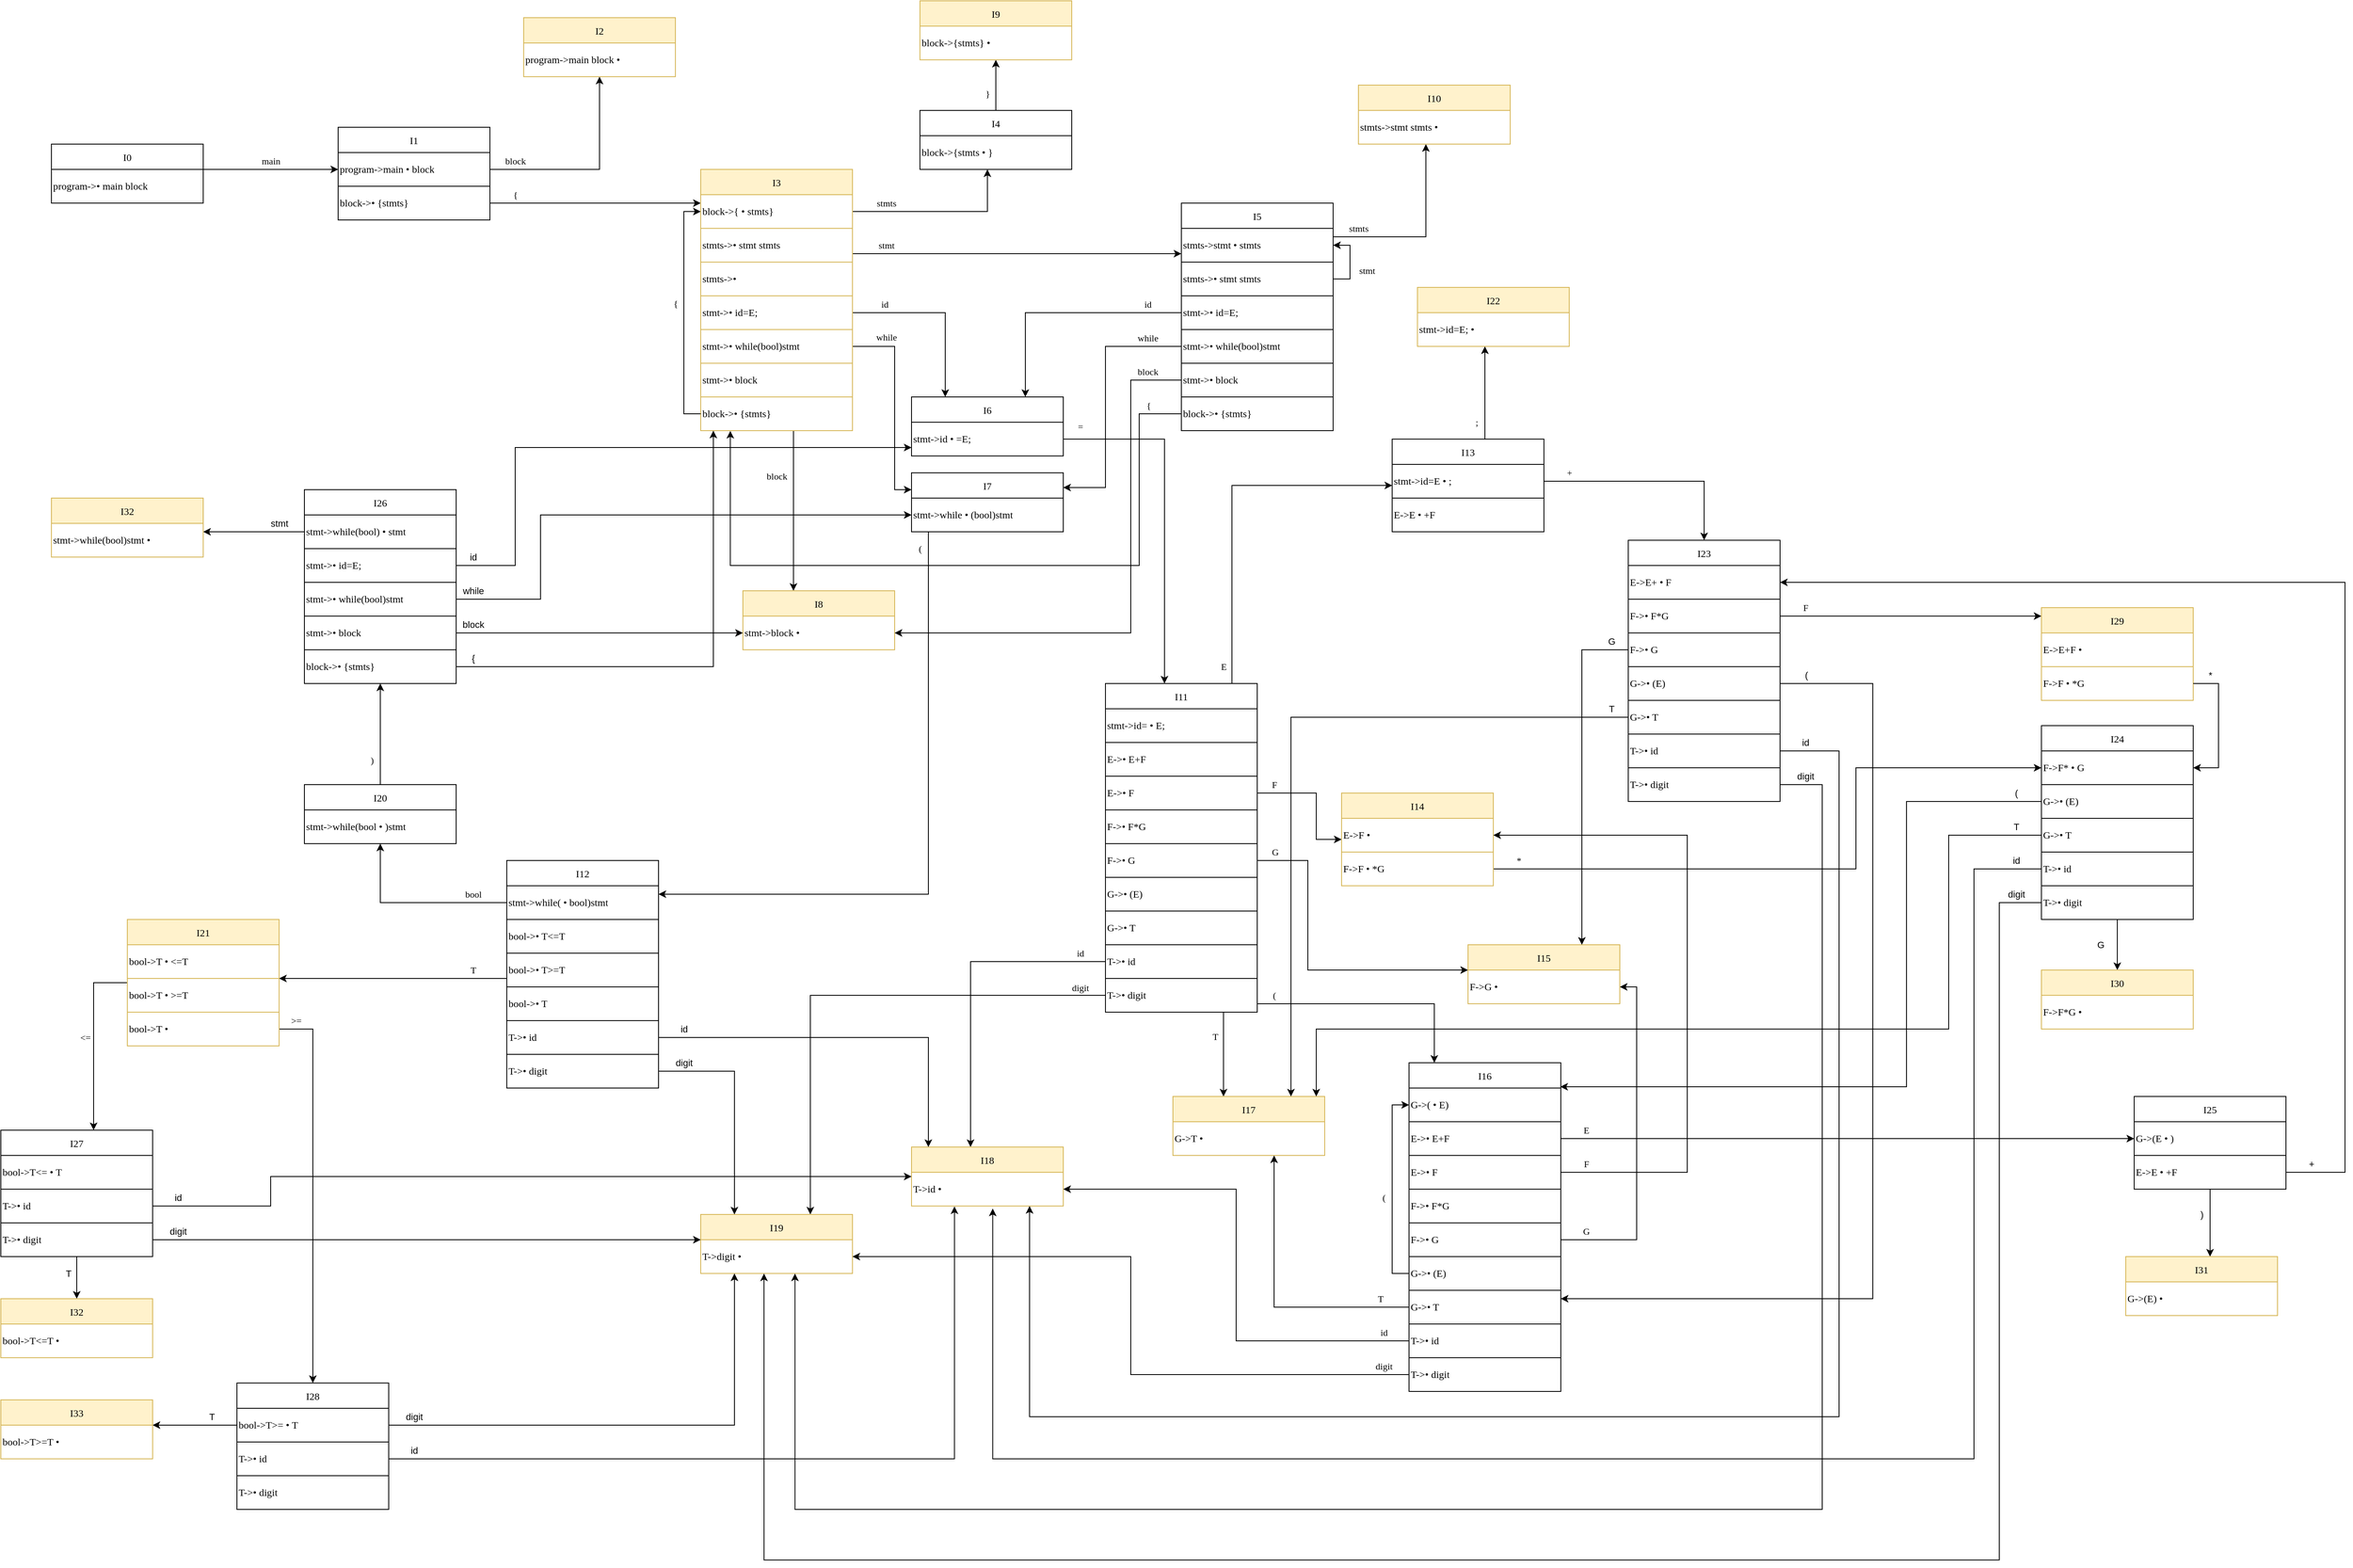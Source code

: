 <mxfile version="15.4.0" type="device"><diagram id="XaqxoZMyWe9DXdjSOBBn" name="Page-1"><mxGraphModel dx="5477" dy="921" grid="1" gridSize="10" guides="1" tooltips="1" connect="1" arrows="1" fold="1" page="1" pageScale="1" pageWidth="900" pageHeight="1600" background="none" math="0" shadow="0"><root><mxCell id="0"/><mxCell id="1" parent="0"/><mxCell id="1W5-61dV3WJ3NWjnqpv6-109" value="main" style="edgeStyle=orthogonalEdgeStyle;rounded=0;orthogonalLoop=1;jettySize=auto;html=1;fontFamily=Fira Code;fontSource=https%3A%2F%2Ffonts.googleapis.com%2Fcss%3Ffamily%3DFira%2BCode;verticalAlign=middle;align=center;labelPosition=center;verticalLabelPosition=middle;" parent="1" source="1W5-61dV3WJ3NWjnqpv6-91" target="1W5-61dV3WJ3NWjnqpv6-106" edge="1"><mxGeometry y="10" relative="1" as="geometry"><Array as="points"><mxPoint x="-3710" y="280"/><mxPoint x="-3710" y="280"/></Array><mxPoint as="offset"/></mxGeometry></mxCell><mxCell id="1W5-61dV3WJ3NWjnqpv6-91" value="I0" style="shape=table;startSize=30;container=1;collapsible=0;childLayout=tableLayout;align=center;verticalAlign=middle;fontFamily=Fira Code;fontSource=https%3A%2F%2Ffonts.googleapis.com%2Fcss%3Ffamily%3DFira%2BCode;" parent="1" vertex="1"><mxGeometry x="-3910" y="250" width="180" height="70" as="geometry"/></mxCell><mxCell id="1W5-61dV3WJ3NWjnqpv6-92" value="" style="shape=partialRectangle;collapsible=0;dropTarget=0;pointerEvents=0;fillColor=none;top=0;left=0;bottom=0;right=0;points=[[0,0.5],[1,0.5]];portConstraint=eastwest;align=left;verticalAlign=middle;fontFamily=Fira Code;fontSource=https%3A%2F%2Ffonts.googleapis.com%2Fcss%3Ffamily%3DFira%2BCode;" parent="1W5-61dV3WJ3NWjnqpv6-91" vertex="1"><mxGeometry y="30" width="180" height="40" as="geometry"/></mxCell><mxCell id="1W5-61dV3WJ3NWjnqpv6-93" value="program-&gt;• main block" style="shape=partialRectangle;whiteSpace=wrap;connectable=0;overflow=hidden;fillColor=none;top=0;left=0;bottom=0;right=0;pointerEvents=1;align=left;verticalAlign=middle;fontFamily=Fira Code;fontSource=https%3A%2F%2Ffonts.googleapis.com%2Fcss%3Ffamily%3DFira%2BCode;" parent="1W5-61dV3WJ3NWjnqpv6-92" vertex="1"><mxGeometry width="180" height="40" as="geometry"><mxRectangle width="180" height="40" as="alternateBounds"/></mxGeometry></mxCell><mxCell id="1W5-61dV3WJ3NWjnqpv6-113" value="&lt;div&gt;block&lt;/div&gt;" style="edgeStyle=orthogonalEdgeStyle;rounded=0;orthogonalLoop=1;jettySize=auto;html=1;fontFamily=Fira Code;fontSource=https%3A%2F%2Ffonts.googleapis.com%2Fcss%3Ffamily%3DFira%2BCode;align=center;verticalAlign=middle;" parent="1" source="1W5-61dV3WJ3NWjnqpv6-106" target="1W5-61dV3WJ3NWjnqpv6-110" edge="1"><mxGeometry x="-0.75" y="10" relative="1" as="geometry"><mxPoint as="offset"/><Array as="points"><mxPoint x="-3260" y="280"/></Array></mxGeometry></mxCell><mxCell id="1W5-61dV3WJ3NWjnqpv6-123" value="{" style="edgeStyle=orthogonalEdgeStyle;rounded=0;orthogonalLoop=1;jettySize=auto;html=1;fontFamily=Fira Code;fontSource=https%3A%2F%2Ffonts.googleapis.com%2Fcss%3Ffamily%3DFira%2BCode;align=center;verticalAlign=middle;" parent="1" source="1W5-61dV3WJ3NWjnqpv6-106" target="1W5-61dV3WJ3NWjnqpv6-118" edge="1"><mxGeometry x="-0.76" y="10" relative="1" as="geometry"><Array as="points"><mxPoint x="-3180" y="320"/><mxPoint x="-3180" y="320"/></Array><mxPoint as="offset"/></mxGeometry></mxCell><mxCell id="1W5-61dV3WJ3NWjnqpv6-106" value="I1" style="shape=table;startSize=30;container=1;collapsible=0;childLayout=tableLayout;align=center;verticalAlign=middle;fontFamily=Fira Code;fontSource=https%3A%2F%2Ffonts.googleapis.com%2Fcss%3Ffamily%3DFira%2BCode;" parent="1" vertex="1"><mxGeometry x="-3570" y="230" width="180" height="110" as="geometry"/></mxCell><mxCell id="1W5-61dV3WJ3NWjnqpv6-107" value="" style="shape=partialRectangle;collapsible=0;dropTarget=0;pointerEvents=0;fillColor=none;top=0;left=0;bottom=0;right=0;points=[[0,0.5],[1,0.5]];portConstraint=eastwest;align=left;verticalAlign=middle;fontFamily=Fira Code;fontSource=https%3A%2F%2Ffonts.googleapis.com%2Fcss%3Ffamily%3DFira%2BCode;" parent="1W5-61dV3WJ3NWjnqpv6-106" vertex="1"><mxGeometry y="30" width="180" height="40" as="geometry"/></mxCell><mxCell id="1W5-61dV3WJ3NWjnqpv6-108" value="program-&gt;main • block" style="shape=partialRectangle;whiteSpace=wrap;connectable=0;overflow=hidden;fillColor=none;top=0;left=0;bottom=0;right=0;pointerEvents=1;align=left;verticalAlign=middle;fontFamily=Fira Code;fontSource=https%3A%2F%2Ffonts.googleapis.com%2Fcss%3Ffamily%3DFira%2BCode;" parent="1W5-61dV3WJ3NWjnqpv6-107" vertex="1"><mxGeometry width="180" height="40" as="geometry"><mxRectangle width="180" height="40" as="alternateBounds"/></mxGeometry></mxCell><mxCell id="1W5-61dV3WJ3NWjnqpv6-114" style="shape=partialRectangle;collapsible=0;dropTarget=0;pointerEvents=0;fillColor=none;top=0;left=0;bottom=0;right=0;points=[[0,0.5],[1,0.5]];portConstraint=eastwest;align=left;verticalAlign=middle;fontFamily=Fira Code;fontSource=https%3A%2F%2Ffonts.googleapis.com%2Fcss%3Ffamily%3DFira%2BCode;" parent="1W5-61dV3WJ3NWjnqpv6-106" vertex="1"><mxGeometry y="70" width="180" height="40" as="geometry"/></mxCell><mxCell id="1W5-61dV3WJ3NWjnqpv6-115" value="block-&gt;• {stmts}" style="shape=partialRectangle;whiteSpace=wrap;connectable=0;overflow=hidden;fillColor=none;top=0;left=0;bottom=0;right=0;pointerEvents=1;align=left;verticalAlign=middle;fontFamily=Fira Code;fontSource=https%3A%2F%2Ffonts.googleapis.com%2Fcss%3Ffamily%3DFira%2BCode;" parent="1W5-61dV3WJ3NWjnqpv6-114" vertex="1"><mxGeometry width="180" height="40" as="geometry"><mxRectangle width="180" height="40" as="alternateBounds"/></mxGeometry></mxCell><mxCell id="1W5-61dV3WJ3NWjnqpv6-110" value="I2" style="shape=table;startSize=30;container=1;collapsible=0;childLayout=tableLayout;align=center;verticalAlign=middle;fontFamily=Fira Code;fontSource=https%3A%2F%2Ffonts.googleapis.com%2Fcss%3Ffamily%3DFira%2BCode;fillColor=#fff2cc;strokeColor=#d6b656;swimlaneFillColor=none;" parent="1" vertex="1"><mxGeometry x="-3350" y="100" width="180" height="70" as="geometry"/></mxCell><mxCell id="1W5-61dV3WJ3NWjnqpv6-111" value="" style="shape=partialRectangle;collapsible=0;dropTarget=0;pointerEvents=0;fillColor=none;top=0;left=0;bottom=0;right=0;points=[[0,0.5],[1,0.5]];portConstraint=eastwest;align=left;verticalAlign=middle;fontFamily=Fira Code;fontSource=https%3A%2F%2Ffonts.googleapis.com%2Fcss%3Ffamily%3DFira%2BCode;" parent="1W5-61dV3WJ3NWjnqpv6-110" vertex="1"><mxGeometry y="30" width="180" height="40" as="geometry"/></mxCell><mxCell id="1W5-61dV3WJ3NWjnqpv6-112" value="program-&gt;main block •" style="shape=partialRectangle;whiteSpace=wrap;connectable=0;overflow=hidden;fillColor=none;top=0;left=0;bottom=0;right=0;pointerEvents=1;align=left;verticalAlign=middle;fontFamily=Fira Code;fontSource=https%3A%2F%2Ffonts.googleapis.com%2Fcss%3Ffamily%3DFira%2BCode;" parent="1W5-61dV3WJ3NWjnqpv6-111" vertex="1"><mxGeometry width="180" height="40" as="geometry"><mxRectangle width="180" height="40" as="alternateBounds"/></mxGeometry></mxCell><mxCell id="1W5-61dV3WJ3NWjnqpv6-165" value="" style="edgeStyle=orthogonalEdgeStyle;rounded=0;orthogonalLoop=1;jettySize=auto;html=1;fontFamily=Fira Code;fontSource=https%3A%2F%2Ffonts.googleapis.com%2Fcss%3Ffamily%3DFira%2BCode;align=center;verticalAlign=middle;" parent="1" source="1W5-61dV3WJ3NWjnqpv6-118" target="1W5-61dV3WJ3NWjnqpv6-151" edge="1"><mxGeometry relative="1" as="geometry"><Array as="points"><mxPoint x="-2800" y="330"/></Array></mxGeometry></mxCell><mxCell id="1W5-61dV3WJ3NWjnqpv6-166" value="stmts" style="edgeLabel;html=1;align=center;verticalAlign=middle;resizable=0;points=[];fontFamily=Fira Code;" parent="1W5-61dV3WJ3NWjnqpv6-165" vertex="1" connectable="0"><mxGeometry x="-0.217" y="1" relative="1" as="geometry"><mxPoint x="-42" y="-9" as="offset"/></mxGeometry></mxCell><mxCell id="1W5-61dV3WJ3NWjnqpv6-185" value="" style="edgeStyle=orthogonalEdgeStyle;rounded=0;orthogonalLoop=1;jettySize=auto;html=1;fontFamily=Fira Code;fontSource=https%3A%2F%2Ffonts.googleapis.com%2Fcss%3Ffamily%3DFira%2BCode;align=center;verticalAlign=middle;" parent="1" source="1W5-61dV3WJ3NWjnqpv6-118" target="1W5-61dV3WJ3NWjnqpv6-171" edge="1"><mxGeometry relative="1" as="geometry"><Array as="points"><mxPoint x="-2810" y="380"/><mxPoint x="-2810" y="380"/></Array></mxGeometry></mxCell><mxCell id="1W5-61dV3WJ3NWjnqpv6-186" value="stmt" style="edgeLabel;html=1;align=center;verticalAlign=middle;resizable=0;points=[];fontFamily=Fira Code;" parent="1W5-61dV3WJ3NWjnqpv6-185" vertex="1" connectable="0"><mxGeometry x="-0.253" y="1" relative="1" as="geometry"><mxPoint x="-106" y="-9" as="offset"/></mxGeometry></mxCell><mxCell id="1W5-61dV3WJ3NWjnqpv6-205" value="id" style="edgeStyle=orthogonalEdgeStyle;rounded=0;orthogonalLoop=1;jettySize=auto;html=1;fontFamily=Fira Code;fontSource=https%3A%2F%2Ffonts.googleapis.com%2Fcss%3Ffamily%3DFira%2BCode;align=center;verticalAlign=middle;" parent="1" source="1W5-61dV3WJ3NWjnqpv6-118" target="1W5-61dV3WJ3NWjnqpv6-191" edge="1"><mxGeometry x="-0.636" y="10" relative="1" as="geometry"><Array as="points"><mxPoint x="-2850" y="450"/></Array><mxPoint as="offset"/></mxGeometry></mxCell><mxCell id="1W5-61dV3WJ3NWjnqpv6-220" value="" style="edgeStyle=orthogonalEdgeStyle;rounded=0;orthogonalLoop=1;jettySize=auto;html=1;fontFamily=Fira Code;fontSource=https%3A%2F%2Ffonts.googleapis.com%2Fcss%3Ffamily%3DFira%2BCode;align=center;verticalAlign=middle;" parent="1" source="1W5-61dV3WJ3NWjnqpv6-118" target="1W5-61dV3WJ3NWjnqpv6-206" edge="1"><mxGeometry relative="1" as="geometry"><Array as="points"><mxPoint x="-2910" y="490"/><mxPoint x="-2910" y="660"/></Array></mxGeometry></mxCell><mxCell id="1W5-61dV3WJ3NWjnqpv6-236" value="while" style="edgeLabel;html=1;align=center;verticalAlign=middle;resizable=0;points=[];fontFamily=Fira Code;" parent="1W5-61dV3WJ3NWjnqpv6-220" vertex="1" connectable="0"><mxGeometry x="-0.579" relative="1" as="geometry"><mxPoint x="-10" y="-12" as="offset"/></mxGeometry></mxCell><mxCell id="1W5-61dV3WJ3NWjnqpv6-235" value="" style="edgeStyle=orthogonalEdgeStyle;rounded=0;orthogonalLoop=1;jettySize=auto;html=1;fontFamily=Fira Code;fontSource=https%3A%2F%2Ffonts.googleapis.com%2Fcss%3Ffamily%3DFira%2BCode;align=center;verticalAlign=middle;" parent="1" source="1W5-61dV3WJ3NWjnqpv6-118" target="1W5-61dV3WJ3NWjnqpv6-221" edge="1"><mxGeometry relative="1" as="geometry"><Array as="points"><mxPoint x="-3030" y="630"/><mxPoint x="-3030" y="630"/></Array></mxGeometry></mxCell><mxCell id="1W5-61dV3WJ3NWjnqpv6-237" value="block" style="edgeLabel;html=1;align=center;verticalAlign=middle;resizable=0;points=[];fontFamily=Fira Code;" parent="1W5-61dV3WJ3NWjnqpv6-235" vertex="1" connectable="0"><mxGeometry x="0.159" y="2" relative="1" as="geometry"><mxPoint x="-22" y="-56" as="offset"/></mxGeometry></mxCell><mxCell id="1W5-61dV3WJ3NWjnqpv6-118" value="I3" style="shape=table;startSize=30;container=1;collapsible=0;childLayout=tableLayout;align=center;verticalAlign=middle;fontFamily=Fira Code;fontSource=https%3A%2F%2Ffonts.googleapis.com%2Fcss%3Ffamily%3DFira%2BCode;fillColor=#fff2cc;strokeColor=#d6b656;" parent="1" vertex="1"><mxGeometry x="-3140" y="280" width="180" height="310" as="geometry"/></mxCell><mxCell id="1W5-61dV3WJ3NWjnqpv6-121" style="shape=partialRectangle;collapsible=0;dropTarget=0;pointerEvents=0;fillColor=none;top=0;left=0;bottom=0;right=0;points=[[0,0.5],[1,0.5]];portConstraint=eastwest;align=left;verticalAlign=middle;fontFamily=Fira Code;fontSource=https%3A%2F%2Ffonts.googleapis.com%2Fcss%3Ffamily%3DFira%2BCode;" parent="1W5-61dV3WJ3NWjnqpv6-118" vertex="1"><mxGeometry y="30" width="180" height="40" as="geometry"/></mxCell><mxCell id="1W5-61dV3WJ3NWjnqpv6-122" value="block-&gt;{ • stmts}" style="shape=partialRectangle;whiteSpace=wrap;connectable=0;overflow=hidden;fillColor=none;top=0;left=0;bottom=0;right=0;pointerEvents=1;align=left;verticalAlign=middle;fontFamily=Fira Code;fontSource=https%3A%2F%2Ffonts.googleapis.com%2Fcss%3Ffamily%3DFira%2BCode;" parent="1W5-61dV3WJ3NWjnqpv6-121" vertex="1"><mxGeometry width="180" height="40" as="geometry"><mxRectangle width="180" height="40" as="alternateBounds"/></mxGeometry></mxCell><mxCell id="1W5-61dV3WJ3NWjnqpv6-124" style="shape=partialRectangle;collapsible=0;dropTarget=0;pointerEvents=0;fillColor=none;top=0;left=0;bottom=0;right=0;points=[[0,0.5],[1,0.5]];portConstraint=eastwest;align=left;verticalAlign=middle;fontFamily=Fira Code;fontSource=https%3A%2F%2Ffonts.googleapis.com%2Fcss%3Ffamily%3DFira%2BCode;" parent="1W5-61dV3WJ3NWjnqpv6-118" vertex="1"><mxGeometry y="70" width="180" height="40" as="geometry"/></mxCell><mxCell id="1W5-61dV3WJ3NWjnqpv6-125" value="stmts-&gt;• stmt stmts" style="shape=partialRectangle;whiteSpace=wrap;connectable=0;overflow=hidden;fillColor=none;top=0;left=0;bottom=0;right=0;pointerEvents=1;align=left;verticalAlign=middle;fontFamily=Fira Code;fontSource=https%3A%2F%2Ffonts.googleapis.com%2Fcss%3Ffamily%3DFira%2BCode;" parent="1W5-61dV3WJ3NWjnqpv6-124" vertex="1"><mxGeometry width="180" height="40" as="geometry"><mxRectangle width="180" height="40" as="alternateBounds"/></mxGeometry></mxCell><mxCell id="ALRGeCR7P490C3-Z8s-L-96" style="shape=partialRectangle;collapsible=0;dropTarget=0;pointerEvents=0;fillColor=none;top=0;left=0;bottom=0;right=0;points=[[0,0.5],[1,0.5]];portConstraint=eastwest;align=left;verticalAlign=middle;fontFamily=Fira Code;fontSource=https%3A%2F%2Ffonts.googleapis.com%2Fcss%3Ffamily%3DFira%2BCode;" parent="1W5-61dV3WJ3NWjnqpv6-118" vertex="1"><mxGeometry y="110" width="180" height="40" as="geometry"/></mxCell><mxCell id="ALRGeCR7P490C3-Z8s-L-97" value="stmts-&gt;•" style="shape=partialRectangle;whiteSpace=wrap;connectable=0;overflow=hidden;fillColor=none;top=0;left=0;bottom=0;right=0;pointerEvents=1;align=left;verticalAlign=middle;fontFamily=Fira Code;fontSource=https%3A%2F%2Ffonts.googleapis.com%2Fcss%3Ffamily%3DFira%2BCode;" parent="ALRGeCR7P490C3-Z8s-L-96" vertex="1"><mxGeometry width="180" height="40" as="geometry"><mxRectangle width="180" height="40" as="alternateBounds"/></mxGeometry></mxCell><mxCell id="1W5-61dV3WJ3NWjnqpv6-126" style="shape=partialRectangle;collapsible=0;dropTarget=0;pointerEvents=0;fillColor=none;top=0;left=0;bottom=0;right=0;points=[[0,0.5],[1,0.5]];portConstraint=eastwest;align=left;verticalAlign=middle;fontFamily=Fira Code;fontSource=https%3A%2F%2Ffonts.googleapis.com%2Fcss%3Ffamily%3DFira%2BCode;" parent="1W5-61dV3WJ3NWjnqpv6-118" vertex="1"><mxGeometry y="150" width="180" height="40" as="geometry"/></mxCell><mxCell id="1W5-61dV3WJ3NWjnqpv6-127" value="stmt-&gt;• id=E;" style="shape=partialRectangle;whiteSpace=wrap;connectable=0;overflow=hidden;fillColor=none;top=0;left=0;bottom=0;right=0;pointerEvents=1;align=left;verticalAlign=middle;fontFamily=Fira Code;fontSource=https%3A%2F%2Ffonts.googleapis.com%2Fcss%3Ffamily%3DFira%2BCode;" parent="1W5-61dV3WJ3NWjnqpv6-126" vertex="1"><mxGeometry width="180" height="40" as="geometry"><mxRectangle width="180" height="40" as="alternateBounds"/></mxGeometry></mxCell><mxCell id="1W5-61dV3WJ3NWjnqpv6-128" style="shape=partialRectangle;collapsible=0;dropTarget=0;pointerEvents=0;fillColor=none;top=0;left=0;bottom=0;right=0;points=[[0,0.5],[1,0.5]];portConstraint=eastwest;align=left;verticalAlign=middle;fontFamily=Fira Code;fontSource=https%3A%2F%2Ffonts.googleapis.com%2Fcss%3Ffamily%3DFira%2BCode;" parent="1W5-61dV3WJ3NWjnqpv6-118" vertex="1"><mxGeometry y="190" width="180" height="40" as="geometry"/></mxCell><mxCell id="1W5-61dV3WJ3NWjnqpv6-129" value="stmt-&gt;• while(bool)stmt" style="shape=partialRectangle;whiteSpace=wrap;connectable=0;overflow=hidden;fillColor=none;top=0;left=0;bottom=0;right=0;pointerEvents=1;align=left;verticalAlign=middle;fontFamily=Fira Code;fontSource=https%3A%2F%2Ffonts.googleapis.com%2Fcss%3Ffamily%3DFira%2BCode;" parent="1W5-61dV3WJ3NWjnqpv6-128" vertex="1"><mxGeometry width="180" height="40" as="geometry"><mxRectangle width="180" height="40" as="alternateBounds"/></mxGeometry></mxCell><mxCell id="1W5-61dV3WJ3NWjnqpv6-130" style="shape=partialRectangle;collapsible=0;dropTarget=0;pointerEvents=0;fillColor=none;top=0;left=0;bottom=0;right=0;points=[[0,0.5],[1,0.5]];portConstraint=eastwest;align=left;verticalAlign=middle;fontFamily=Fira Code;fontSource=https%3A%2F%2Ffonts.googleapis.com%2Fcss%3Ffamily%3DFira%2BCode;" parent="1W5-61dV3WJ3NWjnqpv6-118" vertex="1"><mxGeometry y="230" width="180" height="40" as="geometry"/></mxCell><mxCell id="1W5-61dV3WJ3NWjnqpv6-131" value="stmt-&gt;• block" style="shape=partialRectangle;whiteSpace=wrap;connectable=0;overflow=hidden;fillColor=none;top=0;left=0;bottom=0;right=0;pointerEvents=1;align=left;verticalAlign=middle;fontFamily=Fira Code;fontSource=https%3A%2F%2Ffonts.googleapis.com%2Fcss%3Ffamily%3DFira%2BCode;" parent="1W5-61dV3WJ3NWjnqpv6-130" vertex="1"><mxGeometry width="180" height="40" as="geometry"><mxRectangle width="180" height="40" as="alternateBounds"/></mxGeometry></mxCell><mxCell id="1W5-61dV3WJ3NWjnqpv6-134" value="{" style="edgeStyle=orthogonalEdgeStyle;rounded=0;orthogonalLoop=1;jettySize=auto;html=1;exitX=0;exitY=0.5;exitDx=0;exitDy=0;entryX=0;entryY=0.5;entryDx=0;entryDy=0;fontFamily=Fira Code;fontSource=https%3A%2F%2Ffonts.googleapis.com%2Fcss%3Ffamily%3DFira%2BCode;align=center;verticalAlign=middle;" parent="1W5-61dV3WJ3NWjnqpv6-118" source="1W5-61dV3WJ3NWjnqpv6-132" target="1W5-61dV3WJ3NWjnqpv6-121" edge="1"><mxGeometry x="0.083" y="10" relative="1" as="geometry"><mxPoint as="offset"/></mxGeometry></mxCell><mxCell id="1W5-61dV3WJ3NWjnqpv6-132" style="shape=partialRectangle;collapsible=0;dropTarget=0;pointerEvents=0;fillColor=none;top=0;left=0;bottom=0;right=0;points=[[0,0.5],[1,0.5]];portConstraint=eastwest;align=left;verticalAlign=middle;fontFamily=Fira Code;fontSource=https%3A%2F%2Ffonts.googleapis.com%2Fcss%3Ffamily%3DFira%2BCode;" parent="1W5-61dV3WJ3NWjnqpv6-118" vertex="1"><mxGeometry y="270" width="180" height="40" as="geometry"/></mxCell><mxCell id="1W5-61dV3WJ3NWjnqpv6-133" value="block-&gt;• {stmts}" style="shape=partialRectangle;whiteSpace=wrap;connectable=0;overflow=hidden;fillColor=none;top=0;left=0;bottom=0;right=0;pointerEvents=1;align=left;verticalAlign=middle;fontFamily=Fira Code;fontSource=https%3A%2F%2Ffonts.googleapis.com%2Fcss%3Ffamily%3DFira%2BCode;" parent="1W5-61dV3WJ3NWjnqpv6-132" vertex="1"><mxGeometry width="180" height="40" as="geometry"><mxRectangle width="180" height="40" as="alternateBounds"/></mxGeometry></mxCell><mxCell id="1W5-61dV3WJ3NWjnqpv6-170" value="" style="edgeStyle=orthogonalEdgeStyle;rounded=0;orthogonalLoop=1;jettySize=auto;html=1;fontFamily=Fira Code;fontSource=https%3A%2F%2Ffonts.googleapis.com%2Fcss%3Ffamily%3DFira%2BCode;align=center;verticalAlign=middle;" parent="1" source="1W5-61dV3WJ3NWjnqpv6-151" target="1W5-61dV3WJ3NWjnqpv6-167" edge="1"><mxGeometry relative="1" as="geometry"/></mxCell><mxCell id="1W5-61dV3WJ3NWjnqpv6-238" value="}" style="edgeLabel;html=1;align=center;verticalAlign=middle;resizable=0;points=[];fontFamily=Fira Code;" parent="1W5-61dV3WJ3NWjnqpv6-170" vertex="1" connectable="0"><mxGeometry x="-0.209" y="-2" relative="1" as="geometry"><mxPoint x="-12" y="3" as="offset"/></mxGeometry></mxCell><mxCell id="1W5-61dV3WJ3NWjnqpv6-151" value="I4" style="shape=table;startSize=30;container=1;collapsible=0;childLayout=tableLayout;align=center;verticalAlign=middle;fontFamily=Fira Code;fontSource=https%3A%2F%2Ffonts.googleapis.com%2Fcss%3Ffamily%3DFira%2BCode;" parent="1" vertex="1"><mxGeometry x="-2880" y="210" width="180" height="70" as="geometry"/></mxCell><mxCell id="1W5-61dV3WJ3NWjnqpv6-152" style="shape=partialRectangle;collapsible=0;dropTarget=0;pointerEvents=0;fillColor=none;top=0;left=0;bottom=0;right=0;points=[[0,0.5],[1,0.5]];portConstraint=eastwest;align=left;verticalAlign=middle;fontFamily=Fira Code;fontSource=https%3A%2F%2Ffonts.googleapis.com%2Fcss%3Ffamily%3DFira%2BCode;" parent="1W5-61dV3WJ3NWjnqpv6-151" vertex="1"><mxGeometry y="30" width="180" height="40" as="geometry"/></mxCell><mxCell id="1W5-61dV3WJ3NWjnqpv6-153" value="block-&gt;{stmts • }" style="shape=partialRectangle;whiteSpace=wrap;connectable=0;overflow=hidden;fillColor=none;top=0;left=0;bottom=0;right=0;pointerEvents=1;align=left;verticalAlign=middle;fontFamily=Fira Code;fontSource=https%3A%2F%2Ffonts.googleapis.com%2Fcss%3Ffamily%3DFira%2BCode;" parent="1W5-61dV3WJ3NWjnqpv6-152" vertex="1"><mxGeometry width="180" height="40" as="geometry"><mxRectangle width="180" height="40" as="alternateBounds"/></mxGeometry></mxCell><mxCell id="1W5-61dV3WJ3NWjnqpv6-167" value="I9" style="shape=table;startSize=30;container=1;collapsible=0;childLayout=tableLayout;align=center;verticalAlign=middle;fontFamily=Fira Code;fontSource=https%3A%2F%2Ffonts.googleapis.com%2Fcss%3Ffamily%3DFira%2BCode;fillColor=#fff2cc;strokeColor=#d6b656;" parent="1" vertex="1"><mxGeometry x="-2880" y="80" width="180" height="70" as="geometry"/></mxCell><mxCell id="1W5-61dV3WJ3NWjnqpv6-168" style="shape=partialRectangle;collapsible=0;dropTarget=0;pointerEvents=0;fillColor=none;top=0;left=0;bottom=0;right=0;points=[[0,0.5],[1,0.5]];portConstraint=eastwest;align=left;verticalAlign=middle;fontFamily=Fira Code;fontSource=https%3A%2F%2Ffonts.googleapis.com%2Fcss%3Ffamily%3DFira%2BCode;" parent="1W5-61dV3WJ3NWjnqpv6-167" vertex="1"><mxGeometry y="30" width="180" height="40" as="geometry"/></mxCell><mxCell id="1W5-61dV3WJ3NWjnqpv6-169" value="block-&gt;{stmts} •" style="shape=partialRectangle;whiteSpace=wrap;connectable=0;overflow=hidden;fillColor=none;top=0;left=0;bottom=0;right=0;pointerEvents=1;align=left;verticalAlign=middle;fontFamily=Fira Code;fontSource=https%3A%2F%2Ffonts.googleapis.com%2Fcss%3Ffamily%3DFira%2BCode;" parent="1W5-61dV3WJ3NWjnqpv6-168" vertex="1"><mxGeometry width="180" height="40" as="geometry"><mxRectangle width="180" height="40" as="alternateBounds"/></mxGeometry></mxCell><mxCell id="1W5-61dV3WJ3NWjnqpv6-252" value="stmts" style="edgeStyle=orthogonalEdgeStyle;rounded=0;orthogonalLoop=1;jettySize=auto;html=1;fontFamily=Fira Code;fontSource=https%3A%2F%2Ffonts.googleapis.com%2Fcss%3Ffamily%3DFira%2BCode;align=center;verticalAlign=middle;" parent="1" source="1W5-61dV3WJ3NWjnqpv6-171" target="1W5-61dV3WJ3NWjnqpv6-239" edge="1"><mxGeometry x="-0.727" y="10" relative="1" as="geometry"><Array as="points"><mxPoint x="-2280" y="360"/></Array><mxPoint as="offset"/></mxGeometry></mxCell><mxCell id="1W5-61dV3WJ3NWjnqpv6-171" value="I5" style="shape=table;startSize=30;container=1;collapsible=0;childLayout=tableLayout;align=center;verticalAlign=middle;fontFamily=Fira Code;fontSource=https%3A%2F%2Ffonts.googleapis.com%2Fcss%3Ffamily%3DFira%2BCode;" parent="1" vertex="1"><mxGeometry x="-2570" y="320" width="180" height="270" as="geometry"/></mxCell><mxCell id="1W5-61dV3WJ3NWjnqpv6-174" style="shape=partialRectangle;collapsible=0;dropTarget=0;pointerEvents=0;fillColor=none;top=0;left=0;bottom=0;right=0;points=[[0,0.5],[1,0.5]];portConstraint=eastwest;align=left;verticalAlign=middle;fontFamily=Fira Code;fontSource=https%3A%2F%2Ffonts.googleapis.com%2Fcss%3Ffamily%3DFira%2BCode;" parent="1W5-61dV3WJ3NWjnqpv6-171" vertex="1"><mxGeometry y="30" width="180" height="40" as="geometry"/></mxCell><mxCell id="1W5-61dV3WJ3NWjnqpv6-175" value="stmts-&gt;stmt • stmts" style="shape=partialRectangle;whiteSpace=wrap;connectable=0;overflow=hidden;fillColor=none;top=0;left=0;bottom=0;right=0;pointerEvents=1;align=left;verticalAlign=middle;fontFamily=Fira Code;fontSource=https%3A%2F%2Ffonts.googleapis.com%2Fcss%3Ffamily%3DFira%2BCode;" parent="1W5-61dV3WJ3NWjnqpv6-174" vertex="1"><mxGeometry width="180" height="40" as="geometry"><mxRectangle width="180" height="40" as="alternateBounds"/></mxGeometry></mxCell><mxCell id="1W5-61dV3WJ3NWjnqpv6-254" style="edgeStyle=orthogonalEdgeStyle;rounded=0;orthogonalLoop=1;jettySize=auto;html=1;exitX=1;exitY=0.5;exitDx=0;exitDy=0;entryX=1;entryY=0.5;entryDx=0;entryDy=0;fontFamily=Fira Code;fontSource=https%3A%2F%2Ffonts.googleapis.com%2Fcss%3Ffamily%3DFira%2BCode;align=center;verticalAlign=middle;" parent="1W5-61dV3WJ3NWjnqpv6-171" source="1W5-61dV3WJ3NWjnqpv6-176" target="1W5-61dV3WJ3NWjnqpv6-174" edge="1"><mxGeometry relative="1" as="geometry"/></mxCell><mxCell id="1W5-61dV3WJ3NWjnqpv6-255" value="stmt" style="edgeLabel;html=1;align=center;verticalAlign=middle;resizable=0;points=[];fontFamily=Fira Code;" parent="1W5-61dV3WJ3NWjnqpv6-254" vertex="1" connectable="0"><mxGeometry x="-0.198" relative="1" as="geometry"><mxPoint x="20" y="2" as="offset"/></mxGeometry></mxCell><mxCell id="1W5-61dV3WJ3NWjnqpv6-176" style="shape=partialRectangle;collapsible=0;dropTarget=0;pointerEvents=0;fillColor=none;top=0;left=0;bottom=0;right=0;points=[[0,0.5],[1,0.5]];portConstraint=eastwest;align=left;verticalAlign=middle;fontFamily=Fira Code;fontSource=https%3A%2F%2Ffonts.googleapis.com%2Fcss%3Ffamily%3DFira%2BCode;" parent="1W5-61dV3WJ3NWjnqpv6-171" vertex="1"><mxGeometry y="70" width="180" height="40" as="geometry"/></mxCell><mxCell id="1W5-61dV3WJ3NWjnqpv6-177" value="stmts-&gt;• stmt stmts" style="shape=partialRectangle;whiteSpace=wrap;connectable=0;overflow=hidden;fillColor=none;top=0;left=0;bottom=0;right=0;pointerEvents=1;align=left;verticalAlign=middle;fontFamily=Fira Code;fontSource=https%3A%2F%2Ffonts.googleapis.com%2Fcss%3Ffamily%3DFira%2BCode;" parent="1W5-61dV3WJ3NWjnqpv6-176" vertex="1"><mxGeometry width="180" height="40" as="geometry"><mxRectangle width="180" height="40" as="alternateBounds"/></mxGeometry></mxCell><mxCell id="1W5-61dV3WJ3NWjnqpv6-178" style="shape=partialRectangle;collapsible=0;dropTarget=0;pointerEvents=0;fillColor=none;top=0;left=0;bottom=0;right=0;points=[[0,0.5],[1,0.5]];portConstraint=eastwest;align=left;verticalAlign=middle;fontFamily=Fira Code;fontSource=https%3A%2F%2Ffonts.googleapis.com%2Fcss%3Ffamily%3DFira%2BCode;" parent="1W5-61dV3WJ3NWjnqpv6-171" vertex="1"><mxGeometry y="110" width="180" height="40" as="geometry"/></mxCell><mxCell id="1W5-61dV3WJ3NWjnqpv6-179" value="stmt-&gt;• id=E;" style="shape=partialRectangle;whiteSpace=wrap;connectable=0;overflow=hidden;fillColor=none;top=0;left=0;bottom=0;right=0;pointerEvents=1;align=left;verticalAlign=middle;fontFamily=Fira Code;fontSource=https%3A%2F%2Ffonts.googleapis.com%2Fcss%3Ffamily%3DFira%2BCode;" parent="1W5-61dV3WJ3NWjnqpv6-178" vertex="1"><mxGeometry width="180" height="40" as="geometry"><mxRectangle width="180" height="40" as="alternateBounds"/></mxGeometry></mxCell><mxCell id="1W5-61dV3WJ3NWjnqpv6-180" style="shape=partialRectangle;collapsible=0;dropTarget=0;pointerEvents=0;fillColor=none;top=0;left=0;bottom=0;right=0;points=[[0,0.5],[1,0.5]];portConstraint=eastwest;align=left;verticalAlign=middle;fontFamily=Fira Code;fontSource=https%3A%2F%2Ffonts.googleapis.com%2Fcss%3Ffamily%3DFira%2BCode;" parent="1W5-61dV3WJ3NWjnqpv6-171" vertex="1"><mxGeometry y="150" width="180" height="40" as="geometry"/></mxCell><mxCell id="1W5-61dV3WJ3NWjnqpv6-181" value="stmt-&gt;• while(bool)stmt" style="shape=partialRectangle;whiteSpace=wrap;connectable=0;overflow=hidden;fillColor=none;top=0;left=0;bottom=0;right=0;pointerEvents=1;align=left;verticalAlign=middle;fontFamily=Fira Code;fontSource=https%3A%2F%2Ffonts.googleapis.com%2Fcss%3Ffamily%3DFira%2BCode;" parent="1W5-61dV3WJ3NWjnqpv6-180" vertex="1"><mxGeometry width="180" height="40" as="geometry"><mxRectangle width="180" height="40" as="alternateBounds"/></mxGeometry></mxCell><mxCell id="1W5-61dV3WJ3NWjnqpv6-183" style="shape=partialRectangle;collapsible=0;dropTarget=0;pointerEvents=0;fillColor=none;top=0;left=0;bottom=0;right=0;points=[[0,0.5],[1,0.5]];portConstraint=eastwest;align=left;verticalAlign=middle;fontFamily=Fira Code;fontSource=https%3A%2F%2Ffonts.googleapis.com%2Fcss%3Ffamily%3DFira%2BCode;" parent="1W5-61dV3WJ3NWjnqpv6-171" vertex="1"><mxGeometry y="190" width="180" height="40" as="geometry"/></mxCell><mxCell id="1W5-61dV3WJ3NWjnqpv6-184" value="stmt-&gt;• block" style="shape=partialRectangle;whiteSpace=wrap;connectable=0;overflow=hidden;fillColor=none;top=0;left=0;bottom=0;right=0;pointerEvents=1;align=left;verticalAlign=middle;fontFamily=Fira Code;fontSource=https%3A%2F%2Ffonts.googleapis.com%2Fcss%3Ffamily%3DFira%2BCode;" parent="1W5-61dV3WJ3NWjnqpv6-183" vertex="1"><mxGeometry width="180" height="40" as="geometry"><mxRectangle width="180" height="40" as="alternateBounds"/></mxGeometry></mxCell><mxCell id="1W5-61dV3WJ3NWjnqpv6-187" style="shape=partialRectangle;collapsible=0;dropTarget=0;pointerEvents=0;fillColor=none;top=0;left=0;bottom=0;right=0;points=[[0,0.5],[1,0.5]];portConstraint=eastwest;align=left;verticalAlign=middle;fontFamily=Fira Code;fontSource=https%3A%2F%2Ffonts.googleapis.com%2Fcss%3Ffamily%3DFira%2BCode;" parent="1W5-61dV3WJ3NWjnqpv6-171" vertex="1"><mxGeometry y="230" width="180" height="40" as="geometry"/></mxCell><mxCell id="1W5-61dV3WJ3NWjnqpv6-188" value="block-&gt;• {stmts}" style="shape=partialRectangle;whiteSpace=wrap;connectable=0;overflow=hidden;fillColor=none;top=0;left=0;bottom=0;right=0;pointerEvents=1;align=left;verticalAlign=middle;fontFamily=Fira Code;fontSource=https%3A%2F%2Ffonts.googleapis.com%2Fcss%3Ffamily%3DFira%2BCode;" parent="1W5-61dV3WJ3NWjnqpv6-187" vertex="1"><mxGeometry width="180" height="40" as="geometry"><mxRectangle width="180" height="40" as="alternateBounds"/></mxGeometry></mxCell><mxCell id="1W5-61dV3WJ3NWjnqpv6-265" value="" style="edgeStyle=orthogonalEdgeStyle;rounded=0;orthogonalLoop=1;jettySize=auto;html=1;fontFamily=Fira Code;fontSource=https%3A%2F%2Ffonts.googleapis.com%2Fcss%3Ffamily%3DFira%2BCode;align=center;verticalAlign=middle;" parent="1" source="1W5-61dV3WJ3NWjnqpv6-191" target="1W5-61dV3WJ3NWjnqpv6-261" edge="1"><mxGeometry relative="1" as="geometry"><Array as="points"><mxPoint x="-2590" y="600"/></Array></mxGeometry></mxCell><mxCell id="1W5-61dV3WJ3NWjnqpv6-282" value="=" style="edgeLabel;html=1;align=center;verticalAlign=middle;resizable=0;points=[];fontFamily=Fira Code;" parent="1W5-61dV3WJ3NWjnqpv6-265" vertex="1" connectable="0"><mxGeometry x="-0.209" relative="1" as="geometry"><mxPoint x="-100" y="-57" as="offset"/></mxGeometry></mxCell><mxCell id="1W5-61dV3WJ3NWjnqpv6-191" value="I6" style="shape=table;startSize=30;container=1;collapsible=0;childLayout=tableLayout;align=center;verticalAlign=middle;fontFamily=Fira Code;fontSource=https%3A%2F%2Ffonts.googleapis.com%2Fcss%3Ffamily%3DFira%2BCode;" parent="1" vertex="1"><mxGeometry x="-2890" y="550" width="180" height="70" as="geometry"/></mxCell><mxCell id="1W5-61dV3WJ3NWjnqpv6-194" style="shape=partialRectangle;collapsible=0;dropTarget=0;pointerEvents=0;fillColor=none;top=0;left=0;bottom=0;right=0;points=[[0,0.5],[1,0.5]];portConstraint=eastwest;align=left;verticalAlign=middle;fontFamily=Fira Code;fontSource=https%3A%2F%2Ffonts.googleapis.com%2Fcss%3Ffamily%3DFira%2BCode;" parent="1W5-61dV3WJ3NWjnqpv6-191" vertex="1"><mxGeometry y="30" width="180" height="40" as="geometry"/></mxCell><mxCell id="1W5-61dV3WJ3NWjnqpv6-195" value="stmt-&gt;id • =E;" style="shape=partialRectangle;whiteSpace=wrap;connectable=0;overflow=hidden;fillColor=none;top=0;left=0;bottom=0;right=0;pointerEvents=1;align=left;verticalAlign=middle;fontFamily=Fira Code;fontSource=https%3A%2F%2Ffonts.googleapis.com%2Fcss%3Ffamily%3DFira%2BCode;" parent="1W5-61dV3WJ3NWjnqpv6-194" vertex="1"><mxGeometry width="180" height="40" as="geometry"><mxRectangle width="180" height="40" as="alternateBounds"/></mxGeometry></mxCell><mxCell id="1W5-61dV3WJ3NWjnqpv6-202" value="{" style="edgeStyle=orthogonalEdgeStyle;rounded=0;orthogonalLoop=1;jettySize=auto;html=1;exitX=0;exitY=0.5;exitDx=0;exitDy=0;entryX=0;entryY=0.5;entryDx=0;entryDy=0;fontFamily=Fira Code;fontSource=https%3A%2F%2Ffonts.googleapis.com%2Fcss%3Ffamily%3DFira%2BCode;align=center;verticalAlign=middle;" parent="1W5-61dV3WJ3NWjnqpv6-191" edge="1"><mxGeometry x="0.083" y="10" relative="1" as="geometry"><mxPoint as="offset"/></mxGeometry></mxCell><mxCell id="1W5-61dV3WJ3NWjnqpv6-293" value="(" style="edgeStyle=orthogonalEdgeStyle;rounded=0;orthogonalLoop=1;jettySize=auto;html=1;fontFamily=Fira Code;fontSource=https%3A%2F%2Ffonts.googleapis.com%2Fcss%3Ffamily%3DFira%2BCode;align=center;verticalAlign=middle;" parent="1" source="1W5-61dV3WJ3NWjnqpv6-206" target="1W5-61dV3WJ3NWjnqpv6-289" edge="1"><mxGeometry x="-0.947" y="-10" relative="1" as="geometry"><Array as="points"><mxPoint x="-2870" y="1140"/></Array><mxPoint as="offset"/></mxGeometry></mxCell><mxCell id="1W5-61dV3WJ3NWjnqpv6-206" value="I7" style="shape=table;startSize=30;container=1;collapsible=0;childLayout=tableLayout;align=center;verticalAlign=middle;fontFamily=Fira Code;fontSource=https%3A%2F%2Ffonts.googleapis.com%2Fcss%3Ffamily%3DFira%2BCode;" parent="1" vertex="1"><mxGeometry x="-2890" y="640" width="180" height="70" as="geometry"/></mxCell><mxCell id="1W5-61dV3WJ3NWjnqpv6-207" style="shape=partialRectangle;collapsible=0;dropTarget=0;pointerEvents=0;fillColor=none;top=0;left=0;bottom=0;right=0;points=[[0,0.5],[1,0.5]];portConstraint=eastwest;align=left;verticalAlign=middle;fontFamily=Fira Code;fontSource=https%3A%2F%2Ffonts.googleapis.com%2Fcss%3Ffamily%3DFira%2BCode;" parent="1W5-61dV3WJ3NWjnqpv6-206" vertex="1"><mxGeometry y="30" width="180" height="40" as="geometry"/></mxCell><mxCell id="1W5-61dV3WJ3NWjnqpv6-208" value="stmt-&gt;while • (bool)stmt" style="shape=partialRectangle;whiteSpace=wrap;connectable=0;overflow=hidden;fillColor=none;top=0;left=0;bottom=0;right=0;pointerEvents=1;align=left;verticalAlign=middle;fontFamily=Fira Code;fontSource=https%3A%2F%2Ffonts.googleapis.com%2Fcss%3Ffamily%3DFira%2BCode;" parent="1W5-61dV3WJ3NWjnqpv6-207" vertex="1"><mxGeometry width="180" height="40" as="geometry"><mxRectangle width="180" height="40" as="alternateBounds"/></mxGeometry></mxCell><mxCell id="1W5-61dV3WJ3NWjnqpv6-217" value="{" style="edgeStyle=orthogonalEdgeStyle;rounded=0;orthogonalLoop=1;jettySize=auto;html=1;exitX=0;exitY=0.5;exitDx=0;exitDy=0;entryX=0;entryY=0.5;entryDx=0;entryDy=0;fontFamily=Fira Code;fontSource=https%3A%2F%2Ffonts.googleapis.com%2Fcss%3Ffamily%3DFira%2BCode;align=center;verticalAlign=middle;" parent="1W5-61dV3WJ3NWjnqpv6-206" target="1W5-61dV3WJ3NWjnqpv6-207" edge="1"><mxGeometry x="0.083" y="10" relative="1" as="geometry"><mxPoint as="offset"/></mxGeometry></mxCell><mxCell id="1W5-61dV3WJ3NWjnqpv6-221" value="I8" style="shape=table;startSize=30;container=1;collapsible=0;childLayout=tableLayout;align=center;verticalAlign=middle;fontFamily=Fira Code;fontSource=https%3A%2F%2Ffonts.googleapis.com%2Fcss%3Ffamily%3DFira%2BCode;fillColor=#fff2cc;strokeColor=#d6b656;" parent="1" vertex="1"><mxGeometry x="-3090" y="780" width="180" height="70" as="geometry"/></mxCell><mxCell id="1W5-61dV3WJ3NWjnqpv6-222" style="shape=partialRectangle;collapsible=0;dropTarget=0;pointerEvents=0;fillColor=none;top=0;left=0;bottom=0;right=0;points=[[0,0.5],[1,0.5]];portConstraint=eastwest;align=left;verticalAlign=middle;fontFamily=Fira Code;fontSource=https%3A%2F%2Ffonts.googleapis.com%2Fcss%3Ffamily%3DFira%2BCode;" parent="1W5-61dV3WJ3NWjnqpv6-221" vertex="1"><mxGeometry y="30" width="180" height="40" as="geometry"/></mxCell><mxCell id="1W5-61dV3WJ3NWjnqpv6-223" value="stmt-&gt;block •" style="shape=partialRectangle;whiteSpace=wrap;connectable=0;overflow=hidden;fillColor=none;top=0;left=0;bottom=0;right=0;pointerEvents=1;align=left;verticalAlign=middle;fontFamily=Fira Code;fontSource=https%3A%2F%2Ffonts.googleapis.com%2Fcss%3Ffamily%3DFira%2BCode;" parent="1W5-61dV3WJ3NWjnqpv6-222" vertex="1"><mxGeometry width="180" height="40" as="geometry"><mxRectangle width="180" height="40" as="alternateBounds"/></mxGeometry></mxCell><mxCell id="1W5-61dV3WJ3NWjnqpv6-232" value="{" style="edgeStyle=orthogonalEdgeStyle;rounded=0;orthogonalLoop=1;jettySize=auto;html=1;exitX=0;exitY=0.5;exitDx=0;exitDy=0;entryX=0;entryY=0.5;entryDx=0;entryDy=0;fontFamily=Fira Code;fontSource=https%3A%2F%2Ffonts.googleapis.com%2Fcss%3Ffamily%3DFira%2BCode;align=center;verticalAlign=middle;" parent="1W5-61dV3WJ3NWjnqpv6-221" target="1W5-61dV3WJ3NWjnqpv6-222" edge="1"><mxGeometry x="0.083" y="10" relative="1" as="geometry"><mxPoint as="offset"/></mxGeometry></mxCell><mxCell id="1W5-61dV3WJ3NWjnqpv6-239" value="I10" style="shape=table;startSize=30;container=1;collapsible=0;childLayout=tableLayout;align=center;verticalAlign=middle;fontFamily=Fira Code;fontSource=https%3A%2F%2Ffonts.googleapis.com%2Fcss%3Ffamily%3DFira%2BCode;fillColor=#fff2cc;strokeColor=#d6b656;" parent="1" vertex="1"><mxGeometry x="-2360" y="180" width="180" height="70" as="geometry"/></mxCell><mxCell id="1W5-61dV3WJ3NWjnqpv6-242" style="shape=partialRectangle;collapsible=0;dropTarget=0;pointerEvents=0;fillColor=none;top=0;left=0;bottom=0;right=0;points=[[0,0.5],[1,0.5]];portConstraint=eastwest;align=left;verticalAlign=middle;fontFamily=Fira Code;fontSource=https%3A%2F%2Ffonts.googleapis.com%2Fcss%3Ffamily%3DFira%2BCode;" parent="1W5-61dV3WJ3NWjnqpv6-239" vertex="1"><mxGeometry y="30" width="180" height="40" as="geometry"/></mxCell><mxCell id="1W5-61dV3WJ3NWjnqpv6-243" value="stmts-&gt;stmt stmts •" style="shape=partialRectangle;whiteSpace=wrap;connectable=0;overflow=hidden;fillColor=none;top=0;left=0;bottom=0;right=0;pointerEvents=1;align=left;verticalAlign=middle;fontFamily=Fira Code;fontSource=https%3A%2F%2Ffonts.googleapis.com%2Fcss%3Ffamily%3DFira%2BCode;" parent="1W5-61dV3WJ3NWjnqpv6-242" vertex="1"><mxGeometry width="180" height="40" as="geometry"><mxRectangle width="180" height="40" as="alternateBounds"/></mxGeometry></mxCell><mxCell id="1W5-61dV3WJ3NWjnqpv6-256" style="edgeStyle=orthogonalEdgeStyle;rounded=0;orthogonalLoop=1;jettySize=auto;html=1;exitX=0;exitY=0.5;exitDx=0;exitDy=0;entryX=0.75;entryY=0;entryDx=0;entryDy=0;fontFamily=Fira Code;fontSource=https%3A%2F%2Ffonts.googleapis.com%2Fcss%3Ffamily%3DFira%2BCode;align=center;verticalAlign=middle;" parent="1" source="1W5-61dV3WJ3NWjnqpv6-178" target="1W5-61dV3WJ3NWjnqpv6-191" edge="1"><mxGeometry relative="1" as="geometry"><Array as="points"><mxPoint x="-2755" y="450"/></Array></mxGeometry></mxCell><mxCell id="1W5-61dV3WJ3NWjnqpv6-257" value="id" style="edgeLabel;html=1;align=center;verticalAlign=middle;resizable=0;points=[];fontFamily=Fira Code;" parent="1W5-61dV3WJ3NWjnqpv6-256" vertex="1" connectable="0"><mxGeometry x="0.195" y="-2" relative="1" as="geometry"><mxPoint x="130" y="-8" as="offset"/></mxGeometry></mxCell><mxCell id="1W5-61dV3WJ3NWjnqpv6-258" value="while" style="edgeStyle=orthogonalEdgeStyle;rounded=0;orthogonalLoop=1;jettySize=auto;html=1;exitX=0;exitY=0.5;exitDx=0;exitDy=0;entryX=1;entryY=0.25;entryDx=0;entryDy=0;fontFamily=Fira Code;fontSource=https%3A%2F%2Ffonts.googleapis.com%2Fcss%3Ffamily%3DFira%2BCode;align=center;verticalAlign=middle;" parent="1" source="1W5-61dV3WJ3NWjnqpv6-180" target="1W5-61dV3WJ3NWjnqpv6-206" edge="1"><mxGeometry x="-0.74" y="-10" relative="1" as="geometry"><Array as="points"><mxPoint x="-2660" y="490"/><mxPoint x="-2660" y="658"/></Array><mxPoint as="offset"/></mxGeometry></mxCell><mxCell id="1W5-61dV3WJ3NWjnqpv6-259" value="block" style="edgeStyle=orthogonalEdgeStyle;rounded=0;orthogonalLoop=1;jettySize=auto;html=1;exitX=0;exitY=0.5;exitDx=0;exitDy=0;entryX=1;entryY=0.5;entryDx=0;entryDy=0;fontFamily=Fira Code;fontSource=https%3A%2F%2Ffonts.googleapis.com%2Fcss%3Ffamily%3DFira%2BCode;align=center;verticalAlign=middle;" parent="1" source="1W5-61dV3WJ3NWjnqpv6-183" target="1W5-61dV3WJ3NWjnqpv6-222" edge="1"><mxGeometry x="-0.875" y="-10" relative="1" as="geometry"><Array as="points"><mxPoint x="-2630" y="530"/><mxPoint x="-2630" y="830"/></Array><mxPoint as="offset"/></mxGeometry></mxCell><mxCell id="1W5-61dV3WJ3NWjnqpv6-260" value="{" style="edgeStyle=orthogonalEdgeStyle;rounded=0;orthogonalLoop=1;jettySize=auto;html=1;exitX=0;exitY=0.5;exitDx=0;exitDy=0;entryX=0.195;entryY=1.008;entryDx=0;entryDy=0;fontFamily=Fira Code;fontSource=https%3A%2F%2Ffonts.googleapis.com%2Fcss%3Ffamily%3DFira%2BCode;align=center;verticalAlign=middle;entryPerimeter=0;" parent="1" source="1W5-61dV3WJ3NWjnqpv6-187" target="1W5-61dV3WJ3NWjnqpv6-132" edge="1"><mxGeometry x="-0.91" y="-10" relative="1" as="geometry"><Array as="points"><mxPoint x="-2620" y="570"/><mxPoint x="-2620" y="750"/><mxPoint x="-3105" y="750"/></Array><mxPoint as="offset"/></mxGeometry></mxCell><mxCell id="1W5-61dV3WJ3NWjnqpv6-324" value="E" style="edgeStyle=orthogonalEdgeStyle;rounded=0;orthogonalLoop=1;jettySize=auto;html=1;fontFamily=Fira Code;fontSource=https%3A%2F%2Ffonts.googleapis.com%2Fcss%3Ffamily%3DFira%2BCode;align=center;verticalAlign=middle;" parent="1" source="1W5-61dV3WJ3NWjnqpv6-261" target="1W5-61dV3WJ3NWjnqpv6-304" edge="1"><mxGeometry x="-0.906" y="10" relative="1" as="geometry"><Array as="points"><mxPoint x="-2510" y="655"/></Array><mxPoint as="offset"/></mxGeometry></mxCell><mxCell id="1W5-61dV3WJ3NWjnqpv6-371" value="" style="edgeStyle=orthogonalEdgeStyle;rounded=0;orthogonalLoop=1;jettySize=auto;html=1;fontFamily=Fira Code;fontSource=https%3A%2F%2Ffonts.googleapis.com%2Fcss%3Ffamily%3DFira%2BCode;align=center;verticalAlign=middle;" parent="1" source="1W5-61dV3WJ3NWjnqpv6-261" target="1W5-61dV3WJ3NWjnqpv6-351" edge="1"><mxGeometry relative="1" as="geometry"><Array as="points"><mxPoint x="-2420" y="1100"/><mxPoint x="-2420" y="1230"/></Array></mxGeometry></mxCell><mxCell id="1W5-61dV3WJ3NWjnqpv6-372" value="G" style="edgeLabel;html=1;align=center;verticalAlign=middle;resizable=0;points=[];fontFamily=Fira Code;" parent="1W5-61dV3WJ3NWjnqpv6-371" vertex="1" connectable="0"><mxGeometry x="0.07" relative="1" as="geometry"><mxPoint x="-53" y="-140" as="offset"/></mxGeometry></mxCell><mxCell id="1W5-61dV3WJ3NWjnqpv6-394" value="(" style="edgeStyle=orthogonalEdgeStyle;rounded=0;orthogonalLoop=1;jettySize=auto;html=1;fontFamily=Fira Code;fontSource=https%3A%2F%2Ffonts.googleapis.com%2Fcss%3Ffamily%3DFira%2BCode;align=center;verticalAlign=middle;" parent="1" source="1W5-61dV3WJ3NWjnqpv6-261" target="1W5-61dV3WJ3NWjnqpv6-374" edge="1"><mxGeometry x="-0.857" y="10" relative="1" as="geometry"><Array as="points"><mxPoint x="-2270" y="1270"/></Array><mxPoint as="offset"/></mxGeometry></mxCell><mxCell id="1W5-61dV3WJ3NWjnqpv6-415" value="T" style="edgeStyle=orthogonalEdgeStyle;rounded=0;orthogonalLoop=1;jettySize=auto;html=1;fontFamily=Fira Code;fontSource=https%3A%2F%2Ffonts.googleapis.com%2Fcss%3Ffamily%3DFira%2BCode;align=center;verticalAlign=middle;" parent="1" source="1W5-61dV3WJ3NWjnqpv6-261" target="1W5-61dV3WJ3NWjnqpv6-395" edge="1"><mxGeometry x="-0.4" y="-10" relative="1" as="geometry"><Array as="points"><mxPoint x="-2520" y="1340"/><mxPoint x="-2520" y="1340"/></Array><mxPoint y="-1" as="offset"/></mxGeometry></mxCell><mxCell id="1W5-61dV3WJ3NWjnqpv6-436" value="" style="edgeStyle=orthogonalEdgeStyle;rounded=0;orthogonalLoop=1;jettySize=auto;html=1;fontFamily=Fira Code;fontSource=https%3A%2F%2Ffonts.googleapis.com%2Fcss%3Ffamily%3DFira%2BCode;align=center;verticalAlign=middle;" parent="1" source="1W5-61dV3WJ3NWjnqpv6-261" target="1W5-61dV3WJ3NWjnqpv6-416" edge="1"><mxGeometry relative="1" as="geometry"><Array as="points"><mxPoint x="-2820" y="1220"/></Array></mxGeometry></mxCell><mxCell id="1W5-61dV3WJ3NWjnqpv6-489" value="id" style="edgeLabel;html=1;align=center;verticalAlign=middle;resizable=0;points=[];fontFamily=Fira Code;" parent="1W5-61dV3WJ3NWjnqpv6-436" vertex="1" connectable="0"><mxGeometry x="-0.231" y="-1" relative="1" as="geometry"><mxPoint x="116" y="-9" as="offset"/></mxGeometry></mxCell><mxCell id="1W5-61dV3WJ3NWjnqpv6-457" value="" style="edgeStyle=orthogonalEdgeStyle;rounded=0;orthogonalLoop=1;jettySize=auto;html=1;fontFamily=Fira Code;fontSource=https%3A%2F%2Ffonts.googleapis.com%2Fcss%3Ffamily%3DFira%2BCode;align=center;verticalAlign=middle;" parent="1" source="1W5-61dV3WJ3NWjnqpv6-261" target="1W5-61dV3WJ3NWjnqpv6-437" edge="1"><mxGeometry relative="1" as="geometry"><Array as="points"><mxPoint x="-3010" y="1260"/></Array></mxGeometry></mxCell><mxCell id="1W5-61dV3WJ3NWjnqpv6-458" value="digit" style="edgeLabel;html=1;align=center;verticalAlign=middle;resizable=0;points=[];fontFamily=Fira Code;" parent="1W5-61dV3WJ3NWjnqpv6-457" vertex="1" connectable="0"><mxGeometry x="0.447" y="2" relative="1" as="geometry"><mxPoint x="318" y="-101" as="offset"/></mxGeometry></mxCell><mxCell id="1W5-61dV3WJ3NWjnqpv6-261" value="I11" style="shape=table;startSize=30;container=1;collapsible=0;childLayout=tableLayout;align=center;verticalAlign=middle;fontFamily=Fira Code;fontSource=https%3A%2F%2Ffonts.googleapis.com%2Fcss%3Ffamily%3DFira%2BCode;" parent="1" vertex="1"><mxGeometry x="-2660" y="890" width="180" height="390" as="geometry"/></mxCell><mxCell id="1W5-61dV3WJ3NWjnqpv6-262" style="shape=partialRectangle;collapsible=0;dropTarget=0;pointerEvents=0;fillColor=none;top=0;left=0;bottom=0;right=0;points=[[0,0.5],[1,0.5]];portConstraint=eastwest;align=left;verticalAlign=middle;fontFamily=Fira Code;fontSource=https%3A%2F%2Ffonts.googleapis.com%2Fcss%3Ffamily%3DFira%2BCode;" parent="1W5-61dV3WJ3NWjnqpv6-261" vertex="1"><mxGeometry y="30" width="180" height="40" as="geometry"/></mxCell><mxCell id="1W5-61dV3WJ3NWjnqpv6-263" value="stmt-&gt;id= • E;" style="shape=partialRectangle;whiteSpace=wrap;connectable=0;overflow=hidden;fillColor=none;top=0;left=0;bottom=0;right=0;pointerEvents=1;align=left;verticalAlign=middle;fontFamily=Fira Code;fontSource=https%3A%2F%2Ffonts.googleapis.com%2Fcss%3Ffamily%3DFira%2BCode;" parent="1W5-61dV3WJ3NWjnqpv6-262" vertex="1"><mxGeometry width="180" height="40" as="geometry"><mxRectangle width="180" height="40" as="alternateBounds"/></mxGeometry></mxCell><mxCell id="1W5-61dV3WJ3NWjnqpv6-266" style="shape=partialRectangle;collapsible=0;dropTarget=0;pointerEvents=0;fillColor=none;top=0;left=0;bottom=0;right=0;points=[[0,0.5],[1,0.5]];portConstraint=eastwest;align=left;verticalAlign=middle;fontFamily=Fira Code;fontSource=https%3A%2F%2Ffonts.googleapis.com%2Fcss%3Ffamily%3DFira%2BCode;" parent="1W5-61dV3WJ3NWjnqpv6-261" vertex="1"><mxGeometry y="70" width="180" height="40" as="geometry"/></mxCell><mxCell id="1W5-61dV3WJ3NWjnqpv6-267" value="E-&gt;• E+F" style="shape=partialRectangle;whiteSpace=wrap;connectable=0;overflow=hidden;fillColor=none;top=0;left=0;bottom=0;right=0;pointerEvents=1;align=left;verticalAlign=middle;fontFamily=Fira Code;fontSource=https%3A%2F%2Ffonts.googleapis.com%2Fcss%3Ffamily%3DFira%2BCode;" parent="1W5-61dV3WJ3NWjnqpv6-266" vertex="1"><mxGeometry width="180" height="40" as="geometry"><mxRectangle width="180" height="40" as="alternateBounds"/></mxGeometry></mxCell><mxCell id="1W5-61dV3WJ3NWjnqpv6-268" style="shape=partialRectangle;collapsible=0;dropTarget=0;pointerEvents=0;fillColor=none;top=0;left=0;bottom=0;right=0;points=[[0,0.5],[1,0.5]];portConstraint=eastwest;align=left;verticalAlign=middle;fontFamily=Fira Code;fontSource=https%3A%2F%2Ffonts.googleapis.com%2Fcss%3Ffamily%3DFira%2BCode;" parent="1W5-61dV3WJ3NWjnqpv6-261" vertex="1"><mxGeometry y="110" width="180" height="40" as="geometry"/></mxCell><mxCell id="1W5-61dV3WJ3NWjnqpv6-269" value="E-&gt;• F" style="shape=partialRectangle;whiteSpace=wrap;connectable=0;overflow=hidden;fillColor=none;top=0;left=0;bottom=0;right=0;pointerEvents=1;align=left;verticalAlign=middle;fontFamily=Fira Code;fontSource=https%3A%2F%2Ffonts.googleapis.com%2Fcss%3Ffamily%3DFira%2BCode;" parent="1W5-61dV3WJ3NWjnqpv6-268" vertex="1"><mxGeometry width="180" height="40" as="geometry"><mxRectangle width="180" height="40" as="alternateBounds"/></mxGeometry></mxCell><mxCell id="1W5-61dV3WJ3NWjnqpv6-270" style="shape=partialRectangle;collapsible=0;dropTarget=0;pointerEvents=0;fillColor=none;top=0;left=0;bottom=0;right=0;points=[[0,0.5],[1,0.5]];portConstraint=eastwest;align=left;verticalAlign=middle;fontFamily=Fira Code;fontSource=https%3A%2F%2Ffonts.googleapis.com%2Fcss%3Ffamily%3DFira%2BCode;" parent="1W5-61dV3WJ3NWjnqpv6-261" vertex="1"><mxGeometry y="150" width="180" height="40" as="geometry"/></mxCell><mxCell id="1W5-61dV3WJ3NWjnqpv6-271" value="F-&gt;• F*G" style="shape=partialRectangle;whiteSpace=wrap;connectable=0;overflow=hidden;fillColor=none;top=0;left=0;bottom=0;right=0;pointerEvents=1;align=left;verticalAlign=middle;fontFamily=Fira Code;fontSource=https%3A%2F%2Ffonts.googleapis.com%2Fcss%3Ffamily%3DFira%2BCode;" parent="1W5-61dV3WJ3NWjnqpv6-270" vertex="1"><mxGeometry width="180" height="40" as="geometry"><mxRectangle width="180" height="40" as="alternateBounds"/></mxGeometry></mxCell><mxCell id="1W5-61dV3WJ3NWjnqpv6-272" style="shape=partialRectangle;collapsible=0;dropTarget=0;pointerEvents=0;fillColor=none;top=0;left=0;bottom=0;right=0;points=[[0,0.5],[1,0.5]];portConstraint=eastwest;align=left;verticalAlign=middle;fontFamily=Fira Code;fontSource=https%3A%2F%2Ffonts.googleapis.com%2Fcss%3Ffamily%3DFira%2BCode;" parent="1W5-61dV3WJ3NWjnqpv6-261" vertex="1"><mxGeometry y="190" width="180" height="40" as="geometry"/></mxCell><mxCell id="1W5-61dV3WJ3NWjnqpv6-273" value="F-&gt;• G" style="shape=partialRectangle;whiteSpace=wrap;connectable=0;overflow=hidden;fillColor=none;top=0;left=0;bottom=0;right=0;pointerEvents=1;align=left;verticalAlign=middle;fontFamily=Fira Code;fontSource=https%3A%2F%2Ffonts.googleapis.com%2Fcss%3Ffamily%3DFira%2BCode;" parent="1W5-61dV3WJ3NWjnqpv6-272" vertex="1"><mxGeometry width="180" height="40" as="geometry"><mxRectangle width="180" height="40" as="alternateBounds"/></mxGeometry></mxCell><mxCell id="1W5-61dV3WJ3NWjnqpv6-274" style="shape=partialRectangle;collapsible=0;dropTarget=0;pointerEvents=0;fillColor=none;top=0;left=0;bottom=0;right=0;points=[[0,0.5],[1,0.5]];portConstraint=eastwest;align=left;verticalAlign=middle;fontFamily=Fira Code;fontSource=https%3A%2F%2Ffonts.googleapis.com%2Fcss%3Ffamily%3DFira%2BCode;" parent="1W5-61dV3WJ3NWjnqpv6-261" vertex="1"><mxGeometry y="230" width="180" height="40" as="geometry"/></mxCell><mxCell id="1W5-61dV3WJ3NWjnqpv6-275" value="G-&gt;• (E)" style="shape=partialRectangle;whiteSpace=wrap;connectable=0;overflow=hidden;fillColor=none;top=0;left=0;bottom=0;right=0;pointerEvents=1;align=left;verticalAlign=middle;fontFamily=Fira Code;fontSource=https%3A%2F%2Ffonts.googleapis.com%2Fcss%3Ffamily%3DFira%2BCode;" parent="1W5-61dV3WJ3NWjnqpv6-274" vertex="1"><mxGeometry width="180" height="40" as="geometry"><mxRectangle width="180" height="40" as="alternateBounds"/></mxGeometry></mxCell><mxCell id="1W5-61dV3WJ3NWjnqpv6-276" style="shape=partialRectangle;collapsible=0;dropTarget=0;pointerEvents=0;fillColor=none;top=0;left=0;bottom=0;right=0;points=[[0,0.5],[1,0.5]];portConstraint=eastwest;align=left;verticalAlign=middle;fontFamily=Fira Code;fontSource=https%3A%2F%2Ffonts.googleapis.com%2Fcss%3Ffamily%3DFira%2BCode;" parent="1W5-61dV3WJ3NWjnqpv6-261" vertex="1"><mxGeometry y="270" width="180" height="40" as="geometry"/></mxCell><mxCell id="1W5-61dV3WJ3NWjnqpv6-277" value="G-&gt;• T" style="shape=partialRectangle;whiteSpace=wrap;connectable=0;overflow=hidden;fillColor=none;top=0;left=0;bottom=0;right=0;pointerEvents=1;align=left;verticalAlign=middle;fontFamily=Fira Code;fontSource=https%3A%2F%2Ffonts.googleapis.com%2Fcss%3Ffamily%3DFira%2BCode;" parent="1W5-61dV3WJ3NWjnqpv6-276" vertex="1"><mxGeometry width="180" height="40" as="geometry"><mxRectangle width="180" height="40" as="alternateBounds"/></mxGeometry></mxCell><mxCell id="1W5-61dV3WJ3NWjnqpv6-278" style="shape=partialRectangle;collapsible=0;dropTarget=0;pointerEvents=0;fillColor=none;top=0;left=0;bottom=0;right=0;points=[[0,0.5],[1,0.5]];portConstraint=eastwest;align=left;verticalAlign=middle;fontFamily=Fira Code;fontSource=https%3A%2F%2Ffonts.googleapis.com%2Fcss%3Ffamily%3DFira%2BCode;" parent="1W5-61dV3WJ3NWjnqpv6-261" vertex="1"><mxGeometry y="310" width="180" height="40" as="geometry"/></mxCell><mxCell id="1W5-61dV3WJ3NWjnqpv6-279" value="T-&gt;• id" style="shape=partialRectangle;whiteSpace=wrap;connectable=0;overflow=hidden;fillColor=none;top=0;left=0;bottom=0;right=0;pointerEvents=1;align=left;verticalAlign=middle;fontFamily=Fira Code;fontSource=https%3A%2F%2Ffonts.googleapis.com%2Fcss%3Ffamily%3DFira%2BCode;" parent="1W5-61dV3WJ3NWjnqpv6-278" vertex="1"><mxGeometry width="180" height="40" as="geometry"><mxRectangle width="180" height="40" as="alternateBounds"/></mxGeometry></mxCell><mxCell id="1W5-61dV3WJ3NWjnqpv6-280" style="shape=partialRectangle;collapsible=0;dropTarget=0;pointerEvents=0;fillColor=none;top=0;left=0;bottom=0;right=0;points=[[0,0.5],[1,0.5]];portConstraint=eastwest;align=left;verticalAlign=middle;fontFamily=Fira Code;fontSource=https%3A%2F%2Ffonts.googleapis.com%2Fcss%3Ffamily%3DFira%2BCode;" parent="1W5-61dV3WJ3NWjnqpv6-261" vertex="1"><mxGeometry y="350" width="180" height="40" as="geometry"/></mxCell><mxCell id="1W5-61dV3WJ3NWjnqpv6-281" value="T-&gt;• digit" style="shape=partialRectangle;whiteSpace=wrap;connectable=0;overflow=hidden;fillColor=none;top=0;left=0;bottom=0;right=0;pointerEvents=1;align=left;verticalAlign=middle;fontFamily=Fira Code;fontSource=https%3A%2F%2Ffonts.googleapis.com%2Fcss%3Ffamily%3DFira%2BCode;" parent="1W5-61dV3WJ3NWjnqpv6-280" vertex="1"><mxGeometry width="180" height="40" as="geometry"><mxRectangle width="180" height="40" as="alternateBounds"/></mxGeometry></mxCell><mxCell id="1W5-61dV3WJ3NWjnqpv6-264" value="{" style="edgeStyle=orthogonalEdgeStyle;rounded=0;orthogonalLoop=1;jettySize=auto;html=1;exitX=0;exitY=0.5;exitDx=0;exitDy=0;entryX=0;entryY=0.5;entryDx=0;entryDy=0;fontFamily=Fira Code;fontSource=https%3A%2F%2Ffonts.googleapis.com%2Fcss%3Ffamily%3DFira%2BCode;align=center;verticalAlign=middle;" parent="1W5-61dV3WJ3NWjnqpv6-261" edge="1"><mxGeometry x="0.083" y="10" relative="1" as="geometry"><mxPoint as="offset"/></mxGeometry></mxCell><mxCell id="1W5-61dV3WJ3NWjnqpv6-473" value="bool" style="edgeStyle=orthogonalEdgeStyle;rounded=0;orthogonalLoop=1;jettySize=auto;html=1;fontFamily=Fira Code;fontSource=https%3A%2F%2Ffonts.googleapis.com%2Fcss%3Ffamily%3DFira%2BCode;align=center;verticalAlign=middle;" parent="1" source="1W5-61dV3WJ3NWjnqpv6-289" target="1W5-61dV3WJ3NWjnqpv6-459" edge="1"><mxGeometry x="-0.636" y="-10" relative="1" as="geometry"><Array as="points"><mxPoint x="-3520" y="1150"/></Array><mxPoint as="offset"/></mxGeometry></mxCell><mxCell id="1W5-61dV3WJ3NWjnqpv6-488" value="" style="edgeStyle=orthogonalEdgeStyle;rounded=0;orthogonalLoop=1;jettySize=auto;html=1;fontFamily=Fira Code;fontSource=https%3A%2F%2Ffonts.googleapis.com%2Fcss%3Ffamily%3DFira%2BCode;align=center;verticalAlign=middle;" parent="1" source="1W5-61dV3WJ3NWjnqpv6-289" target="1W5-61dV3WJ3NWjnqpv6-474" edge="1"><mxGeometry relative="1" as="geometry"><Array as="points"><mxPoint x="-3490" y="1240"/><mxPoint x="-3490" y="1240"/></Array></mxGeometry></mxCell><mxCell id="1W5-61dV3WJ3NWjnqpv6-490" value="T" style="edgeLabel;html=1;align=center;verticalAlign=middle;resizable=0;points=[];fontFamily=Fira Code;" parent="1W5-61dV3WJ3NWjnqpv6-488" vertex="1" connectable="0"><mxGeometry x="0.09" y="1" relative="1" as="geometry"><mxPoint x="107" y="-11" as="offset"/></mxGeometry></mxCell><mxCell id="1W5-61dV3WJ3NWjnqpv6-289" value="I12" style="shape=table;startSize=30;container=1;collapsible=0;childLayout=tableLayout;align=center;verticalAlign=middle;fontFamily=Fira Code;fontSource=https%3A%2F%2Ffonts.googleapis.com%2Fcss%3Ffamily%3DFira%2BCode;" parent="1" vertex="1"><mxGeometry x="-3370" y="1100" width="180" height="270" as="geometry"/></mxCell><mxCell id="1W5-61dV3WJ3NWjnqpv6-290" style="shape=partialRectangle;collapsible=0;dropTarget=0;pointerEvents=0;fillColor=none;top=0;left=0;bottom=0;right=0;points=[[0,0.5],[1,0.5]];portConstraint=eastwest;align=left;verticalAlign=middle;fontFamily=Fira Code;fontSource=https%3A%2F%2Ffonts.googleapis.com%2Fcss%3Ffamily%3DFira%2BCode;" parent="1W5-61dV3WJ3NWjnqpv6-289" vertex="1"><mxGeometry y="30" width="180" height="40" as="geometry"/></mxCell><mxCell id="1W5-61dV3WJ3NWjnqpv6-291" value="stmt-&gt;while( • bool)stmt" style="shape=partialRectangle;whiteSpace=wrap;connectable=0;overflow=hidden;fillColor=none;top=0;left=0;bottom=0;right=0;pointerEvents=1;align=left;verticalAlign=middle;fontFamily=Fira Code;fontSource=https%3A%2F%2Ffonts.googleapis.com%2Fcss%3Ffamily%3DFira%2BCode;" parent="1W5-61dV3WJ3NWjnqpv6-290" vertex="1"><mxGeometry width="180" height="40" as="geometry"><mxRectangle width="180" height="40" as="alternateBounds"/></mxGeometry></mxCell><mxCell id="1W5-61dV3WJ3NWjnqpv6-302" style="shape=partialRectangle;collapsible=0;dropTarget=0;pointerEvents=0;fillColor=none;top=0;left=0;bottom=0;right=0;points=[[0,0.5],[1,0.5]];portConstraint=eastwest;align=left;verticalAlign=middle;fontFamily=Fira Code;fontSource=https%3A%2F%2Ffonts.googleapis.com%2Fcss%3Ffamily%3DFira%2BCode;" parent="1W5-61dV3WJ3NWjnqpv6-289" vertex="1"><mxGeometry y="70" width="180" height="40" as="geometry"/></mxCell><mxCell id="1W5-61dV3WJ3NWjnqpv6-303" value="bool-&gt;• T&lt;=T" style="shape=partialRectangle;whiteSpace=wrap;connectable=0;overflow=hidden;fillColor=none;top=0;left=0;bottom=0;right=0;pointerEvents=1;align=left;verticalAlign=middle;fontFamily=Fira Code;fontSource=https%3A%2F%2Ffonts.googleapis.com%2Fcss%3Ffamily%3DFira%2BCode;" parent="1W5-61dV3WJ3NWjnqpv6-302" vertex="1"><mxGeometry width="180" height="40" as="geometry"><mxRectangle width="180" height="40" as="alternateBounds"/></mxGeometry></mxCell><mxCell id="1W5-61dV3WJ3NWjnqpv6-300" style="shape=partialRectangle;collapsible=0;dropTarget=0;pointerEvents=0;fillColor=none;top=0;left=0;bottom=0;right=0;points=[[0,0.5],[1,0.5]];portConstraint=eastwest;align=left;verticalAlign=middle;fontFamily=Fira Code;fontSource=https%3A%2F%2Ffonts.googleapis.com%2Fcss%3Ffamily%3DFira%2BCode;" parent="1W5-61dV3WJ3NWjnqpv6-289" vertex="1"><mxGeometry y="110" width="180" height="40" as="geometry"/></mxCell><mxCell id="1W5-61dV3WJ3NWjnqpv6-301" value="bool-&gt;• T&gt;=T" style="shape=partialRectangle;whiteSpace=wrap;connectable=0;overflow=hidden;fillColor=none;top=0;left=0;bottom=0;right=0;pointerEvents=1;align=left;verticalAlign=middle;fontFamily=Fira Code;fontSource=https%3A%2F%2Ffonts.googleapis.com%2Fcss%3Ffamily%3DFira%2BCode;" parent="1W5-61dV3WJ3NWjnqpv6-300" vertex="1"><mxGeometry width="180" height="40" as="geometry"><mxRectangle width="180" height="40" as="alternateBounds"/></mxGeometry></mxCell><mxCell id="1W5-61dV3WJ3NWjnqpv6-298" style="shape=partialRectangle;collapsible=0;dropTarget=0;pointerEvents=0;fillColor=none;top=0;left=0;bottom=0;right=0;points=[[0,0.5],[1,0.5]];portConstraint=eastwest;align=left;verticalAlign=middle;fontFamily=Fira Code;fontSource=https%3A%2F%2Ffonts.googleapis.com%2Fcss%3Ffamily%3DFira%2BCode;" parent="1W5-61dV3WJ3NWjnqpv6-289" vertex="1"><mxGeometry y="150" width="180" height="40" as="geometry"/></mxCell><mxCell id="1W5-61dV3WJ3NWjnqpv6-299" value="bool-&gt;• T" style="shape=partialRectangle;whiteSpace=wrap;connectable=0;overflow=hidden;fillColor=none;top=0;left=0;bottom=0;right=0;pointerEvents=1;align=left;verticalAlign=middle;fontFamily=Fira Code;fontSource=https%3A%2F%2Ffonts.googleapis.com%2Fcss%3Ffamily%3DFira%2BCode;" parent="1W5-61dV3WJ3NWjnqpv6-298" vertex="1"><mxGeometry width="180" height="40" as="geometry"><mxRectangle width="180" height="40" as="alternateBounds"/></mxGeometry></mxCell><mxCell id="1W5-61dV3WJ3NWjnqpv6-296" style="shape=partialRectangle;collapsible=0;dropTarget=0;pointerEvents=0;fillColor=none;top=0;left=0;bottom=0;right=0;points=[[0,0.5],[1,0.5]];portConstraint=eastwest;align=left;verticalAlign=middle;fontFamily=Fira Code;fontSource=https%3A%2F%2Ffonts.googleapis.com%2Fcss%3Ffamily%3DFira%2BCode;" parent="1W5-61dV3WJ3NWjnqpv6-289" vertex="1"><mxGeometry y="190" width="180" height="40" as="geometry"/></mxCell><mxCell id="1W5-61dV3WJ3NWjnqpv6-297" value="T-&gt;• id" style="shape=partialRectangle;whiteSpace=wrap;connectable=0;overflow=hidden;fillColor=none;top=0;left=0;bottom=0;right=0;pointerEvents=1;align=left;verticalAlign=middle;fontFamily=Fira Code;fontSource=https%3A%2F%2Ffonts.googleapis.com%2Fcss%3Ffamily%3DFira%2BCode;" parent="1W5-61dV3WJ3NWjnqpv6-296" vertex="1"><mxGeometry width="180" height="40" as="geometry"><mxRectangle width="180" height="40" as="alternateBounds"/></mxGeometry></mxCell><mxCell id="1W5-61dV3WJ3NWjnqpv6-294" style="shape=partialRectangle;collapsible=0;dropTarget=0;pointerEvents=0;fillColor=none;top=0;left=0;bottom=0;right=0;points=[[0,0.5],[1,0.5]];portConstraint=eastwest;align=left;verticalAlign=middle;fontFamily=Fira Code;fontSource=https%3A%2F%2Ffonts.googleapis.com%2Fcss%3Ffamily%3DFira%2BCode;" parent="1W5-61dV3WJ3NWjnqpv6-289" vertex="1"><mxGeometry y="230" width="180" height="40" as="geometry"/></mxCell><mxCell id="1W5-61dV3WJ3NWjnqpv6-295" value="T-&gt;• digit" style="shape=partialRectangle;whiteSpace=wrap;connectable=0;overflow=hidden;fillColor=none;top=0;left=0;bottom=0;right=0;pointerEvents=1;align=left;verticalAlign=middle;fontFamily=Fira Code;fontSource=https%3A%2F%2Ffonts.googleapis.com%2Fcss%3Ffamily%3DFira%2BCode;" parent="1W5-61dV3WJ3NWjnqpv6-294" vertex="1"><mxGeometry width="180" height="40" as="geometry"><mxRectangle width="180" height="40" as="alternateBounds"/></mxGeometry></mxCell><mxCell id="1W5-61dV3WJ3NWjnqpv6-292" value="{" style="edgeStyle=orthogonalEdgeStyle;rounded=0;orthogonalLoop=1;jettySize=auto;html=1;exitX=0;exitY=0.5;exitDx=0;exitDy=0;entryX=0;entryY=0.5;entryDx=0;entryDy=0;fontFamily=Fira Code;fontSource=https%3A%2F%2Ffonts.googleapis.com%2Fcss%3Ffamily%3DFira%2BCode;align=center;verticalAlign=middle;" parent="1W5-61dV3WJ3NWjnqpv6-289" target="1W5-61dV3WJ3NWjnqpv6-290" edge="1"><mxGeometry x="0.083" y="10" relative="1" as="geometry"><mxPoint as="offset"/></mxGeometry></mxCell><mxCell id="1W5-61dV3WJ3NWjnqpv6-502" value=";" style="edgeStyle=orthogonalEdgeStyle;rounded=0;orthogonalLoop=1;jettySize=auto;html=1;fontFamily=Fira Code;fontSource=https%3A%2F%2Ffonts.googleapis.com%2Fcss%3Ffamily%3DFira%2BCode;align=center;verticalAlign=middle;" parent="1" source="1W5-61dV3WJ3NWjnqpv6-304" target="1W5-61dV3WJ3NWjnqpv6-496" edge="1"><mxGeometry x="-0.636" y="10" relative="1" as="geometry"><Array as="points"><mxPoint x="-2210" y="500"/><mxPoint x="-2210" y="500"/></Array><mxPoint as="offset"/></mxGeometry></mxCell><mxCell id="1W5-61dV3WJ3NWjnqpv6-509" value="+" style="edgeStyle=orthogonalEdgeStyle;rounded=0;orthogonalLoop=1;jettySize=auto;html=1;fontFamily=Fira Code;fontSource=https%3A%2F%2Ffonts.googleapis.com%2Fcss%3Ffamily%3DFira%2BCode;align=center;verticalAlign=middle;" parent="1" source="1W5-61dV3WJ3NWjnqpv6-304" target="1W5-61dV3WJ3NWjnqpv6-503" edge="1"><mxGeometry x="-0.769" y="10" relative="1" as="geometry"><Array as="points"><mxPoint x="-1950" y="650"/></Array><mxPoint as="offset"/></mxGeometry></mxCell><mxCell id="1W5-61dV3WJ3NWjnqpv6-304" value="I13" style="shape=table;startSize=30;container=1;collapsible=0;childLayout=tableLayout;align=center;verticalAlign=middle;fontFamily=Fira Code;fontSource=https%3A%2F%2Ffonts.googleapis.com%2Fcss%3Ffamily%3DFira%2BCode;" parent="1" vertex="1"><mxGeometry x="-2320" y="600" width="180" height="110" as="geometry"/></mxCell><mxCell id="1W5-61dV3WJ3NWjnqpv6-305" style="shape=partialRectangle;collapsible=0;dropTarget=0;pointerEvents=0;fillColor=none;top=0;left=0;bottom=0;right=0;points=[[0,0.5],[1,0.5]];portConstraint=eastwest;align=left;verticalAlign=middle;fontFamily=Fira Code;fontSource=https%3A%2F%2Ffonts.googleapis.com%2Fcss%3Ffamily%3DFira%2BCode;" parent="1W5-61dV3WJ3NWjnqpv6-304" vertex="1"><mxGeometry y="30" width="180" height="40" as="geometry"/></mxCell><mxCell id="1W5-61dV3WJ3NWjnqpv6-306" value="stmt-&gt;id=E • ;" style="shape=partialRectangle;whiteSpace=wrap;connectable=0;overflow=hidden;fillColor=none;top=0;left=0;bottom=0;right=0;pointerEvents=1;align=left;verticalAlign=middle;fontFamily=Fira Code;fontSource=https%3A%2F%2Ffonts.googleapis.com%2Fcss%3Ffamily%3DFira%2BCode;" parent="1W5-61dV3WJ3NWjnqpv6-305" vertex="1"><mxGeometry width="180" height="40" as="geometry"><mxRectangle width="180" height="40" as="alternateBounds"/></mxGeometry></mxCell><mxCell id="1W5-61dV3WJ3NWjnqpv6-325" style="shape=partialRectangle;collapsible=0;dropTarget=0;pointerEvents=0;fillColor=none;top=0;left=0;bottom=0;right=0;points=[[0,0.5],[1,0.5]];portConstraint=eastwest;align=left;verticalAlign=middle;fontFamily=Fira Code;fontSource=https%3A%2F%2Ffonts.googleapis.com%2Fcss%3Ffamily%3DFira%2BCode;" parent="1W5-61dV3WJ3NWjnqpv6-304" vertex="1"><mxGeometry y="70" width="180" height="40" as="geometry"/></mxCell><mxCell id="1W5-61dV3WJ3NWjnqpv6-326" value="E-&gt;E • +F" style="shape=partialRectangle;whiteSpace=wrap;connectable=0;overflow=hidden;fillColor=none;top=0;left=0;bottom=0;right=0;pointerEvents=1;align=left;verticalAlign=middle;fontFamily=Fira Code;fontSource=https%3A%2F%2Ffonts.googleapis.com%2Fcss%3Ffamily%3DFira%2BCode;" parent="1W5-61dV3WJ3NWjnqpv6-325" vertex="1"><mxGeometry width="180" height="40" as="geometry"><mxRectangle width="180" height="40" as="alternateBounds"/></mxGeometry></mxCell><mxCell id="1W5-61dV3WJ3NWjnqpv6-323" value="{" style="edgeStyle=orthogonalEdgeStyle;rounded=0;orthogonalLoop=1;jettySize=auto;html=1;exitX=0;exitY=0.5;exitDx=0;exitDy=0;entryX=0;entryY=0.5;entryDx=0;entryDy=0;fontFamily=Fira Code;fontSource=https%3A%2F%2Ffonts.googleapis.com%2Fcss%3Ffamily%3DFira%2BCode;align=center;verticalAlign=middle;" parent="1W5-61dV3WJ3NWjnqpv6-304" edge="1"><mxGeometry x="0.083" y="10" relative="1" as="geometry"><mxPoint as="offset"/></mxGeometry></mxCell><mxCell id="1W5-61dV3WJ3NWjnqpv6-549" value="*" style="edgeStyle=orthogonalEdgeStyle;rounded=0;orthogonalLoop=1;jettySize=auto;html=1;fontFamily=Fira Code;fontSource=https%3A%2F%2Ffonts.googleapis.com%2Fcss%3Ffamily%3DFira%2BCode;align=center;verticalAlign=middle;" parent="1" source="1W5-61dV3WJ3NWjnqpv6-328" target="1W5-61dV3WJ3NWjnqpv6-543" edge="1"><mxGeometry x="-0.922" y="10" relative="1" as="geometry"><Array as="points"><mxPoint x="-1770" y="1110"/><mxPoint x="-1770" y="990"/></Array><mxPoint as="offset"/></mxGeometry></mxCell><mxCell id="1W5-61dV3WJ3NWjnqpv6-328" value="I14" style="shape=table;startSize=30;container=1;collapsible=0;childLayout=tableLayout;align=center;verticalAlign=middle;fontFamily=Fira Code;fontSource=https%3A%2F%2Ffonts.googleapis.com%2Fcss%3Ffamily%3DFira%2BCode;fillColor=#fff2cc;strokeColor=#d6b656;" parent="1" vertex="1"><mxGeometry x="-2380" y="1020" width="180" height="110" as="geometry"/></mxCell><mxCell id="1W5-61dV3WJ3NWjnqpv6-329" style="shape=partialRectangle;collapsible=0;dropTarget=0;pointerEvents=0;fillColor=none;top=0;left=0;bottom=0;right=0;points=[[0,0.5],[1,0.5]];portConstraint=eastwest;align=left;verticalAlign=middle;fontFamily=Fira Code;fontSource=https%3A%2F%2Ffonts.googleapis.com%2Fcss%3Ffamily%3DFira%2BCode;" parent="1W5-61dV3WJ3NWjnqpv6-328" vertex="1"><mxGeometry y="30" width="180" height="40" as="geometry"/></mxCell><mxCell id="1W5-61dV3WJ3NWjnqpv6-330" value="E-&gt;F •" style="shape=partialRectangle;whiteSpace=wrap;connectable=0;overflow=hidden;fillColor=none;top=0;left=0;bottom=0;right=0;pointerEvents=1;align=left;verticalAlign=middle;fontFamily=Fira Code;fontSource=https%3A%2F%2Ffonts.googleapis.com%2Fcss%3Ffamily%3DFira%2BCode;" parent="1W5-61dV3WJ3NWjnqpv6-329" vertex="1"><mxGeometry width="180" height="40" as="geometry"><mxRectangle width="180" height="40" as="alternateBounds"/></mxGeometry></mxCell><mxCell id="1W5-61dV3WJ3NWjnqpv6-349" style="shape=partialRectangle;collapsible=0;dropTarget=0;pointerEvents=0;fillColor=none;top=0;left=0;bottom=0;right=0;points=[[0,0.5],[1,0.5]];portConstraint=eastwest;align=left;verticalAlign=middle;fontFamily=Fira Code;fontSource=https%3A%2F%2Ffonts.googleapis.com%2Fcss%3Ffamily%3DFira%2BCode;" parent="1W5-61dV3WJ3NWjnqpv6-328" vertex="1"><mxGeometry y="70" width="180" height="40" as="geometry"/></mxCell><mxCell id="1W5-61dV3WJ3NWjnqpv6-350" value="F-&gt;F • *G" style="shape=partialRectangle;whiteSpace=wrap;connectable=0;overflow=hidden;fillColor=none;top=0;left=0;bottom=0;right=0;pointerEvents=1;align=left;verticalAlign=middle;fontFamily=Fira Code;fontSource=https%3A%2F%2Ffonts.googleapis.com%2Fcss%3Ffamily%3DFira%2BCode;" parent="1W5-61dV3WJ3NWjnqpv6-349" vertex="1"><mxGeometry width="180" height="40" as="geometry"><mxRectangle width="180" height="40" as="alternateBounds"/></mxGeometry></mxCell><mxCell id="1W5-61dV3WJ3NWjnqpv6-347" value="{" style="edgeStyle=orthogonalEdgeStyle;rounded=0;orthogonalLoop=1;jettySize=auto;html=1;exitX=0;exitY=0.5;exitDx=0;exitDy=0;entryX=0;entryY=0.5;entryDx=0;entryDy=0;fontFamily=Fira Code;fontSource=https%3A%2F%2Ffonts.googleapis.com%2Fcss%3Ffamily%3DFira%2BCode;align=center;verticalAlign=middle;" parent="1W5-61dV3WJ3NWjnqpv6-328" edge="1"><mxGeometry x="0.083" y="10" relative="1" as="geometry"><mxPoint as="offset"/></mxGeometry></mxCell><mxCell id="1W5-61dV3WJ3NWjnqpv6-351" value="I15" style="shape=table;startSize=30;container=1;collapsible=0;childLayout=tableLayout;align=center;verticalAlign=middle;fontFamily=Fira Code;fontSource=https%3A%2F%2Ffonts.googleapis.com%2Fcss%3Ffamily%3DFira%2BCode;fillColor=#fff2cc;strokeColor=#d6b656;" parent="1" vertex="1"><mxGeometry x="-2230" y="1200" width="180" height="70" as="geometry"/></mxCell><mxCell id="1W5-61dV3WJ3NWjnqpv6-352" style="shape=partialRectangle;collapsible=0;dropTarget=0;pointerEvents=0;fillColor=none;top=0;left=0;bottom=0;right=0;points=[[0,0.5],[1,0.5]];portConstraint=eastwest;align=left;verticalAlign=middle;fontFamily=Fira Code;fontSource=https%3A%2F%2Ffonts.googleapis.com%2Fcss%3Ffamily%3DFira%2BCode;" parent="1W5-61dV3WJ3NWjnqpv6-351" vertex="1"><mxGeometry y="30" width="180" height="40" as="geometry"/></mxCell><mxCell id="1W5-61dV3WJ3NWjnqpv6-353" value="F-&gt;G •" style="shape=partialRectangle;whiteSpace=wrap;connectable=0;overflow=hidden;fillColor=none;top=0;left=0;bottom=0;right=0;pointerEvents=1;align=left;verticalAlign=middle;fontFamily=Fira Code;fontSource=https%3A%2F%2Ffonts.googleapis.com%2Fcss%3Ffamily%3DFira%2BCode;" parent="1W5-61dV3WJ3NWjnqpv6-352" vertex="1"><mxGeometry width="180" height="40" as="geometry"><mxRectangle width="180" height="40" as="alternateBounds"/></mxGeometry></mxCell><mxCell id="1W5-61dV3WJ3NWjnqpv6-370" value="{" style="edgeStyle=orthogonalEdgeStyle;rounded=0;orthogonalLoop=1;jettySize=auto;html=1;exitX=0;exitY=0.5;exitDx=0;exitDy=0;entryX=0;entryY=0.5;entryDx=0;entryDy=0;fontFamily=Fira Code;fontSource=https%3A%2F%2Ffonts.googleapis.com%2Fcss%3Ffamily%3DFira%2BCode;align=center;verticalAlign=middle;" parent="1W5-61dV3WJ3NWjnqpv6-351" edge="1"><mxGeometry x="0.083" y="10" relative="1" as="geometry"><mxPoint as="offset"/></mxGeometry></mxCell><mxCell id="1W5-61dV3WJ3NWjnqpv6-373" value="F" style="edgeStyle=orthogonalEdgeStyle;rounded=0;orthogonalLoop=1;jettySize=auto;html=1;exitX=1;exitY=0.5;exitDx=0;exitDy=0;fontFamily=Fira Code;fontSource=https%3A%2F%2Ffonts.googleapis.com%2Fcss%3Ffamily%3DFira%2BCode;align=center;verticalAlign=middle;" parent="1" source="1W5-61dV3WJ3NWjnqpv6-268" target="1W5-61dV3WJ3NWjnqpv6-328" edge="1"><mxGeometry x="-0.742" y="10" relative="1" as="geometry"><mxPoint x="-2400" y="1020" as="targetPoint"/><Array as="points"><mxPoint x="-2410" y="1020"/><mxPoint x="-2410" y="1075"/></Array><mxPoint as="offset"/></mxGeometry></mxCell><mxCell id="1W5-61dV3WJ3NWjnqpv6-578" value="E" style="edgeStyle=orthogonalEdgeStyle;rounded=0;orthogonalLoop=1;jettySize=auto;html=1;fontFamily=Fira Code;fontSource=https%3A%2F%2Ffonts.googleapis.com%2Fcss%3Ffamily%3DFira%2BCode;align=center;verticalAlign=middle;" parent="1" source="1W5-61dV3WJ3NWjnqpv6-374" target="1W5-61dV3WJ3NWjnqpv6-558" edge="1"><mxGeometry x="-0.912" y="10" relative="1" as="geometry"><Array as="points"><mxPoint x="-1550" y="1430"/><mxPoint x="-1550" y="1430"/></Array><mxPoint as="offset"/></mxGeometry></mxCell><mxCell id="1W5-61dV3WJ3NWjnqpv6-374" value="I16" style="shape=table;startSize=30;container=1;collapsible=0;childLayout=tableLayout;align=center;verticalAlign=middle;fontFamily=Fira Code;fontSource=https%3A%2F%2Ffonts.googleapis.com%2Fcss%3Ffamily%3DFira%2BCode;" parent="1" vertex="1"><mxGeometry x="-2300" y="1340" width="180" height="390" as="geometry"/></mxCell><mxCell id="1W5-61dV3WJ3NWjnqpv6-375" style="shape=partialRectangle;collapsible=0;dropTarget=0;pointerEvents=0;fillColor=none;top=0;left=0;bottom=0;right=0;points=[[0,0.5],[1,0.5]];portConstraint=eastwest;align=left;verticalAlign=middle;fontFamily=Fira Code;fontSource=https%3A%2F%2Ffonts.googleapis.com%2Fcss%3Ffamily%3DFira%2BCode;" parent="1W5-61dV3WJ3NWjnqpv6-374" vertex="1"><mxGeometry y="30" width="180" height="40" as="geometry"/></mxCell><mxCell id="1W5-61dV3WJ3NWjnqpv6-376" value="G-&gt;( • E)" style="shape=partialRectangle;whiteSpace=wrap;connectable=0;overflow=hidden;fillColor=none;top=0;left=0;bottom=0;right=0;pointerEvents=1;align=left;verticalAlign=middle;fontFamily=Fira Code;fontSource=https%3A%2F%2Ffonts.googleapis.com%2Fcss%3Ffamily%3DFira%2BCode;" parent="1W5-61dV3WJ3NWjnqpv6-375" vertex="1"><mxGeometry width="180" height="40" as="geometry"><mxRectangle width="180" height="40" as="alternateBounds"/></mxGeometry></mxCell><mxCell id="1W5-61dV3WJ3NWjnqpv6-377" style="shape=partialRectangle;collapsible=0;dropTarget=0;pointerEvents=0;fillColor=none;top=0;left=0;bottom=0;right=0;points=[[0,0.5],[1,0.5]];portConstraint=eastwest;align=left;verticalAlign=middle;fontFamily=Fira Code;fontSource=https%3A%2F%2Ffonts.googleapis.com%2Fcss%3Ffamily%3DFira%2BCode;" parent="1W5-61dV3WJ3NWjnqpv6-374" vertex="1"><mxGeometry y="70" width="180" height="40" as="geometry"/></mxCell><mxCell id="1W5-61dV3WJ3NWjnqpv6-378" value="E-&gt;• E+F" style="shape=partialRectangle;whiteSpace=wrap;connectable=0;overflow=hidden;fillColor=none;top=0;left=0;bottom=0;right=0;pointerEvents=1;align=left;verticalAlign=middle;fontFamily=Fira Code;fontSource=https%3A%2F%2Ffonts.googleapis.com%2Fcss%3Ffamily%3DFira%2BCode;" parent="1W5-61dV3WJ3NWjnqpv6-377" vertex="1"><mxGeometry width="180" height="40" as="geometry"><mxRectangle width="180" height="40" as="alternateBounds"/></mxGeometry></mxCell><mxCell id="1W5-61dV3WJ3NWjnqpv6-379" style="shape=partialRectangle;collapsible=0;dropTarget=0;pointerEvents=0;fillColor=none;top=0;left=0;bottom=0;right=0;points=[[0,0.5],[1,0.5]];portConstraint=eastwest;align=left;verticalAlign=middle;fontFamily=Fira Code;fontSource=https%3A%2F%2Ffonts.googleapis.com%2Fcss%3Ffamily%3DFira%2BCode;" parent="1W5-61dV3WJ3NWjnqpv6-374" vertex="1"><mxGeometry y="110" width="180" height="40" as="geometry"/></mxCell><mxCell id="1W5-61dV3WJ3NWjnqpv6-380" value="E-&gt;• F" style="shape=partialRectangle;whiteSpace=wrap;connectable=0;overflow=hidden;fillColor=none;top=0;left=0;bottom=0;right=0;pointerEvents=1;align=left;verticalAlign=middle;fontFamily=Fira Code;fontSource=https%3A%2F%2Ffonts.googleapis.com%2Fcss%3Ffamily%3DFira%2BCode;" parent="1W5-61dV3WJ3NWjnqpv6-379" vertex="1"><mxGeometry width="180" height="40" as="geometry"><mxRectangle width="180" height="40" as="alternateBounds"/></mxGeometry></mxCell><mxCell id="1W5-61dV3WJ3NWjnqpv6-381" style="shape=partialRectangle;collapsible=0;dropTarget=0;pointerEvents=0;fillColor=none;top=0;left=0;bottom=0;right=0;points=[[0,0.5],[1,0.5]];portConstraint=eastwest;align=left;verticalAlign=middle;fontFamily=Fira Code;fontSource=https%3A%2F%2Ffonts.googleapis.com%2Fcss%3Ffamily%3DFira%2BCode;" parent="1W5-61dV3WJ3NWjnqpv6-374" vertex="1"><mxGeometry y="150" width="180" height="40" as="geometry"/></mxCell><mxCell id="1W5-61dV3WJ3NWjnqpv6-382" value="F-&gt;• F*G" style="shape=partialRectangle;whiteSpace=wrap;connectable=0;overflow=hidden;fillColor=none;top=0;left=0;bottom=0;right=0;pointerEvents=1;align=left;verticalAlign=middle;fontFamily=Fira Code;fontSource=https%3A%2F%2Ffonts.googleapis.com%2Fcss%3Ffamily%3DFira%2BCode;" parent="1W5-61dV3WJ3NWjnqpv6-381" vertex="1"><mxGeometry width="180" height="40" as="geometry"><mxRectangle width="180" height="40" as="alternateBounds"/></mxGeometry></mxCell><mxCell id="1W5-61dV3WJ3NWjnqpv6-383" style="shape=partialRectangle;collapsible=0;dropTarget=0;pointerEvents=0;fillColor=none;top=0;left=0;bottom=0;right=0;points=[[0,0.5],[1,0.5]];portConstraint=eastwest;align=left;verticalAlign=middle;fontFamily=Fira Code;fontSource=https%3A%2F%2Ffonts.googleapis.com%2Fcss%3Ffamily%3DFira%2BCode;" parent="1W5-61dV3WJ3NWjnqpv6-374" vertex="1"><mxGeometry y="190" width="180" height="40" as="geometry"/></mxCell><mxCell id="1W5-61dV3WJ3NWjnqpv6-384" value="F-&gt;• G" style="shape=partialRectangle;whiteSpace=wrap;connectable=0;overflow=hidden;fillColor=none;top=0;left=0;bottom=0;right=0;pointerEvents=1;align=left;verticalAlign=middle;fontFamily=Fira Code;fontSource=https%3A%2F%2Ffonts.googleapis.com%2Fcss%3Ffamily%3DFira%2BCode;" parent="1W5-61dV3WJ3NWjnqpv6-383" vertex="1"><mxGeometry width="180" height="40" as="geometry"><mxRectangle width="180" height="40" as="alternateBounds"/></mxGeometry></mxCell><mxCell id="1W5-61dV3WJ3NWjnqpv6-623" value="(" style="edgeStyle=orthogonalEdgeStyle;rounded=0;orthogonalLoop=1;jettySize=auto;html=1;exitX=0;exitY=0.5;exitDx=0;exitDy=0;entryX=0;entryY=0.5;entryDx=0;entryDy=0;fontFamily=Fira Code;fontSource=https%3A%2F%2Ffonts.googleapis.com%2Fcss%3Ffamily%3DFira%2BCode;align=center;verticalAlign=middle;" parent="1W5-61dV3WJ3NWjnqpv6-374" source="1W5-61dV3WJ3NWjnqpv6-385" target="1W5-61dV3WJ3NWjnqpv6-375" edge="1"><mxGeometry x="-0.083" y="10" relative="1" as="geometry"><mxPoint as="offset"/></mxGeometry></mxCell><mxCell id="1W5-61dV3WJ3NWjnqpv6-385" style="shape=partialRectangle;collapsible=0;dropTarget=0;pointerEvents=0;fillColor=none;top=0;left=0;bottom=0;right=0;points=[[0,0.5],[1,0.5]];portConstraint=eastwest;align=left;verticalAlign=middle;fontFamily=Fira Code;fontSource=https%3A%2F%2Ffonts.googleapis.com%2Fcss%3Ffamily%3DFira%2BCode;" parent="1W5-61dV3WJ3NWjnqpv6-374" vertex="1"><mxGeometry y="230" width="180" height="40" as="geometry"/></mxCell><mxCell id="1W5-61dV3WJ3NWjnqpv6-386" value="G-&gt;• (E)" style="shape=partialRectangle;whiteSpace=wrap;connectable=0;overflow=hidden;fillColor=none;top=0;left=0;bottom=0;right=0;pointerEvents=1;align=left;verticalAlign=middle;fontFamily=Fira Code;fontSource=https%3A%2F%2Ffonts.googleapis.com%2Fcss%3Ffamily%3DFira%2BCode;" parent="1W5-61dV3WJ3NWjnqpv6-385" vertex="1"><mxGeometry width="180" height="40" as="geometry"><mxRectangle width="180" height="40" as="alternateBounds"/></mxGeometry></mxCell><mxCell id="1W5-61dV3WJ3NWjnqpv6-387" style="shape=partialRectangle;collapsible=0;dropTarget=0;pointerEvents=0;fillColor=none;top=0;left=0;bottom=0;right=0;points=[[0,0.5],[1,0.5]];portConstraint=eastwest;align=left;verticalAlign=middle;fontFamily=Fira Code;fontSource=https%3A%2F%2Ffonts.googleapis.com%2Fcss%3Ffamily%3DFira%2BCode;" parent="1W5-61dV3WJ3NWjnqpv6-374" vertex="1"><mxGeometry y="270" width="180" height="40" as="geometry"/></mxCell><mxCell id="1W5-61dV3WJ3NWjnqpv6-388" value="G-&gt;• T" style="shape=partialRectangle;whiteSpace=wrap;connectable=0;overflow=hidden;fillColor=none;top=0;left=0;bottom=0;right=0;pointerEvents=1;align=left;verticalAlign=middle;fontFamily=Fira Code;fontSource=https%3A%2F%2Ffonts.googleapis.com%2Fcss%3Ffamily%3DFira%2BCode;" parent="1W5-61dV3WJ3NWjnqpv6-387" vertex="1"><mxGeometry width="180" height="40" as="geometry"><mxRectangle width="180" height="40" as="alternateBounds"/></mxGeometry></mxCell><mxCell id="1W5-61dV3WJ3NWjnqpv6-389" style="shape=partialRectangle;collapsible=0;dropTarget=0;pointerEvents=0;fillColor=none;top=0;left=0;bottom=0;right=0;points=[[0,0.5],[1,0.5]];portConstraint=eastwest;align=left;verticalAlign=middle;fontFamily=Fira Code;fontSource=https%3A%2F%2Ffonts.googleapis.com%2Fcss%3Ffamily%3DFira%2BCode;" parent="1W5-61dV3WJ3NWjnqpv6-374" vertex="1"><mxGeometry y="310" width="180" height="40" as="geometry"/></mxCell><mxCell id="1W5-61dV3WJ3NWjnqpv6-390" value="T-&gt;• id" style="shape=partialRectangle;whiteSpace=wrap;connectable=0;overflow=hidden;fillColor=none;top=0;left=0;bottom=0;right=0;pointerEvents=1;align=left;verticalAlign=middle;fontFamily=Fira Code;fontSource=https%3A%2F%2Ffonts.googleapis.com%2Fcss%3Ffamily%3DFira%2BCode;" parent="1W5-61dV3WJ3NWjnqpv6-389" vertex="1"><mxGeometry width="180" height="40" as="geometry"><mxRectangle width="180" height="40" as="alternateBounds"/></mxGeometry></mxCell><mxCell id="1W5-61dV3WJ3NWjnqpv6-391" style="shape=partialRectangle;collapsible=0;dropTarget=0;pointerEvents=0;fillColor=none;top=0;left=0;bottom=0;right=0;points=[[0,0.5],[1,0.5]];portConstraint=eastwest;align=left;verticalAlign=middle;fontFamily=Fira Code;fontSource=https%3A%2F%2Ffonts.googleapis.com%2Fcss%3Ffamily%3DFira%2BCode;" parent="1W5-61dV3WJ3NWjnqpv6-374" vertex="1"><mxGeometry y="350" width="180" height="40" as="geometry"/></mxCell><mxCell id="1W5-61dV3WJ3NWjnqpv6-392" value="T-&gt;• digit" style="shape=partialRectangle;whiteSpace=wrap;connectable=0;overflow=hidden;fillColor=none;top=0;left=0;bottom=0;right=0;pointerEvents=1;align=left;verticalAlign=middle;fontFamily=Fira Code;fontSource=https%3A%2F%2Ffonts.googleapis.com%2Fcss%3Ffamily%3DFira%2BCode;" parent="1W5-61dV3WJ3NWjnqpv6-391" vertex="1"><mxGeometry width="180" height="40" as="geometry"><mxRectangle width="180" height="40" as="alternateBounds"/></mxGeometry></mxCell><mxCell id="1W5-61dV3WJ3NWjnqpv6-393" value="{" style="edgeStyle=orthogonalEdgeStyle;rounded=0;orthogonalLoop=1;jettySize=auto;html=1;exitX=0;exitY=0.5;exitDx=0;exitDy=0;entryX=0;entryY=0.5;entryDx=0;entryDy=0;fontFamily=Fira Code;fontSource=https%3A%2F%2Ffonts.googleapis.com%2Fcss%3Ffamily%3DFira%2BCode;align=center;verticalAlign=middle;" parent="1W5-61dV3WJ3NWjnqpv6-374" edge="1"><mxGeometry x="0.083" y="10" relative="1" as="geometry"><mxPoint as="offset"/></mxGeometry></mxCell><mxCell id="1W5-61dV3WJ3NWjnqpv6-395" value="I17" style="shape=table;startSize=30;container=1;collapsible=0;childLayout=tableLayout;align=center;verticalAlign=middle;fontFamily=Fira Code;fontSource=https%3A%2F%2Ffonts.googleapis.com%2Fcss%3Ffamily%3DFira%2BCode;fillColor=#fff2cc;strokeColor=#d6b656;" parent="1" vertex="1"><mxGeometry x="-2580" y="1380" width="180" height="70" as="geometry"/></mxCell><mxCell id="1W5-61dV3WJ3NWjnqpv6-396" style="shape=partialRectangle;collapsible=0;dropTarget=0;pointerEvents=0;fillColor=none;top=0;left=0;bottom=0;right=0;points=[[0,0.5],[1,0.5]];portConstraint=eastwest;align=left;verticalAlign=middle;fontFamily=Fira Code;fontSource=https%3A%2F%2Ffonts.googleapis.com%2Fcss%3Ffamily%3DFira%2BCode;" parent="1W5-61dV3WJ3NWjnqpv6-395" vertex="1"><mxGeometry y="30" width="180" height="40" as="geometry"/></mxCell><mxCell id="1W5-61dV3WJ3NWjnqpv6-397" value="G-&gt;T •" style="shape=partialRectangle;whiteSpace=wrap;connectable=0;overflow=hidden;fillColor=none;top=0;left=0;bottom=0;right=0;pointerEvents=1;align=left;verticalAlign=middle;fontFamily=Fira Code;fontSource=https%3A%2F%2Ffonts.googleapis.com%2Fcss%3Ffamily%3DFira%2BCode;" parent="1W5-61dV3WJ3NWjnqpv6-396" vertex="1"><mxGeometry width="180" height="40" as="geometry"><mxRectangle width="180" height="40" as="alternateBounds"/></mxGeometry></mxCell><mxCell id="1W5-61dV3WJ3NWjnqpv6-414" value="{" style="edgeStyle=orthogonalEdgeStyle;rounded=0;orthogonalLoop=1;jettySize=auto;html=1;exitX=0;exitY=0.5;exitDx=0;exitDy=0;entryX=0;entryY=0.5;entryDx=0;entryDy=0;fontFamily=Fira Code;fontSource=https%3A%2F%2Ffonts.googleapis.com%2Fcss%3Ffamily%3DFira%2BCode;align=center;verticalAlign=middle;" parent="1W5-61dV3WJ3NWjnqpv6-395" edge="1"><mxGeometry x="0.083" y="10" relative="1" as="geometry"><mxPoint as="offset"/></mxGeometry></mxCell><mxCell id="1W5-61dV3WJ3NWjnqpv6-416" value="I18" style="shape=table;startSize=30;container=1;collapsible=0;childLayout=tableLayout;align=center;verticalAlign=middle;fontFamily=Fira Code;fontSource=https%3A%2F%2Ffonts.googleapis.com%2Fcss%3Ffamily%3DFira%2BCode;fillColor=#fff2cc;strokeColor=#d6b656;" parent="1" vertex="1"><mxGeometry x="-2890" y="1440" width="180" height="70" as="geometry"/></mxCell><mxCell id="1W5-61dV3WJ3NWjnqpv6-417" style="shape=partialRectangle;collapsible=0;dropTarget=0;pointerEvents=0;fillColor=none;top=0;left=0;bottom=0;right=0;points=[[0,0.5],[1,0.5]];portConstraint=eastwest;align=left;verticalAlign=middle;fontFamily=Fira Code;fontSource=https%3A%2F%2Ffonts.googleapis.com%2Fcss%3Ffamily%3DFira%2BCode;" parent="1W5-61dV3WJ3NWjnqpv6-416" vertex="1"><mxGeometry y="30" width="180" height="40" as="geometry"/></mxCell><mxCell id="1W5-61dV3WJ3NWjnqpv6-418" value="T-&gt;id •" style="shape=partialRectangle;whiteSpace=wrap;connectable=0;overflow=hidden;fillColor=none;top=0;left=0;bottom=0;right=0;pointerEvents=1;align=left;verticalAlign=middle;fontFamily=Fira Code;fontSource=https%3A%2F%2Ffonts.googleapis.com%2Fcss%3Ffamily%3DFira%2BCode;" parent="1W5-61dV3WJ3NWjnqpv6-417" vertex="1"><mxGeometry width="180" height="40" as="geometry"><mxRectangle width="180" height="40" as="alternateBounds"/></mxGeometry></mxCell><mxCell id="1W5-61dV3WJ3NWjnqpv6-435" value="{" style="edgeStyle=orthogonalEdgeStyle;rounded=0;orthogonalLoop=1;jettySize=auto;html=1;exitX=0;exitY=0.5;exitDx=0;exitDy=0;entryX=0;entryY=0.5;entryDx=0;entryDy=0;fontFamily=Fira Code;fontSource=https%3A%2F%2Ffonts.googleapis.com%2Fcss%3Ffamily%3DFira%2BCode;align=center;verticalAlign=middle;" parent="1W5-61dV3WJ3NWjnqpv6-416" edge="1"><mxGeometry x="0.083" y="10" relative="1" as="geometry"><mxPoint as="offset"/></mxGeometry></mxCell><mxCell id="1W5-61dV3WJ3NWjnqpv6-437" value="I19" style="shape=table;startSize=30;container=1;collapsible=0;childLayout=tableLayout;align=center;verticalAlign=middle;fontFamily=Fira Code;fontSource=https%3A%2F%2Ffonts.googleapis.com%2Fcss%3Ffamily%3DFira%2BCode;fillColor=#fff2cc;strokeColor=#d6b656;" parent="1" vertex="1"><mxGeometry x="-3140" y="1520" width="180" height="70" as="geometry"/></mxCell><mxCell id="1W5-61dV3WJ3NWjnqpv6-438" style="shape=partialRectangle;collapsible=0;dropTarget=0;pointerEvents=0;fillColor=none;top=0;left=0;bottom=0;right=0;points=[[0,0.5],[1,0.5]];portConstraint=eastwest;align=left;verticalAlign=middle;fontFamily=Fira Code;fontSource=https%3A%2F%2Ffonts.googleapis.com%2Fcss%3Ffamily%3DFira%2BCode;" parent="1W5-61dV3WJ3NWjnqpv6-437" vertex="1"><mxGeometry y="30" width="180" height="40" as="geometry"/></mxCell><mxCell id="1W5-61dV3WJ3NWjnqpv6-439" value="T-&gt;digit •" style="shape=partialRectangle;whiteSpace=wrap;connectable=0;overflow=hidden;fillColor=none;top=0;left=0;bottom=0;right=0;pointerEvents=1;align=left;verticalAlign=middle;fontFamily=Fira Code;fontSource=https%3A%2F%2Ffonts.googleapis.com%2Fcss%3Ffamily%3DFira%2BCode;" parent="1W5-61dV3WJ3NWjnqpv6-438" vertex="1"><mxGeometry width="180" height="40" as="geometry"><mxRectangle width="180" height="40" as="alternateBounds"/></mxGeometry></mxCell><mxCell id="1W5-61dV3WJ3NWjnqpv6-456" value="{" style="edgeStyle=orthogonalEdgeStyle;rounded=0;orthogonalLoop=1;jettySize=auto;html=1;exitX=0;exitY=0.5;exitDx=0;exitDy=0;entryX=0;entryY=0.5;entryDx=0;entryDy=0;fontFamily=Fira Code;fontSource=https%3A%2F%2Ffonts.googleapis.com%2Fcss%3Ffamily%3DFira%2BCode;align=center;verticalAlign=middle;" parent="1W5-61dV3WJ3NWjnqpv6-437" edge="1"><mxGeometry x="0.083" y="10" relative="1" as="geometry"><mxPoint as="offset"/></mxGeometry></mxCell><mxCell id="1W5-61dV3WJ3NWjnqpv6-633" value=")" style="edgeStyle=orthogonalEdgeStyle;rounded=0;orthogonalLoop=1;jettySize=auto;html=1;fontFamily=Fira Code;fontSource=https%3A%2F%2Ffonts.googleapis.com%2Fcss%3Ffamily%3DFira%2BCode;align=center;verticalAlign=middle;" parent="1" source="1W5-61dV3WJ3NWjnqpv6-459" target="1W5-61dV3WJ3NWjnqpv6-629" edge="1"><mxGeometry x="-0.5" y="10" relative="1" as="geometry"><mxPoint y="1" as="offset"/></mxGeometry></mxCell><mxCell id="1W5-61dV3WJ3NWjnqpv6-459" value="I20" style="shape=table;startSize=30;container=1;collapsible=0;childLayout=tableLayout;align=center;verticalAlign=middle;fontFamily=Fira Code;fontSource=https%3A%2F%2Ffonts.googleapis.com%2Fcss%3Ffamily%3DFira%2BCode;" parent="1" vertex="1"><mxGeometry x="-3610" y="1010" width="180" height="70" as="geometry"/></mxCell><mxCell id="1W5-61dV3WJ3NWjnqpv6-460" style="shape=partialRectangle;collapsible=0;dropTarget=0;pointerEvents=0;fillColor=none;top=0;left=0;bottom=0;right=0;points=[[0,0.5],[1,0.5]];portConstraint=eastwest;align=left;verticalAlign=middle;fontFamily=Fira Code;fontSource=https%3A%2F%2Ffonts.googleapis.com%2Fcss%3Ffamily%3DFira%2BCode;" parent="1W5-61dV3WJ3NWjnqpv6-459" vertex="1"><mxGeometry y="30" width="180" height="40" as="geometry"/></mxCell><mxCell id="1W5-61dV3WJ3NWjnqpv6-461" value="stmt-&gt;while(bool • )stmt" style="shape=partialRectangle;whiteSpace=wrap;connectable=0;overflow=hidden;fillColor=none;top=0;left=0;bottom=0;right=0;pointerEvents=1;align=left;verticalAlign=middle;fontFamily=Fira Code;fontSource=https%3A%2F%2Ffonts.googleapis.com%2Fcss%3Ffamily%3DFira%2BCode;" parent="1W5-61dV3WJ3NWjnqpv6-460" vertex="1"><mxGeometry width="180" height="40" as="geometry"><mxRectangle width="180" height="40" as="alternateBounds"/></mxGeometry></mxCell><mxCell id="1W5-61dV3WJ3NWjnqpv6-472" value="{" style="edgeStyle=orthogonalEdgeStyle;rounded=0;orthogonalLoop=1;jettySize=auto;html=1;exitX=0;exitY=0.5;exitDx=0;exitDy=0;entryX=0;entryY=0.5;entryDx=0;entryDy=0;fontFamily=Fira Code;fontSource=https%3A%2F%2Ffonts.googleapis.com%2Fcss%3Ffamily%3DFira%2BCode;align=center;verticalAlign=middle;" parent="1W5-61dV3WJ3NWjnqpv6-459" target="1W5-61dV3WJ3NWjnqpv6-460" edge="1"><mxGeometry x="0.083" y="10" relative="1" as="geometry"><mxPoint as="offset"/></mxGeometry></mxCell><mxCell id="1W5-61dV3WJ3NWjnqpv6-650" value="&amp;lt;=" style="edgeStyle=orthogonalEdgeStyle;rounded=0;orthogonalLoop=1;jettySize=auto;html=1;fontFamily=Fira Code;fontSource=https%3A%2F%2Ffonts.googleapis.com%2Fcss%3Ffamily%3DFira%2BCode;align=center;verticalAlign=middle;" parent="1" source="1W5-61dV3WJ3NWjnqpv6-474" target="1W5-61dV3WJ3NWjnqpv6-642" edge="1"><mxGeometry x="-0.024" y="-10" relative="1" as="geometry"><Array as="points"><mxPoint x="-3860" y="1245"/></Array><mxPoint as="offset"/></mxGeometry></mxCell><mxCell id="1W5-61dV3WJ3NWjnqpv6-663" value="&amp;gt;=" style="edgeStyle=orthogonalEdgeStyle;rounded=0;orthogonalLoop=1;jettySize=auto;html=1;fontFamily=Fira Code;fontSource=https%3A%2F%2Ffonts.googleapis.com%2Fcss%3Ffamily%3DFira%2BCode;align=center;verticalAlign=middle;" parent="1" source="1W5-61dV3WJ3NWjnqpv6-474" target="1W5-61dV3WJ3NWjnqpv6-655" edge="1"><mxGeometry x="-0.913" y="10" relative="1" as="geometry"><Array as="points"><mxPoint x="-3600" y="1300"/></Array><mxPoint as="offset"/></mxGeometry></mxCell><mxCell id="1W5-61dV3WJ3NWjnqpv6-474" value="I21" style="shape=table;startSize=30;container=1;collapsible=0;childLayout=tableLayout;align=center;verticalAlign=middle;fontFamily=Fira Code;fontSource=https%3A%2F%2Ffonts.googleapis.com%2Fcss%3Ffamily%3DFira%2BCode;fillColor=#fff2cc;strokeColor=#d6b656;" parent="1" vertex="1"><mxGeometry x="-3820" y="1170" width="180" height="150" as="geometry"/></mxCell><mxCell id="1W5-61dV3WJ3NWjnqpv6-475" style="shape=partialRectangle;collapsible=0;dropTarget=0;pointerEvents=0;fillColor=none;top=0;left=0;bottom=0;right=0;points=[[0,0.5],[1,0.5]];portConstraint=eastwest;align=left;verticalAlign=middle;fontFamily=Fira Code;fontSource=https%3A%2F%2Ffonts.googleapis.com%2Fcss%3Ffamily%3DFira%2BCode;" parent="1W5-61dV3WJ3NWjnqpv6-474" vertex="1"><mxGeometry y="30" width="180" height="40" as="geometry"/></mxCell><mxCell id="1W5-61dV3WJ3NWjnqpv6-476" value="bool-&gt;T • &lt;=T" style="shape=partialRectangle;whiteSpace=wrap;connectable=0;overflow=hidden;fillColor=none;top=0;left=0;bottom=0;right=0;pointerEvents=1;align=left;verticalAlign=middle;fontFamily=Fira Code;fontSource=https%3A%2F%2Ffonts.googleapis.com%2Fcss%3Ffamily%3DFira%2BCode;" parent="1W5-61dV3WJ3NWjnqpv6-475" vertex="1"><mxGeometry width="180" height="40" as="geometry"><mxRectangle width="180" height="40" as="alternateBounds"/></mxGeometry></mxCell><mxCell id="1W5-61dV3WJ3NWjnqpv6-477" style="shape=partialRectangle;collapsible=0;dropTarget=0;pointerEvents=0;fillColor=none;top=0;left=0;bottom=0;right=0;points=[[0,0.5],[1,0.5]];portConstraint=eastwest;align=left;verticalAlign=middle;fontFamily=Fira Code;fontSource=https%3A%2F%2Ffonts.googleapis.com%2Fcss%3Ffamily%3DFira%2BCode;" parent="1W5-61dV3WJ3NWjnqpv6-474" vertex="1"><mxGeometry y="70" width="180" height="40" as="geometry"/></mxCell><mxCell id="1W5-61dV3WJ3NWjnqpv6-478" value="bool-&gt;T • &gt;=T" style="shape=partialRectangle;whiteSpace=wrap;connectable=0;overflow=hidden;fillColor=none;top=0;left=0;bottom=0;right=0;pointerEvents=1;align=left;verticalAlign=middle;fontFamily=Fira Code;fontSource=https%3A%2F%2Ffonts.googleapis.com%2Fcss%3Ffamily%3DFira%2BCode;" parent="1W5-61dV3WJ3NWjnqpv6-477" vertex="1"><mxGeometry width="180" height="40" as="geometry"><mxRectangle width="180" height="40" as="alternateBounds"/></mxGeometry></mxCell><mxCell id="1W5-61dV3WJ3NWjnqpv6-479" style="shape=partialRectangle;collapsible=0;dropTarget=0;pointerEvents=0;fillColor=none;top=0;left=0;bottom=0;right=0;points=[[0,0.5],[1,0.5]];portConstraint=eastwest;align=left;verticalAlign=middle;fontFamily=Fira Code;fontSource=https%3A%2F%2Ffonts.googleapis.com%2Fcss%3Ffamily%3DFira%2BCode;" parent="1W5-61dV3WJ3NWjnqpv6-474" vertex="1"><mxGeometry y="110" width="180" height="40" as="geometry"/></mxCell><mxCell id="1W5-61dV3WJ3NWjnqpv6-480" value="bool-&gt;T •" style="shape=partialRectangle;whiteSpace=wrap;connectable=0;overflow=hidden;fillColor=none;top=0;left=0;bottom=0;right=0;pointerEvents=1;align=left;verticalAlign=middle;fontFamily=Fira Code;fontSource=https%3A%2F%2Ffonts.googleapis.com%2Fcss%3Ffamily%3DFira%2BCode;" parent="1W5-61dV3WJ3NWjnqpv6-479" vertex="1"><mxGeometry width="180" height="40" as="geometry"><mxRectangle width="180" height="40" as="alternateBounds"/></mxGeometry></mxCell><mxCell id="1W5-61dV3WJ3NWjnqpv6-487" value="{" style="edgeStyle=orthogonalEdgeStyle;rounded=0;orthogonalLoop=1;jettySize=auto;html=1;exitX=0;exitY=0.5;exitDx=0;exitDy=0;entryX=0;entryY=0.5;entryDx=0;entryDy=0;fontFamily=Fira Code;fontSource=https%3A%2F%2Ffonts.googleapis.com%2Fcss%3Ffamily%3DFira%2BCode;align=center;verticalAlign=middle;" parent="1W5-61dV3WJ3NWjnqpv6-474" target="1W5-61dV3WJ3NWjnqpv6-475" edge="1"><mxGeometry x="0.083" y="10" relative="1" as="geometry"><mxPoint as="offset"/></mxGeometry></mxCell><mxCell id="1W5-61dV3WJ3NWjnqpv6-496" value="I22" style="shape=table;startSize=30;container=1;collapsible=0;childLayout=tableLayout;align=center;verticalAlign=middle;fontFamily=Fira Code;fontSource=https%3A%2F%2Ffonts.googleapis.com%2Fcss%3Ffamily%3DFira%2BCode;fillColor=#fff2cc;strokeColor=#d6b656;" parent="1" vertex="1"><mxGeometry x="-2290" y="420" width="180" height="70" as="geometry"/></mxCell><mxCell id="1W5-61dV3WJ3NWjnqpv6-497" style="shape=partialRectangle;collapsible=0;dropTarget=0;pointerEvents=0;fillColor=none;top=0;left=0;bottom=0;right=0;points=[[0,0.5],[1,0.5]];portConstraint=eastwest;align=left;verticalAlign=middle;fontFamily=Fira Code;fontSource=https%3A%2F%2Ffonts.googleapis.com%2Fcss%3Ffamily%3DFira%2BCode;" parent="1W5-61dV3WJ3NWjnqpv6-496" vertex="1"><mxGeometry y="30" width="180" height="40" as="geometry"/></mxCell><mxCell id="1W5-61dV3WJ3NWjnqpv6-498" value="stmt-&gt;id=E; •" style="shape=partialRectangle;whiteSpace=wrap;connectable=0;overflow=hidden;fillColor=none;top=0;left=0;bottom=0;right=0;pointerEvents=1;align=left;verticalAlign=middle;fontFamily=Fira Code;fontSource=https%3A%2F%2Ffonts.googleapis.com%2Fcss%3Ffamily%3DFira%2BCode;" parent="1W5-61dV3WJ3NWjnqpv6-497" vertex="1"><mxGeometry width="180" height="40" as="geometry"><mxRectangle width="180" height="40" as="alternateBounds"/></mxGeometry></mxCell><mxCell id="1W5-61dV3WJ3NWjnqpv6-501" value="{" style="edgeStyle=orthogonalEdgeStyle;rounded=0;orthogonalLoop=1;jettySize=auto;html=1;exitX=0;exitY=0.5;exitDx=0;exitDy=0;entryX=0;entryY=0.5;entryDx=0;entryDy=0;fontFamily=Fira Code;fontSource=https%3A%2F%2Ffonts.googleapis.com%2Fcss%3Ffamily%3DFira%2BCode;align=center;verticalAlign=middle;" parent="1W5-61dV3WJ3NWjnqpv6-496" edge="1"><mxGeometry x="0.083" y="10" relative="1" as="geometry"><mxPoint as="offset"/></mxGeometry></mxCell><mxCell id="1W5-61dV3WJ3NWjnqpv6-684" value="F" style="edgeStyle=orthogonalEdgeStyle;rounded=0;orthogonalLoop=1;jettySize=auto;html=1;fontFamily=Fira Code;fontSource=https%3A%2F%2Ffonts.googleapis.com%2Fcss%3Ffamily%3DFira%2BCode;align=center;verticalAlign=middle;" parent="1" source="1W5-61dV3WJ3NWjnqpv6-503" target="1W5-61dV3WJ3NWjnqpv6-668" edge="1"><mxGeometry x="-0.806" y="10" relative="1" as="geometry"><Array as="points"><mxPoint x="-1570" y="810"/><mxPoint x="-1570" y="810"/></Array><mxPoint as="offset"/></mxGeometry></mxCell><mxCell id="1W5-61dV3WJ3NWjnqpv6-503" value="I23" style="shape=table;startSize=30;container=1;collapsible=0;childLayout=tableLayout;align=center;verticalAlign=middle;fontFamily=Fira Code;fontSource=https%3A%2F%2Ffonts.googleapis.com%2Fcss%3Ffamily%3DFira%2BCode;" parent="1" vertex="1"><mxGeometry x="-2040" y="720" width="180" height="310" as="geometry"/></mxCell><mxCell id="1W5-61dV3WJ3NWjnqpv6-506" style="shape=partialRectangle;collapsible=0;dropTarget=0;pointerEvents=0;fillColor=none;top=0;left=0;bottom=0;right=0;points=[[0,0.5],[1,0.5]];portConstraint=eastwest;align=left;verticalAlign=middle;fontFamily=Fira Code;fontSource=https%3A%2F%2Ffonts.googleapis.com%2Fcss%3Ffamily%3DFira%2BCode;" parent="1W5-61dV3WJ3NWjnqpv6-503" vertex="1"><mxGeometry y="30" width="180" height="40" as="geometry"/></mxCell><mxCell id="1W5-61dV3WJ3NWjnqpv6-507" value="E-&gt;E+ • F" style="shape=partialRectangle;whiteSpace=wrap;connectable=0;overflow=hidden;fillColor=none;top=0;left=0;bottom=0;right=0;pointerEvents=1;align=left;verticalAlign=middle;fontFamily=Fira Code;fontSource=https%3A%2F%2Ffonts.googleapis.com%2Fcss%3Ffamily%3DFira%2BCode;" parent="1W5-61dV3WJ3NWjnqpv6-506" vertex="1"><mxGeometry width="180" height="40" as="geometry"><mxRectangle width="180" height="40" as="alternateBounds"/></mxGeometry></mxCell><mxCell id="1W5-61dV3WJ3NWjnqpv6-531" style="shape=partialRectangle;collapsible=0;dropTarget=0;pointerEvents=0;fillColor=none;top=0;left=0;bottom=0;right=0;points=[[0,0.5],[1,0.5]];portConstraint=eastwest;align=left;verticalAlign=middle;fontFamily=Fira Code;fontSource=https%3A%2F%2Ffonts.googleapis.com%2Fcss%3Ffamily%3DFira%2BCode;" parent="1W5-61dV3WJ3NWjnqpv6-503" vertex="1"><mxGeometry y="70" width="180" height="40" as="geometry"/></mxCell><mxCell id="1W5-61dV3WJ3NWjnqpv6-532" value="F-&gt;• F*G" style="shape=partialRectangle;whiteSpace=wrap;connectable=0;overflow=hidden;fillColor=none;top=0;left=0;bottom=0;right=0;pointerEvents=1;align=left;verticalAlign=middle;fontFamily=Fira Code;fontSource=https%3A%2F%2Ffonts.googleapis.com%2Fcss%3Ffamily%3DFira%2BCode;" parent="1W5-61dV3WJ3NWjnqpv6-531" vertex="1"><mxGeometry width="180" height="40" as="geometry"><mxRectangle width="180" height="40" as="alternateBounds"/></mxGeometry></mxCell><mxCell id="1W5-61dV3WJ3NWjnqpv6-533" style="shape=partialRectangle;collapsible=0;dropTarget=0;pointerEvents=0;fillColor=none;top=0;left=0;bottom=0;right=0;points=[[0,0.5],[1,0.5]];portConstraint=eastwest;align=left;verticalAlign=middle;fontFamily=Fira Code;fontSource=https%3A%2F%2Ffonts.googleapis.com%2Fcss%3Ffamily%3DFira%2BCode;" parent="1W5-61dV3WJ3NWjnqpv6-503" vertex="1"><mxGeometry y="110" width="180" height="40" as="geometry"/></mxCell><mxCell id="1W5-61dV3WJ3NWjnqpv6-534" value="F-&gt;• G" style="shape=partialRectangle;whiteSpace=wrap;connectable=0;overflow=hidden;fillColor=none;top=0;left=0;bottom=0;right=0;pointerEvents=1;align=left;verticalAlign=middle;fontFamily=Fira Code;fontSource=https%3A%2F%2Ffonts.googleapis.com%2Fcss%3Ffamily%3DFira%2BCode;" parent="1W5-61dV3WJ3NWjnqpv6-533" vertex="1"><mxGeometry width="180" height="40" as="geometry"><mxRectangle width="180" height="40" as="alternateBounds"/></mxGeometry></mxCell><mxCell id="1W5-61dV3WJ3NWjnqpv6-535" style="shape=partialRectangle;collapsible=0;dropTarget=0;pointerEvents=0;fillColor=none;top=0;left=0;bottom=0;right=0;points=[[0,0.5],[1,0.5]];portConstraint=eastwest;align=left;verticalAlign=middle;fontFamily=Fira Code;fontSource=https%3A%2F%2Ffonts.googleapis.com%2Fcss%3Ffamily%3DFira%2BCode;" parent="1W5-61dV3WJ3NWjnqpv6-503" vertex="1"><mxGeometry y="150" width="180" height="40" as="geometry"/></mxCell><mxCell id="1W5-61dV3WJ3NWjnqpv6-536" value="G-&gt;• (E)" style="shape=partialRectangle;whiteSpace=wrap;connectable=0;overflow=hidden;fillColor=none;top=0;left=0;bottom=0;right=0;pointerEvents=1;align=left;verticalAlign=middle;fontFamily=Fira Code;fontSource=https%3A%2F%2Ffonts.googleapis.com%2Fcss%3Ffamily%3DFira%2BCode;" parent="1W5-61dV3WJ3NWjnqpv6-535" vertex="1"><mxGeometry width="180" height="40" as="geometry"><mxRectangle width="180" height="40" as="alternateBounds"/></mxGeometry></mxCell><mxCell id="1W5-61dV3WJ3NWjnqpv6-537" style="shape=partialRectangle;collapsible=0;dropTarget=0;pointerEvents=0;fillColor=none;top=0;left=0;bottom=0;right=0;points=[[0,0.5],[1,0.5]];portConstraint=eastwest;align=left;verticalAlign=middle;fontFamily=Fira Code;fontSource=https%3A%2F%2Ffonts.googleapis.com%2Fcss%3Ffamily%3DFira%2BCode;" parent="1W5-61dV3WJ3NWjnqpv6-503" vertex="1"><mxGeometry y="190" width="180" height="40" as="geometry"/></mxCell><mxCell id="1W5-61dV3WJ3NWjnqpv6-538" value="G-&gt;• T" style="shape=partialRectangle;whiteSpace=wrap;connectable=0;overflow=hidden;fillColor=none;top=0;left=0;bottom=0;right=0;pointerEvents=1;align=left;verticalAlign=middle;fontFamily=Fira Code;fontSource=https%3A%2F%2Ffonts.googleapis.com%2Fcss%3Ffamily%3DFira%2BCode;" parent="1W5-61dV3WJ3NWjnqpv6-537" vertex="1"><mxGeometry width="180" height="40" as="geometry"><mxRectangle width="180" height="40" as="alternateBounds"/></mxGeometry></mxCell><mxCell id="1W5-61dV3WJ3NWjnqpv6-539" style="shape=partialRectangle;collapsible=0;dropTarget=0;pointerEvents=0;fillColor=none;top=0;left=0;bottom=0;right=0;points=[[0,0.5],[1,0.5]];portConstraint=eastwest;align=left;verticalAlign=middle;fontFamily=Fira Code;fontSource=https%3A%2F%2Ffonts.googleapis.com%2Fcss%3Ffamily%3DFira%2BCode;" parent="1W5-61dV3WJ3NWjnqpv6-503" vertex="1"><mxGeometry y="230" width="180" height="40" as="geometry"/></mxCell><mxCell id="1W5-61dV3WJ3NWjnqpv6-540" value="T-&gt;• id" style="shape=partialRectangle;whiteSpace=wrap;connectable=0;overflow=hidden;fillColor=none;top=0;left=0;bottom=0;right=0;pointerEvents=1;align=left;verticalAlign=middle;fontFamily=Fira Code;fontSource=https%3A%2F%2Ffonts.googleapis.com%2Fcss%3Ffamily%3DFira%2BCode;" parent="1W5-61dV3WJ3NWjnqpv6-539" vertex="1"><mxGeometry width="180" height="40" as="geometry"><mxRectangle width="180" height="40" as="alternateBounds"/></mxGeometry></mxCell><mxCell id="1W5-61dV3WJ3NWjnqpv6-541" style="shape=partialRectangle;collapsible=0;dropTarget=0;pointerEvents=0;fillColor=none;top=0;left=0;bottom=0;right=0;points=[[0,0.5],[1,0.5]];portConstraint=eastwest;align=left;verticalAlign=middle;fontFamily=Fira Code;fontSource=https%3A%2F%2Ffonts.googleapis.com%2Fcss%3Ffamily%3DFira%2BCode;" parent="1W5-61dV3WJ3NWjnqpv6-503" vertex="1"><mxGeometry y="270" width="180" height="40" as="geometry"/></mxCell><mxCell id="1W5-61dV3WJ3NWjnqpv6-542" value="T-&gt;• digit" style="shape=partialRectangle;whiteSpace=wrap;connectable=0;overflow=hidden;fillColor=none;top=0;left=0;bottom=0;right=0;pointerEvents=1;align=left;verticalAlign=middle;fontFamily=Fira Code;fontSource=https%3A%2F%2Ffonts.googleapis.com%2Fcss%3Ffamily%3DFira%2BCode;" parent="1W5-61dV3WJ3NWjnqpv6-541" vertex="1"><mxGeometry width="180" height="40" as="geometry"><mxRectangle width="180" height="40" as="alternateBounds"/></mxGeometry></mxCell><mxCell id="1W5-61dV3WJ3NWjnqpv6-508" value="{" style="edgeStyle=orthogonalEdgeStyle;rounded=0;orthogonalLoop=1;jettySize=auto;html=1;exitX=0;exitY=0.5;exitDx=0;exitDy=0;entryX=0;entryY=0.5;entryDx=0;entryDy=0;fontFamily=Fira Code;fontSource=https%3A%2F%2Ffonts.googleapis.com%2Fcss%3Ffamily%3DFira%2BCode;align=center;verticalAlign=middle;" parent="1W5-61dV3WJ3NWjnqpv6-503" edge="1"><mxGeometry x="0.083" y="10" relative="1" as="geometry"><mxPoint as="offset"/></mxGeometry></mxCell><mxCell id="ALRGeCR7P490C3-Z8s-L-35" value="G" style="edgeStyle=orthogonalEdgeStyle;rounded=0;orthogonalLoop=1;jettySize=auto;html=1;" parent="1" source="1W5-61dV3WJ3NWjnqpv6-543" target="ALRGeCR7P490C3-Z8s-L-23" edge="1"><mxGeometry y="-20" relative="1" as="geometry"><Array as="points"><mxPoint x="-1460" y="1070"/></Array><mxPoint as="offset"/></mxGeometry></mxCell><mxCell id="1W5-61dV3WJ3NWjnqpv6-543" value="I24" style="shape=table;startSize=30;container=1;collapsible=0;childLayout=tableLayout;align=center;verticalAlign=middle;fontFamily=Fira Code;fontSource=https%3A%2F%2Ffonts.googleapis.com%2Fcss%3Ffamily%3DFira%2BCode;" parent="1" vertex="1"><mxGeometry x="-1550" y="940" width="180" height="230" as="geometry"/></mxCell><mxCell id="1W5-61dV3WJ3NWjnqpv6-546" style="shape=partialRectangle;collapsible=0;dropTarget=0;pointerEvents=0;fillColor=none;top=0;left=0;bottom=0;right=0;points=[[0,0.5],[1,0.5]];portConstraint=eastwest;align=left;verticalAlign=middle;fontFamily=Fira Code;fontSource=https%3A%2F%2Ffonts.googleapis.com%2Fcss%3Ffamily%3DFira%2BCode;" parent="1W5-61dV3WJ3NWjnqpv6-543" vertex="1"><mxGeometry y="30" width="180" height="40" as="geometry"/></mxCell><mxCell id="1W5-61dV3WJ3NWjnqpv6-547" value="F-&gt;F* • G" style="shape=partialRectangle;whiteSpace=wrap;connectable=0;overflow=hidden;fillColor=none;top=0;left=0;bottom=0;right=0;pointerEvents=1;align=left;verticalAlign=middle;fontFamily=Fira Code;fontSource=https%3A%2F%2Ffonts.googleapis.com%2Fcss%3Ffamily%3DFira%2BCode;" parent="1W5-61dV3WJ3NWjnqpv6-546" vertex="1"><mxGeometry width="180" height="40" as="geometry"><mxRectangle width="180" height="40" as="alternateBounds"/></mxGeometry></mxCell><mxCell id="1W5-61dV3WJ3NWjnqpv6-550" style="shape=partialRectangle;collapsible=0;dropTarget=0;pointerEvents=0;fillColor=none;top=0;left=0;bottom=0;right=0;points=[[0,0.5],[1,0.5]];portConstraint=eastwest;align=left;verticalAlign=middle;fontFamily=Fira Code;fontSource=https%3A%2F%2Ffonts.googleapis.com%2Fcss%3Ffamily%3DFira%2BCode;" parent="1W5-61dV3WJ3NWjnqpv6-543" vertex="1"><mxGeometry y="70" width="180" height="40" as="geometry"/></mxCell><mxCell id="1W5-61dV3WJ3NWjnqpv6-551" value="G-&gt;• (E)" style="shape=partialRectangle;whiteSpace=wrap;connectable=0;overflow=hidden;fillColor=none;top=0;left=0;bottom=0;right=0;pointerEvents=1;align=left;verticalAlign=middle;fontFamily=Fira Code;fontSource=https%3A%2F%2Ffonts.googleapis.com%2Fcss%3Ffamily%3DFira%2BCode;" parent="1W5-61dV3WJ3NWjnqpv6-550" vertex="1"><mxGeometry width="180" height="40" as="geometry"><mxRectangle width="180" height="40" as="alternateBounds"/></mxGeometry></mxCell><mxCell id="1W5-61dV3WJ3NWjnqpv6-552" style="shape=partialRectangle;collapsible=0;dropTarget=0;pointerEvents=0;fillColor=none;top=0;left=0;bottom=0;right=0;points=[[0,0.5],[1,0.5]];portConstraint=eastwest;align=left;verticalAlign=middle;fontFamily=Fira Code;fontSource=https%3A%2F%2Ffonts.googleapis.com%2Fcss%3Ffamily%3DFira%2BCode;" parent="1W5-61dV3WJ3NWjnqpv6-543" vertex="1"><mxGeometry y="110" width="180" height="40" as="geometry"/></mxCell><mxCell id="1W5-61dV3WJ3NWjnqpv6-553" value="G-&gt;• T" style="shape=partialRectangle;whiteSpace=wrap;connectable=0;overflow=hidden;fillColor=none;top=0;left=0;bottom=0;right=0;pointerEvents=1;align=left;verticalAlign=middle;fontFamily=Fira Code;fontSource=https%3A%2F%2Ffonts.googleapis.com%2Fcss%3Ffamily%3DFira%2BCode;" parent="1W5-61dV3WJ3NWjnqpv6-552" vertex="1"><mxGeometry width="180" height="40" as="geometry"><mxRectangle width="180" height="40" as="alternateBounds"/></mxGeometry></mxCell><mxCell id="1W5-61dV3WJ3NWjnqpv6-554" style="shape=partialRectangle;collapsible=0;dropTarget=0;pointerEvents=0;fillColor=none;top=0;left=0;bottom=0;right=0;points=[[0,0.5],[1,0.5]];portConstraint=eastwest;align=left;verticalAlign=middle;fontFamily=Fira Code;fontSource=https%3A%2F%2Ffonts.googleapis.com%2Fcss%3Ffamily%3DFira%2BCode;" parent="1W5-61dV3WJ3NWjnqpv6-543" vertex="1"><mxGeometry y="150" width="180" height="40" as="geometry"/></mxCell><mxCell id="1W5-61dV3WJ3NWjnqpv6-555" value="T-&gt;• id" style="shape=partialRectangle;whiteSpace=wrap;connectable=0;overflow=hidden;fillColor=none;top=0;left=0;bottom=0;right=0;pointerEvents=1;align=left;verticalAlign=middle;fontFamily=Fira Code;fontSource=https%3A%2F%2Ffonts.googleapis.com%2Fcss%3Ffamily%3DFira%2BCode;" parent="1W5-61dV3WJ3NWjnqpv6-554" vertex="1"><mxGeometry width="180" height="40" as="geometry"><mxRectangle width="180" height="40" as="alternateBounds"/></mxGeometry></mxCell><mxCell id="1W5-61dV3WJ3NWjnqpv6-556" style="shape=partialRectangle;collapsible=0;dropTarget=0;pointerEvents=0;fillColor=none;top=0;left=0;bottom=0;right=0;points=[[0,0.5],[1,0.5]];portConstraint=eastwest;align=left;verticalAlign=middle;fontFamily=Fira Code;fontSource=https%3A%2F%2Ffonts.googleapis.com%2Fcss%3Ffamily%3DFira%2BCode;" parent="1W5-61dV3WJ3NWjnqpv6-543" vertex="1"><mxGeometry y="190" width="180" height="40" as="geometry"/></mxCell><mxCell id="1W5-61dV3WJ3NWjnqpv6-557" value="T-&gt;• digit" style="shape=partialRectangle;whiteSpace=wrap;connectable=0;overflow=hidden;fillColor=none;top=0;left=0;bottom=0;right=0;pointerEvents=1;align=left;verticalAlign=middle;fontFamily=Fira Code;fontSource=https%3A%2F%2Ffonts.googleapis.com%2Fcss%3Ffamily%3DFira%2BCode;" parent="1W5-61dV3WJ3NWjnqpv6-556" vertex="1"><mxGeometry width="180" height="40" as="geometry"><mxRectangle width="180" height="40" as="alternateBounds"/></mxGeometry></mxCell><mxCell id="1W5-61dV3WJ3NWjnqpv6-548" value="{" style="edgeStyle=orthogonalEdgeStyle;rounded=0;orthogonalLoop=1;jettySize=auto;html=1;exitX=0;exitY=0.5;exitDx=0;exitDy=0;entryX=0;entryY=0.5;entryDx=0;entryDy=0;fontFamily=Fira Code;fontSource=https%3A%2F%2Ffonts.googleapis.com%2Fcss%3Ffamily%3DFira%2BCode;align=center;verticalAlign=middle;" parent="1W5-61dV3WJ3NWjnqpv6-543" edge="1"><mxGeometry x="0.083" y="10" relative="1" as="geometry"><mxPoint as="offset"/></mxGeometry></mxCell><mxCell id="ALRGeCR7P490C3-Z8s-L-59" value=")" style="edgeStyle=orthogonalEdgeStyle;rounded=0;orthogonalLoop=1;jettySize=auto;html=1;" parent="1" source="1W5-61dV3WJ3NWjnqpv6-558" target="ALRGeCR7P490C3-Z8s-L-53" edge="1"><mxGeometry x="-0.25" y="-10" relative="1" as="geometry"><Array as="points"><mxPoint x="-1400" y="1480"/><mxPoint x="-1400" y="1480"/></Array><mxPoint as="offset"/></mxGeometry></mxCell><mxCell id="1W5-61dV3WJ3NWjnqpv6-558" value="I25" style="shape=table;startSize=30;container=1;collapsible=0;childLayout=tableLayout;align=center;verticalAlign=middle;fontFamily=Fira Code;fontSource=https%3A%2F%2Ffonts.googleapis.com%2Fcss%3Ffamily%3DFira%2BCode;" parent="1" vertex="1"><mxGeometry x="-1440" y="1380" width="180" height="110" as="geometry"/></mxCell><mxCell id="1W5-61dV3WJ3NWjnqpv6-559" style="shape=partialRectangle;collapsible=0;dropTarget=0;pointerEvents=0;fillColor=none;top=0;left=0;bottom=0;right=0;points=[[0,0.5],[1,0.5]];portConstraint=eastwest;align=left;verticalAlign=middle;fontFamily=Fira Code;fontSource=https%3A%2F%2Ffonts.googleapis.com%2Fcss%3Ffamily%3DFira%2BCode;" parent="1W5-61dV3WJ3NWjnqpv6-558" vertex="1"><mxGeometry y="30" width="180" height="40" as="geometry"/></mxCell><mxCell id="1W5-61dV3WJ3NWjnqpv6-560" value="G-&gt;(E • )" style="shape=partialRectangle;whiteSpace=wrap;connectable=0;overflow=hidden;fillColor=none;top=0;left=0;bottom=0;right=0;pointerEvents=1;align=left;verticalAlign=middle;fontFamily=Fira Code;fontSource=https%3A%2F%2Ffonts.googleapis.com%2Fcss%3Ffamily%3DFira%2BCode;" parent="1W5-61dV3WJ3NWjnqpv6-559" vertex="1"><mxGeometry width="180" height="40" as="geometry"><mxRectangle width="180" height="40" as="alternateBounds"/></mxGeometry></mxCell><mxCell id="1W5-61dV3WJ3NWjnqpv6-579" style="shape=partialRectangle;collapsible=0;dropTarget=0;pointerEvents=0;fillColor=none;top=0;left=0;bottom=0;right=0;points=[[0,0.5],[1,0.5]];portConstraint=eastwest;align=left;verticalAlign=middle;fontFamily=Fira Code;fontSource=https%3A%2F%2Ffonts.googleapis.com%2Fcss%3Ffamily%3DFira%2BCode;" parent="1W5-61dV3WJ3NWjnqpv6-558" vertex="1"><mxGeometry y="70" width="180" height="40" as="geometry"/></mxCell><mxCell id="1W5-61dV3WJ3NWjnqpv6-580" value="E-&gt;E • +F" style="shape=partialRectangle;whiteSpace=wrap;connectable=0;overflow=hidden;fillColor=none;top=0;left=0;bottom=0;right=0;pointerEvents=1;align=left;verticalAlign=middle;fontFamily=Fira Code;fontSource=https%3A%2F%2Ffonts.googleapis.com%2Fcss%3Ffamily%3DFira%2BCode;" parent="1W5-61dV3WJ3NWjnqpv6-579" vertex="1"><mxGeometry width="180" height="40" as="geometry"><mxRectangle width="180" height="40" as="alternateBounds"/></mxGeometry></mxCell><mxCell id="1W5-61dV3WJ3NWjnqpv6-577" value="{" style="edgeStyle=orthogonalEdgeStyle;rounded=0;orthogonalLoop=1;jettySize=auto;html=1;exitX=0;exitY=0.5;exitDx=0;exitDy=0;entryX=0;entryY=0.5;entryDx=0;entryDy=0;fontFamily=Fira Code;fontSource=https%3A%2F%2Ffonts.googleapis.com%2Fcss%3Ffamily%3DFira%2BCode;align=center;verticalAlign=middle;" parent="1W5-61dV3WJ3NWjnqpv6-558" edge="1"><mxGeometry x="0.083" y="10" relative="1" as="geometry"><mxPoint as="offset"/></mxGeometry></mxCell><mxCell id="1W5-61dV3WJ3NWjnqpv6-624" value="F" style="edgeStyle=orthogonalEdgeStyle;rounded=0;orthogonalLoop=1;jettySize=auto;html=1;exitX=1;exitY=0.5;exitDx=0;exitDy=0;entryX=1;entryY=0.5;entryDx=0;entryDy=0;fontFamily=Fira Code;fontSource=https%3A%2F%2Ffonts.googleapis.com%2Fcss%3Ffamily%3DFira%2BCode;align=center;verticalAlign=middle;" parent="1" source="1W5-61dV3WJ3NWjnqpv6-379" target="1W5-61dV3WJ3NWjnqpv6-329" edge="1"><mxGeometry x="-0.923" y="10" relative="1" as="geometry"><Array as="points"><mxPoint x="-1970" y="1470"/><mxPoint x="-1970" y="1070"/></Array><mxPoint as="offset"/></mxGeometry></mxCell><mxCell id="1W5-61dV3WJ3NWjnqpv6-625" value="G" style="edgeStyle=orthogonalEdgeStyle;rounded=0;orthogonalLoop=1;jettySize=auto;html=1;exitX=1;exitY=0.5;exitDx=0;exitDy=0;entryX=1;entryY=0.5;entryDx=0;entryDy=0;fontFamily=Fira Code;fontSource=https%3A%2F%2Ffonts.googleapis.com%2Fcss%3Ffamily%3DFira%2BCode;align=center;verticalAlign=middle;" parent="1" source="1W5-61dV3WJ3NWjnqpv6-383" target="1W5-61dV3WJ3NWjnqpv6-352" edge="1"><mxGeometry x="-0.854" y="10" relative="1" as="geometry"><mxPoint as="offset"/></mxGeometry></mxCell><mxCell id="1W5-61dV3WJ3NWjnqpv6-626" value="T" style="edgeStyle=orthogonalEdgeStyle;rounded=0;orthogonalLoop=1;jettySize=auto;html=1;exitX=0;exitY=0.5;exitDx=0;exitDy=0;fontFamily=Fira Code;fontSource=https%3A%2F%2Ffonts.googleapis.com%2Fcss%3Ffamily%3DFira%2BCode;align=center;verticalAlign=middle;" parent="1" source="1W5-61dV3WJ3NWjnqpv6-387" target="1W5-61dV3WJ3NWjnqpv6-395" edge="1"><mxGeometry x="-0.8" y="-10" relative="1" as="geometry"><Array as="points"><mxPoint x="-2460" y="1630"/></Array><mxPoint as="offset"/></mxGeometry></mxCell><mxCell id="1W5-61dV3WJ3NWjnqpv6-627" value="id" style="edgeStyle=orthogonalEdgeStyle;rounded=0;orthogonalLoop=1;jettySize=auto;html=1;exitX=0;exitY=0.5;exitDx=0;exitDy=0;entryX=1;entryY=0.5;entryDx=0;entryDy=0;fontFamily=Fira Code;fontSource=https%3A%2F%2Ffonts.googleapis.com%2Fcss%3Ffamily%3DFira%2BCode;align=center;verticalAlign=middle;" parent="1" source="1W5-61dV3WJ3NWjnqpv6-389" target="1W5-61dV3WJ3NWjnqpv6-417" edge="1"><mxGeometry x="-0.898" y="-10" relative="1" as="geometry"><mxPoint as="offset"/></mxGeometry></mxCell><mxCell id="1W5-61dV3WJ3NWjnqpv6-628" value="digit" style="edgeStyle=orthogonalEdgeStyle;rounded=0;orthogonalLoop=1;jettySize=auto;html=1;exitX=0;exitY=0.5;exitDx=0;exitDy=0;entryX=1;entryY=0.5;entryDx=0;entryDy=0;fontFamily=Fira Code;fontSource=https%3A%2F%2Ffonts.googleapis.com%2Fcss%3Ffamily%3DFira%2BCode;align=center;verticalAlign=middle;" parent="1" source="1W5-61dV3WJ3NWjnqpv6-391" target="1W5-61dV3WJ3NWjnqpv6-438" edge="1"><mxGeometry x="-0.925" y="-10" relative="1" as="geometry"><mxPoint as="offset"/></mxGeometry></mxCell><mxCell id="ALRGeCR7P490C3-Z8s-L-73" value="stmt" style="edgeStyle=orthogonalEdgeStyle;rounded=0;orthogonalLoop=1;jettySize=auto;html=1;" parent="1" source="1W5-61dV3WJ3NWjnqpv6-629" target="ALRGeCR7P490C3-Z8s-L-61" edge="1"><mxGeometry x="-0.5" y="-10" relative="1" as="geometry"><Array as="points"><mxPoint x="-3700" y="710"/><mxPoint x="-3700" y="710"/></Array><mxPoint as="offset"/></mxGeometry></mxCell><mxCell id="1W5-61dV3WJ3NWjnqpv6-629" value="I26" style="shape=table;startSize=30;container=1;collapsible=0;childLayout=tableLayout;align=center;verticalAlign=middle;fontFamily=Fira Code;fontSource=https%3A%2F%2Ffonts.googleapis.com%2Fcss%3Ffamily%3DFira%2BCode;" parent="1" vertex="1"><mxGeometry x="-3610" y="660" width="180" height="230" as="geometry"/></mxCell><mxCell id="1W5-61dV3WJ3NWjnqpv6-630" style="shape=partialRectangle;collapsible=0;dropTarget=0;pointerEvents=0;fillColor=none;top=0;left=0;bottom=0;right=0;points=[[0,0.5],[1,0.5]];portConstraint=eastwest;align=left;verticalAlign=middle;fontFamily=Fira Code;fontSource=https%3A%2F%2Ffonts.googleapis.com%2Fcss%3Ffamily%3DFira%2BCode;" parent="1W5-61dV3WJ3NWjnqpv6-629" vertex="1"><mxGeometry y="30" width="180" height="40" as="geometry"/></mxCell><mxCell id="1W5-61dV3WJ3NWjnqpv6-631" value="stmt-&gt;while(bool) • stmt" style="shape=partialRectangle;whiteSpace=wrap;connectable=0;overflow=hidden;fillColor=none;top=0;left=0;bottom=0;right=0;pointerEvents=1;align=left;verticalAlign=middle;fontFamily=Fira Code;fontSource=https%3A%2F%2Ffonts.googleapis.com%2Fcss%3Ffamily%3DFira%2BCode;" parent="1W5-61dV3WJ3NWjnqpv6-630" vertex="1"><mxGeometry width="180" height="40" as="geometry"><mxRectangle width="180" height="40" as="alternateBounds"/></mxGeometry></mxCell><mxCell id="1W5-61dV3WJ3NWjnqpv6-634" style="shape=partialRectangle;collapsible=0;dropTarget=0;pointerEvents=0;fillColor=none;top=0;left=0;bottom=0;right=0;points=[[0,0.5],[1,0.5]];portConstraint=eastwest;align=left;verticalAlign=middle;fontFamily=Fira Code;fontSource=https%3A%2F%2Ffonts.googleapis.com%2Fcss%3Ffamily%3DFira%2BCode;" parent="1W5-61dV3WJ3NWjnqpv6-629" vertex="1"><mxGeometry y="70" width="180" height="40" as="geometry"/></mxCell><mxCell id="1W5-61dV3WJ3NWjnqpv6-635" value="stmt-&gt;• id=E;" style="shape=partialRectangle;whiteSpace=wrap;connectable=0;overflow=hidden;fillColor=none;top=0;left=0;bottom=0;right=0;pointerEvents=1;align=left;verticalAlign=middle;fontFamily=Fira Code;fontSource=https%3A%2F%2Ffonts.googleapis.com%2Fcss%3Ffamily%3DFira%2BCode;" parent="1W5-61dV3WJ3NWjnqpv6-634" vertex="1"><mxGeometry width="180" height="40" as="geometry"><mxRectangle width="180" height="40" as="alternateBounds"/></mxGeometry></mxCell><mxCell id="1W5-61dV3WJ3NWjnqpv6-636" style="shape=partialRectangle;collapsible=0;dropTarget=0;pointerEvents=0;fillColor=none;top=0;left=0;bottom=0;right=0;points=[[0,0.5],[1,0.5]];portConstraint=eastwest;align=left;verticalAlign=middle;fontFamily=Fira Code;fontSource=https%3A%2F%2Ffonts.googleapis.com%2Fcss%3Ffamily%3DFira%2BCode;" parent="1W5-61dV3WJ3NWjnqpv6-629" vertex="1"><mxGeometry y="110" width="180" height="40" as="geometry"/></mxCell><mxCell id="1W5-61dV3WJ3NWjnqpv6-637" value="stmt-&gt;• while(bool)stmt" style="shape=partialRectangle;whiteSpace=wrap;connectable=0;overflow=hidden;fillColor=none;top=0;left=0;bottom=0;right=0;pointerEvents=1;align=left;verticalAlign=middle;fontFamily=Fira Code;fontSource=https%3A%2F%2Ffonts.googleapis.com%2Fcss%3Ffamily%3DFira%2BCode;" parent="1W5-61dV3WJ3NWjnqpv6-636" vertex="1"><mxGeometry width="180" height="40" as="geometry"><mxRectangle width="180" height="40" as="alternateBounds"/></mxGeometry></mxCell><mxCell id="1W5-61dV3WJ3NWjnqpv6-638" style="shape=partialRectangle;collapsible=0;dropTarget=0;pointerEvents=0;fillColor=none;top=0;left=0;bottom=0;right=0;points=[[0,0.5],[1,0.5]];portConstraint=eastwest;align=left;verticalAlign=middle;fontFamily=Fira Code;fontSource=https%3A%2F%2Ffonts.googleapis.com%2Fcss%3Ffamily%3DFira%2BCode;" parent="1W5-61dV3WJ3NWjnqpv6-629" vertex="1"><mxGeometry y="150" width="180" height="40" as="geometry"/></mxCell><mxCell id="1W5-61dV3WJ3NWjnqpv6-639" value="stmt-&gt;• block" style="shape=partialRectangle;whiteSpace=wrap;connectable=0;overflow=hidden;fillColor=none;top=0;left=0;bottom=0;right=0;pointerEvents=1;align=left;verticalAlign=middle;fontFamily=Fira Code;fontSource=https%3A%2F%2Ffonts.googleapis.com%2Fcss%3Ffamily%3DFira%2BCode;" parent="1W5-61dV3WJ3NWjnqpv6-638" vertex="1"><mxGeometry width="180" height="40" as="geometry"><mxRectangle width="180" height="40" as="alternateBounds"/></mxGeometry></mxCell><mxCell id="1W5-61dV3WJ3NWjnqpv6-640" style="shape=partialRectangle;collapsible=0;dropTarget=0;pointerEvents=0;fillColor=none;top=0;left=0;bottom=0;right=0;points=[[0,0.5],[1,0.5]];portConstraint=eastwest;align=left;verticalAlign=middle;fontFamily=Fira Code;fontSource=https%3A%2F%2Ffonts.googleapis.com%2Fcss%3Ffamily%3DFira%2BCode;" parent="1W5-61dV3WJ3NWjnqpv6-629" vertex="1"><mxGeometry y="190" width="180" height="40" as="geometry"/></mxCell><mxCell id="1W5-61dV3WJ3NWjnqpv6-641" value="block-&gt;• {stmts}" style="shape=partialRectangle;whiteSpace=wrap;connectable=0;overflow=hidden;fillColor=none;top=0;left=0;bottom=0;right=0;pointerEvents=1;align=left;verticalAlign=middle;fontFamily=Fira Code;fontSource=https%3A%2F%2Ffonts.googleapis.com%2Fcss%3Ffamily%3DFira%2BCode;" parent="1W5-61dV3WJ3NWjnqpv6-640" vertex="1"><mxGeometry width="180" height="40" as="geometry"><mxRectangle width="180" height="40" as="alternateBounds"/></mxGeometry></mxCell><mxCell id="1W5-61dV3WJ3NWjnqpv6-632" value="{" style="edgeStyle=orthogonalEdgeStyle;rounded=0;orthogonalLoop=1;jettySize=auto;html=1;exitX=0;exitY=0.5;exitDx=0;exitDy=0;entryX=0;entryY=0.5;entryDx=0;entryDy=0;fontFamily=Fira Code;fontSource=https%3A%2F%2Ffonts.googleapis.com%2Fcss%3Ffamily%3DFira%2BCode;align=center;verticalAlign=middle;" parent="1W5-61dV3WJ3NWjnqpv6-629" target="1W5-61dV3WJ3NWjnqpv6-630" edge="1"><mxGeometry x="0.083" y="10" relative="1" as="geometry"><mxPoint as="offset"/></mxGeometry></mxCell><mxCell id="-n_CLuol7lFt2izxED4h-9" value="T" style="edgeStyle=orthogonalEdgeStyle;rounded=0;orthogonalLoop=1;jettySize=auto;html=1;" edge="1" parent="1" source="1W5-61dV3WJ3NWjnqpv6-642" target="-n_CLuol7lFt2izxED4h-1"><mxGeometry x="-0.2" y="-10" relative="1" as="geometry"><mxPoint as="offset"/></mxGeometry></mxCell><mxCell id="1W5-61dV3WJ3NWjnqpv6-642" value="I27" style="shape=table;startSize=30;container=1;collapsible=0;childLayout=tableLayout;align=center;verticalAlign=middle;fontFamily=Fira Code;fontSource=https%3A%2F%2Ffonts.googleapis.com%2Fcss%3Ffamily%3DFira%2BCode;" parent="1" vertex="1"><mxGeometry x="-3970" y="1420" width="180" height="150" as="geometry"/></mxCell><mxCell id="1W5-61dV3WJ3NWjnqpv6-643" style="shape=partialRectangle;collapsible=0;dropTarget=0;pointerEvents=0;fillColor=none;top=0;left=0;bottom=0;right=0;points=[[0,0.5],[1,0.5]];portConstraint=eastwest;align=left;verticalAlign=middle;fontFamily=Fira Code;fontSource=https%3A%2F%2Ffonts.googleapis.com%2Fcss%3Ffamily%3DFira%2BCode;" parent="1W5-61dV3WJ3NWjnqpv6-642" vertex="1"><mxGeometry y="30" width="180" height="40" as="geometry"/></mxCell><mxCell id="1W5-61dV3WJ3NWjnqpv6-644" value="bool-&gt;T&lt;= • T" style="shape=partialRectangle;whiteSpace=wrap;connectable=0;overflow=hidden;fillColor=none;top=0;left=0;bottom=0;right=0;pointerEvents=1;align=left;verticalAlign=middle;fontFamily=Fira Code;fontSource=https%3A%2F%2Ffonts.googleapis.com%2Fcss%3Ffamily%3DFira%2BCode;" parent="1W5-61dV3WJ3NWjnqpv6-643" vertex="1"><mxGeometry width="180" height="40" as="geometry"><mxRectangle width="180" height="40" as="alternateBounds"/></mxGeometry></mxCell><mxCell id="1W5-61dV3WJ3NWjnqpv6-651" style="shape=partialRectangle;collapsible=0;dropTarget=0;pointerEvents=0;fillColor=none;top=0;left=0;bottom=0;right=0;points=[[0,0.5],[1,0.5]];portConstraint=eastwest;align=left;verticalAlign=middle;fontFamily=Fira Code;fontSource=https%3A%2F%2Ffonts.googleapis.com%2Fcss%3Ffamily%3DFira%2BCode;" parent="1W5-61dV3WJ3NWjnqpv6-642" vertex="1"><mxGeometry y="70" width="180" height="40" as="geometry"/></mxCell><mxCell id="1W5-61dV3WJ3NWjnqpv6-652" value="T-&gt;• id" style="shape=partialRectangle;whiteSpace=wrap;connectable=0;overflow=hidden;fillColor=none;top=0;left=0;bottom=0;right=0;pointerEvents=1;align=left;verticalAlign=middle;fontFamily=Fira Code;fontSource=https%3A%2F%2Ffonts.googleapis.com%2Fcss%3Ffamily%3DFira%2BCode;" parent="1W5-61dV3WJ3NWjnqpv6-651" vertex="1"><mxGeometry width="180" height="40" as="geometry"><mxRectangle width="180" height="40" as="alternateBounds"/></mxGeometry></mxCell><mxCell id="1W5-61dV3WJ3NWjnqpv6-653" style="shape=partialRectangle;collapsible=0;dropTarget=0;pointerEvents=0;fillColor=none;top=0;left=0;bottom=0;right=0;points=[[0,0.5],[1,0.5]];portConstraint=eastwest;align=left;verticalAlign=middle;fontFamily=Fira Code;fontSource=https%3A%2F%2Ffonts.googleapis.com%2Fcss%3Ffamily%3DFira%2BCode;" parent="1W5-61dV3WJ3NWjnqpv6-642" vertex="1"><mxGeometry y="110" width="180" height="40" as="geometry"/></mxCell><mxCell id="1W5-61dV3WJ3NWjnqpv6-654" value="T-&gt;• digit" style="shape=partialRectangle;whiteSpace=wrap;connectable=0;overflow=hidden;fillColor=none;top=0;left=0;bottom=0;right=0;pointerEvents=1;align=left;verticalAlign=middle;fontFamily=Fira Code;fontSource=https%3A%2F%2Ffonts.googleapis.com%2Fcss%3Ffamily%3DFira%2BCode;" parent="1W5-61dV3WJ3NWjnqpv6-653" vertex="1"><mxGeometry width="180" height="40" as="geometry"><mxRectangle width="180" height="40" as="alternateBounds"/></mxGeometry></mxCell><mxCell id="1W5-61dV3WJ3NWjnqpv6-649" value="{" style="edgeStyle=orthogonalEdgeStyle;rounded=0;orthogonalLoop=1;jettySize=auto;html=1;exitX=0;exitY=0.5;exitDx=0;exitDy=0;entryX=0;entryY=0.5;entryDx=0;entryDy=0;fontFamily=Fira Code;fontSource=https%3A%2F%2Ffonts.googleapis.com%2Fcss%3Ffamily%3DFira%2BCode;align=center;verticalAlign=middle;" parent="1W5-61dV3WJ3NWjnqpv6-642" target="1W5-61dV3WJ3NWjnqpv6-643" edge="1"><mxGeometry x="0.083" y="10" relative="1" as="geometry"><mxPoint as="offset"/></mxGeometry></mxCell><mxCell id="-n_CLuol7lFt2izxED4h-19" value="T" style="edgeStyle=orthogonalEdgeStyle;rounded=0;orthogonalLoop=1;jettySize=auto;html=1;" edge="1" parent="1" source="1W5-61dV3WJ3NWjnqpv6-655" target="-n_CLuol7lFt2izxED4h-11"><mxGeometry x="-0.4" y="-10" relative="1" as="geometry"><Array as="points"><mxPoint x="-3710" y="1770"/><mxPoint x="-3710" y="1770"/></Array><mxPoint as="offset"/></mxGeometry></mxCell><mxCell id="1W5-61dV3WJ3NWjnqpv6-655" value="I28" style="shape=table;startSize=30;container=1;collapsible=0;childLayout=tableLayout;align=center;verticalAlign=middle;fontFamily=Fira Code;fontSource=https%3A%2F%2Ffonts.googleapis.com%2Fcss%3Ffamily%3DFira%2BCode;" parent="1" vertex="1"><mxGeometry x="-3690" y="1720" width="180" height="150" as="geometry"/></mxCell><mxCell id="1W5-61dV3WJ3NWjnqpv6-658" style="shape=partialRectangle;collapsible=0;dropTarget=0;pointerEvents=0;fillColor=none;top=0;left=0;bottom=0;right=0;points=[[0,0.5],[1,0.5]];portConstraint=eastwest;align=left;verticalAlign=middle;fontFamily=Fira Code;fontSource=https%3A%2F%2Ffonts.googleapis.com%2Fcss%3Ffamily%3DFira%2BCode;" parent="1W5-61dV3WJ3NWjnqpv6-655" vertex="1"><mxGeometry y="30" width="180" height="40" as="geometry"/></mxCell><mxCell id="1W5-61dV3WJ3NWjnqpv6-659" value="bool-&gt;T&gt;= • T" style="shape=partialRectangle;whiteSpace=wrap;connectable=0;overflow=hidden;fillColor=none;top=0;left=0;bottom=0;right=0;pointerEvents=1;align=left;verticalAlign=middle;fontFamily=Fira Code;fontSource=https%3A%2F%2Ffonts.googleapis.com%2Fcss%3Ffamily%3DFira%2BCode;" parent="1W5-61dV3WJ3NWjnqpv6-658" vertex="1"><mxGeometry width="180" height="40" as="geometry"><mxRectangle width="180" height="40" as="alternateBounds"/></mxGeometry></mxCell><mxCell id="1W5-61dV3WJ3NWjnqpv6-664" style="shape=partialRectangle;collapsible=0;dropTarget=0;pointerEvents=0;fillColor=none;top=0;left=0;bottom=0;right=0;points=[[0,0.5],[1,0.5]];portConstraint=eastwest;align=left;verticalAlign=middle;fontFamily=Fira Code;fontSource=https%3A%2F%2Ffonts.googleapis.com%2Fcss%3Ffamily%3DFira%2BCode;" parent="1W5-61dV3WJ3NWjnqpv6-655" vertex="1"><mxGeometry y="70" width="180" height="40" as="geometry"/></mxCell><mxCell id="1W5-61dV3WJ3NWjnqpv6-665" value="T-&gt;• id" style="shape=partialRectangle;whiteSpace=wrap;connectable=0;overflow=hidden;fillColor=none;top=0;left=0;bottom=0;right=0;pointerEvents=1;align=left;verticalAlign=middle;fontFamily=Fira Code;fontSource=https%3A%2F%2Ffonts.googleapis.com%2Fcss%3Ffamily%3DFira%2BCode;" parent="1W5-61dV3WJ3NWjnqpv6-664" vertex="1"><mxGeometry width="180" height="40" as="geometry"><mxRectangle width="180" height="40" as="alternateBounds"/></mxGeometry></mxCell><mxCell id="1W5-61dV3WJ3NWjnqpv6-666" style="shape=partialRectangle;collapsible=0;dropTarget=0;pointerEvents=0;fillColor=none;top=0;left=0;bottom=0;right=0;points=[[0,0.5],[1,0.5]];portConstraint=eastwest;align=left;verticalAlign=middle;fontFamily=Fira Code;fontSource=https%3A%2F%2Ffonts.googleapis.com%2Fcss%3Ffamily%3DFira%2BCode;" parent="1W5-61dV3WJ3NWjnqpv6-655" vertex="1"><mxGeometry y="110" width="180" height="40" as="geometry"/></mxCell><mxCell id="1W5-61dV3WJ3NWjnqpv6-667" value="T-&gt;• digit" style="shape=partialRectangle;whiteSpace=wrap;connectable=0;overflow=hidden;fillColor=none;top=0;left=0;bottom=0;right=0;pointerEvents=1;align=left;verticalAlign=middle;fontFamily=Fira Code;fontSource=https%3A%2F%2Ffonts.googleapis.com%2Fcss%3Ffamily%3DFira%2BCode;" parent="1W5-61dV3WJ3NWjnqpv6-666" vertex="1"><mxGeometry width="180" height="40" as="geometry"><mxRectangle width="180" height="40" as="alternateBounds"/></mxGeometry></mxCell><mxCell id="1W5-61dV3WJ3NWjnqpv6-662" value="{" style="edgeStyle=orthogonalEdgeStyle;rounded=0;orthogonalLoop=1;jettySize=auto;html=1;exitX=0;exitY=0.5;exitDx=0;exitDy=0;entryX=0;entryY=0.5;entryDx=0;entryDy=0;fontFamily=Fira Code;fontSource=https%3A%2F%2Ffonts.googleapis.com%2Fcss%3Ffamily%3DFira%2BCode;align=center;verticalAlign=middle;" parent="1W5-61dV3WJ3NWjnqpv6-655" edge="1"><mxGeometry x="0.083" y="10" relative="1" as="geometry"><mxPoint as="offset"/></mxGeometry></mxCell><mxCell id="1W5-61dV3WJ3NWjnqpv6-668" value="I29" style="shape=table;startSize=30;container=1;collapsible=0;childLayout=tableLayout;align=center;verticalAlign=middle;fontFamily=Fira Code;fontSource=https%3A%2F%2Ffonts.googleapis.com%2Fcss%3Ffamily%3DFira%2BCode;fillColor=#fff2cc;strokeColor=#d6b656;" parent="1" vertex="1"><mxGeometry x="-1550" y="800" width="180" height="110" as="geometry"/></mxCell><mxCell id="1W5-61dV3WJ3NWjnqpv6-669" style="shape=partialRectangle;collapsible=0;dropTarget=0;pointerEvents=0;fillColor=none;top=0;left=0;bottom=0;right=0;points=[[0,0.5],[1,0.5]];portConstraint=eastwest;align=left;verticalAlign=middle;fontFamily=Fira Code;fontSource=https%3A%2F%2Ffonts.googleapis.com%2Fcss%3Ffamily%3DFira%2BCode;" parent="1W5-61dV3WJ3NWjnqpv6-668" vertex="1"><mxGeometry y="30" width="180" height="40" as="geometry"/></mxCell><mxCell id="1W5-61dV3WJ3NWjnqpv6-670" value="E-&gt;E+F •" style="shape=partialRectangle;whiteSpace=wrap;connectable=0;overflow=hidden;fillColor=none;top=0;left=0;bottom=0;right=0;pointerEvents=1;align=left;verticalAlign=middle;fontFamily=Fira Code;fontSource=https%3A%2F%2Ffonts.googleapis.com%2Fcss%3Ffamily%3DFira%2BCode;" parent="1W5-61dV3WJ3NWjnqpv6-669" vertex="1"><mxGeometry width="180" height="40" as="geometry"><mxRectangle width="180" height="40" as="alternateBounds"/></mxGeometry></mxCell><mxCell id="1W5-61dV3WJ3NWjnqpv6-702" style="shape=partialRectangle;collapsible=0;dropTarget=0;pointerEvents=0;fillColor=none;top=0;left=0;bottom=0;right=0;points=[[0,0.5],[1,0.5]];portConstraint=eastwest;align=left;verticalAlign=middle;fontFamily=Fira Code;fontSource=https%3A%2F%2Ffonts.googleapis.com%2Fcss%3Ffamily%3DFira%2BCode;" parent="1W5-61dV3WJ3NWjnqpv6-668" vertex="1"><mxGeometry y="70" width="180" height="40" as="geometry"/></mxCell><mxCell id="1W5-61dV3WJ3NWjnqpv6-703" value="F-&gt;F • *G" style="shape=partialRectangle;whiteSpace=wrap;connectable=0;overflow=hidden;fillColor=none;top=0;left=0;bottom=0;right=0;pointerEvents=1;align=left;verticalAlign=middle;fontFamily=Fira Code;fontSource=https%3A%2F%2Ffonts.googleapis.com%2Fcss%3Ffamily%3DFira%2BCode;" parent="1W5-61dV3WJ3NWjnqpv6-702" vertex="1"><mxGeometry width="180" height="40" as="geometry"><mxRectangle width="180" height="40" as="alternateBounds"/></mxGeometry></mxCell><mxCell id="1W5-61dV3WJ3NWjnqpv6-683" value="{" style="edgeStyle=orthogonalEdgeStyle;rounded=0;orthogonalLoop=1;jettySize=auto;html=1;exitX=0;exitY=0.5;exitDx=0;exitDy=0;entryX=0;entryY=0.5;entryDx=0;entryDy=0;fontFamily=Fira Code;fontSource=https%3A%2F%2Ffonts.googleapis.com%2Fcss%3Ffamily%3DFira%2BCode;align=center;verticalAlign=middle;" parent="1W5-61dV3WJ3NWjnqpv6-668" edge="1"><mxGeometry x="0.083" y="10" relative="1" as="geometry"><mxPoint as="offset"/></mxGeometry></mxCell><mxCell id="ALRGeCR7P490C3-Z8s-L-18" value="G" style="edgeStyle=orthogonalEdgeStyle;rounded=0;orthogonalLoop=1;jettySize=auto;html=1;exitX=0;exitY=0.5;exitDx=0;exitDy=0;entryX=0.75;entryY=0;entryDx=0;entryDy=0;" parent="1" source="1W5-61dV3WJ3NWjnqpv6-533" target="1W5-61dV3WJ3NWjnqpv6-351" edge="1"><mxGeometry x="-0.901" y="-10" relative="1" as="geometry"><Array as="points"><mxPoint x="-2095" y="850"/></Array><mxPoint as="offset"/></mxGeometry></mxCell><mxCell id="ALRGeCR7P490C3-Z8s-L-22" value="digit" style="edgeStyle=orthogonalEdgeStyle;rounded=0;orthogonalLoop=1;jettySize=auto;html=1;exitX=1;exitY=0.5;exitDx=0;exitDy=0;entryX=0.621;entryY=1.002;entryDx=0;entryDy=0;entryPerimeter=0;" parent="1" source="1W5-61dV3WJ3NWjnqpv6-541" target="1W5-61dV3WJ3NWjnqpv6-438" edge="1"><mxGeometry x="-0.975" y="10" relative="1" as="geometry"><Array as="points"><mxPoint x="-1810" y="1010"/><mxPoint x="-1810" y="1870"/><mxPoint x="-3028" y="1870"/></Array><mxPoint as="offset"/></mxGeometry></mxCell><mxCell id="ALRGeCR7P490C3-Z8s-L-23" value="I30" style="shape=table;startSize=30;container=1;collapsible=0;childLayout=tableLayout;align=center;verticalAlign=middle;fontFamily=Fira Code;fontSource=https%3A%2F%2Ffonts.googleapis.com%2Fcss%3Ffamily%3DFira%2BCode;fillColor=#fff2cc;strokeColor=#d6b656;" parent="1" vertex="1"><mxGeometry x="-1550" y="1230" width="180" height="70" as="geometry"/></mxCell><mxCell id="ALRGeCR7P490C3-Z8s-L-24" style="shape=partialRectangle;collapsible=0;dropTarget=0;pointerEvents=0;fillColor=none;top=0;left=0;bottom=0;right=0;points=[[0,0.5],[1,0.5]];portConstraint=eastwest;align=left;verticalAlign=middle;fontFamily=Fira Code;fontSource=https%3A%2F%2Ffonts.googleapis.com%2Fcss%3Ffamily%3DFira%2BCode;" parent="ALRGeCR7P490C3-Z8s-L-23" vertex="1"><mxGeometry y="30" width="180" height="40" as="geometry"/></mxCell><mxCell id="ALRGeCR7P490C3-Z8s-L-25" value="F-&gt;F*G •" style="shape=partialRectangle;whiteSpace=wrap;connectable=0;overflow=hidden;fillColor=none;top=0;left=0;bottom=0;right=0;pointerEvents=1;align=left;verticalAlign=middle;fontFamily=Fira Code;fontSource=https%3A%2F%2Ffonts.googleapis.com%2Fcss%3Ffamily%3DFira%2BCode;" parent="ALRGeCR7P490C3-Z8s-L-24" vertex="1"><mxGeometry width="180" height="40" as="geometry"><mxRectangle width="180" height="40" as="alternateBounds"/></mxGeometry></mxCell><mxCell id="ALRGeCR7P490C3-Z8s-L-34" value="{" style="edgeStyle=orthogonalEdgeStyle;rounded=0;orthogonalLoop=1;jettySize=auto;html=1;exitX=0;exitY=0.5;exitDx=0;exitDy=0;entryX=0;entryY=0.5;entryDx=0;entryDy=0;fontFamily=Fira Code;fontSource=https%3A%2F%2Ffonts.googleapis.com%2Fcss%3Ffamily%3DFira%2BCode;align=center;verticalAlign=middle;" parent="ALRGeCR7P490C3-Z8s-L-23" edge="1"><mxGeometry x="0.083" y="10" relative="1" as="geometry"><mxPoint as="offset"/></mxGeometry></mxCell><mxCell id="ALRGeCR7P490C3-Z8s-L-49" value="(" style="edgeStyle=orthogonalEdgeStyle;rounded=0;orthogonalLoop=1;jettySize=auto;html=1;exitX=0;exitY=0.5;exitDx=0;exitDy=0;entryX=0.997;entryY=0.073;entryDx=0;entryDy=0;entryPerimeter=0;" parent="1" source="1W5-61dV3WJ3NWjnqpv6-550" target="1W5-61dV3WJ3NWjnqpv6-374" edge="1"><mxGeometry x="-0.934" y="-10" relative="1" as="geometry"><Array as="points"><mxPoint x="-1710" y="1030"/><mxPoint x="-1710" y="1368"/></Array><mxPoint as="offset"/></mxGeometry></mxCell><mxCell id="ALRGeCR7P490C3-Z8s-L-50" value="T" style="edgeStyle=orthogonalEdgeStyle;rounded=0;orthogonalLoop=1;jettySize=auto;html=1;exitX=0;exitY=0.5;exitDx=0;exitDy=0;" parent="1" source="1W5-61dV3WJ3NWjnqpv6-552" target="1W5-61dV3WJ3NWjnqpv6-395" edge="1"><mxGeometry x="-0.949" y="-10" relative="1" as="geometry"><Array as="points"><mxPoint x="-1660" y="1070"/><mxPoint x="-1660" y="1300"/><mxPoint x="-2410" y="1300"/></Array><mxPoint as="offset"/></mxGeometry></mxCell><mxCell id="ALRGeCR7P490C3-Z8s-L-52" value="digit" style="edgeStyle=orthogonalEdgeStyle;rounded=0;orthogonalLoop=1;jettySize=auto;html=1;exitX=0;exitY=0.5;exitDx=0;exitDy=0;entryX=0.417;entryY=1.002;entryDx=0;entryDy=0;entryPerimeter=0;" parent="1" source="1W5-61dV3WJ3NWjnqpv6-556" target="1W5-61dV3WJ3NWjnqpv6-438" edge="1"><mxGeometry x="-0.977" y="-10" relative="1" as="geometry"><Array as="points"><mxPoint x="-1600" y="1150"/><mxPoint x="-1600" y="1930"/><mxPoint x="-3065" y="1930"/></Array><mxPoint as="offset"/></mxGeometry></mxCell><mxCell id="ALRGeCR7P490C3-Z8s-L-53" value="I31" style="shape=table;startSize=30;container=1;collapsible=0;childLayout=tableLayout;align=center;verticalAlign=middle;fontFamily=Fira Code;fontSource=https%3A%2F%2Ffonts.googleapis.com%2Fcss%3Ffamily%3DFira%2BCode;fillColor=#fff2cc;strokeColor=#d6b656;" parent="1" vertex="1"><mxGeometry x="-1450" y="1570" width="180" height="70" as="geometry"/></mxCell><mxCell id="ALRGeCR7P490C3-Z8s-L-54" style="shape=partialRectangle;collapsible=0;dropTarget=0;pointerEvents=0;fillColor=none;top=0;left=0;bottom=0;right=0;points=[[0,0.5],[1,0.5]];portConstraint=eastwest;align=left;verticalAlign=middle;fontFamily=Fira Code;fontSource=https%3A%2F%2Ffonts.googleapis.com%2Fcss%3Ffamily%3DFira%2BCode;" parent="ALRGeCR7P490C3-Z8s-L-53" vertex="1"><mxGeometry y="30" width="180" height="40" as="geometry"/></mxCell><mxCell id="ALRGeCR7P490C3-Z8s-L-55" value="G-&gt;(E) •" style="shape=partialRectangle;whiteSpace=wrap;connectable=0;overflow=hidden;fillColor=none;top=0;left=0;bottom=0;right=0;pointerEvents=1;align=left;verticalAlign=middle;fontFamily=Fira Code;fontSource=https%3A%2F%2Ffonts.googleapis.com%2Fcss%3Ffamily%3DFira%2BCode;" parent="ALRGeCR7P490C3-Z8s-L-54" vertex="1"><mxGeometry width="180" height="40" as="geometry"><mxRectangle width="180" height="40" as="alternateBounds"/></mxGeometry></mxCell><mxCell id="ALRGeCR7P490C3-Z8s-L-58" value="{" style="edgeStyle=orthogonalEdgeStyle;rounded=0;orthogonalLoop=1;jettySize=auto;html=1;exitX=0;exitY=0.5;exitDx=0;exitDy=0;entryX=0;entryY=0.5;entryDx=0;entryDy=0;fontFamily=Fira Code;fontSource=https%3A%2F%2Ffonts.googleapis.com%2Fcss%3Ffamily%3DFira%2BCode;align=center;verticalAlign=middle;" parent="ALRGeCR7P490C3-Z8s-L-53" edge="1"><mxGeometry x="0.083" y="10" relative="1" as="geometry"><mxPoint as="offset"/></mxGeometry></mxCell><mxCell id="ALRGeCR7P490C3-Z8s-L-60" value="+" style="edgeStyle=orthogonalEdgeStyle;rounded=0;orthogonalLoop=1;jettySize=auto;html=1;exitX=1;exitY=0.5;exitDx=0;exitDy=0;entryX=1;entryY=0.5;entryDx=0;entryDy=0;" parent="1" source="1W5-61dV3WJ3NWjnqpv6-579" target="1W5-61dV3WJ3NWjnqpv6-506" edge="1"><mxGeometry x="-0.958" y="10" relative="1" as="geometry"><Array as="points"><mxPoint x="-1190" y="1470"/><mxPoint x="-1190" y="770"/></Array><mxPoint as="offset"/></mxGeometry></mxCell><mxCell id="ALRGeCR7P490C3-Z8s-L-61" value="I32" style="shape=table;startSize=30;container=1;collapsible=0;childLayout=tableLayout;align=center;verticalAlign=middle;fontFamily=Fira Code;fontSource=https%3A%2F%2Ffonts.googleapis.com%2Fcss%3Ffamily%3DFira%2BCode;fillColor=#fff2cc;strokeColor=#d6b656;" parent="1" vertex="1"><mxGeometry x="-3910" y="670" width="180" height="70" as="geometry"/></mxCell><mxCell id="ALRGeCR7P490C3-Z8s-L-62" style="shape=partialRectangle;collapsible=0;dropTarget=0;pointerEvents=0;fillColor=none;top=0;left=0;bottom=0;right=0;points=[[0,0.5],[1,0.5]];portConstraint=eastwest;align=left;verticalAlign=middle;fontFamily=Fira Code;fontSource=https%3A%2F%2Ffonts.googleapis.com%2Fcss%3Ffamily%3DFira%2BCode;" parent="ALRGeCR7P490C3-Z8s-L-61" vertex="1"><mxGeometry y="30" width="180" height="40" as="geometry"/></mxCell><mxCell id="ALRGeCR7P490C3-Z8s-L-63" value="stmt-&gt;while(bool)stmt •" style="shape=partialRectangle;whiteSpace=wrap;connectable=0;overflow=hidden;fillColor=none;top=0;left=0;bottom=0;right=0;pointerEvents=1;align=left;verticalAlign=middle;fontFamily=Fira Code;fontSource=https%3A%2F%2Ffonts.googleapis.com%2Fcss%3Ffamily%3DFira%2BCode;" parent="ALRGeCR7P490C3-Z8s-L-62" vertex="1"><mxGeometry width="180" height="40" as="geometry"><mxRectangle width="180" height="40" as="alternateBounds"/></mxGeometry></mxCell><mxCell id="ALRGeCR7P490C3-Z8s-L-72" value="{" style="edgeStyle=orthogonalEdgeStyle;rounded=0;orthogonalLoop=1;jettySize=auto;html=1;exitX=0;exitY=0.5;exitDx=0;exitDy=0;entryX=0;entryY=0.5;entryDx=0;entryDy=0;fontFamily=Fira Code;fontSource=https%3A%2F%2Ffonts.googleapis.com%2Fcss%3Ffamily%3DFira%2BCode;align=center;verticalAlign=middle;" parent="ALRGeCR7P490C3-Z8s-L-61" target="ALRGeCR7P490C3-Z8s-L-62" edge="1"><mxGeometry x="0.083" y="10" relative="1" as="geometry"><mxPoint as="offset"/></mxGeometry></mxCell><mxCell id="ALRGeCR7P490C3-Z8s-L-74" value="id" style="edgeStyle=orthogonalEdgeStyle;rounded=0;orthogonalLoop=1;jettySize=auto;html=1;exitX=1;exitY=0.5;exitDx=0;exitDy=0;" parent="1" source="1W5-61dV3WJ3NWjnqpv6-634" target="1W5-61dV3WJ3NWjnqpv6-191" edge="1"><mxGeometry x="-0.942" y="10" relative="1" as="geometry"><Array as="points"><mxPoint x="-3360" y="750"/><mxPoint x="-3360" y="610"/></Array><mxPoint as="offset"/></mxGeometry></mxCell><mxCell id="ALRGeCR7P490C3-Z8s-L-75" value="while" style="edgeStyle=orthogonalEdgeStyle;rounded=0;orthogonalLoop=1;jettySize=auto;html=1;exitX=1;exitY=0.5;exitDx=0;exitDy=0;entryX=0;entryY=0.5;entryDx=0;entryDy=0;" parent="1" source="1W5-61dV3WJ3NWjnqpv6-636" target="1W5-61dV3WJ3NWjnqpv6-207" edge="1"><mxGeometry x="-0.938" y="10" relative="1" as="geometry"><Array as="points"><mxPoint x="-3330" y="790"/><mxPoint x="-3330" y="690"/></Array><mxPoint as="offset"/></mxGeometry></mxCell><mxCell id="ALRGeCR7P490C3-Z8s-L-76" value="block" style="edgeStyle=orthogonalEdgeStyle;rounded=0;orthogonalLoop=1;jettySize=auto;html=1;exitX=1;exitY=0.5;exitDx=0;exitDy=0;entryX=0;entryY=0.5;entryDx=0;entryDy=0;" parent="1" source="1W5-61dV3WJ3NWjnqpv6-638" target="1W5-61dV3WJ3NWjnqpv6-222" edge="1"><mxGeometry x="-0.882" y="10" relative="1" as="geometry"><mxPoint as="offset"/></mxGeometry></mxCell><mxCell id="ALRGeCR7P490C3-Z8s-L-77" value="{" style="edgeStyle=orthogonalEdgeStyle;rounded=0;orthogonalLoop=1;jettySize=auto;html=1;exitX=1;exitY=0.5;exitDx=0;exitDy=0;" parent="1" source="1W5-61dV3WJ3NWjnqpv6-640" target="1W5-61dV3WJ3NWjnqpv6-118" edge="1"><mxGeometry x="-0.932" y="10" relative="1" as="geometry"><Array as="points"><mxPoint x="-3125" y="870"/></Array><mxPoint as="offset"/></mxGeometry></mxCell><mxCell id="ALRGeCR7P490C3-Z8s-L-80" value="id" style="edgeStyle=orthogonalEdgeStyle;rounded=0;orthogonalLoop=1;jettySize=auto;html=1;exitX=0;exitY=0.5;exitDx=0;exitDy=0;entryX=0.535;entryY=1.076;entryDx=0;entryDy=0;entryPerimeter=0;" parent="1" source="1W5-61dV3WJ3NWjnqpv6-554" target="1W5-61dV3WJ3NWjnqpv6-417" edge="1"><mxGeometry x="-0.973" y="-10" relative="1" as="geometry"><Array as="points"><mxPoint x="-1630" y="1110"/><mxPoint x="-1630" y="1810"/><mxPoint x="-2794" y="1810"/></Array><mxPoint as="offset"/></mxGeometry></mxCell><mxCell id="ALRGeCR7P490C3-Z8s-L-82" value="id" style="edgeStyle=orthogonalEdgeStyle;rounded=0;orthogonalLoop=1;jettySize=auto;html=1;exitX=1;exitY=0.5;exitDx=0;exitDy=0;entryX=0.283;entryY=1.012;entryDx=0;entryDy=0;entryPerimeter=0;" parent="1" source="1W5-61dV3WJ3NWjnqpv6-664" target="1W5-61dV3WJ3NWjnqpv6-417" edge="1"><mxGeometry x="-0.938" y="10" relative="1" as="geometry"><mxPoint x="-2850" y="1550" as="targetPoint"/><Array as="points"><mxPoint x="-2839" y="1810"/></Array><mxPoint as="offset"/></mxGeometry></mxCell><mxCell id="ALRGeCR7P490C3-Z8s-L-84" value="digit" style="edgeStyle=orthogonalEdgeStyle;rounded=0;orthogonalLoop=1;jettySize=auto;html=1;exitX=1;exitY=0.5;exitDx=0;exitDy=0;" parent="1" source="1W5-61dV3WJ3NWjnqpv6-666" target="1W5-61dV3WJ3NWjnqpv6-437" edge="1"><mxGeometry x="-0.672" y="10" relative="1" as="geometry"><Array as="points"><mxPoint x="-3510" y="1770"/><mxPoint x="-3100" y="1770"/></Array><mxPoint as="offset"/></mxGeometry></mxCell><mxCell id="ALRGeCR7P490C3-Z8s-L-85" value="id" style="edgeStyle=orthogonalEdgeStyle;rounded=0;orthogonalLoop=1;jettySize=auto;html=1;exitX=1;exitY=0.5;exitDx=0;exitDy=0;" parent="1" source="1W5-61dV3WJ3NWjnqpv6-296" target="1W5-61dV3WJ3NWjnqpv6-416" edge="1"><mxGeometry x="-0.867" y="10" relative="1" as="geometry"><Array as="points"><mxPoint x="-2870" y="1310"/></Array><mxPoint as="offset"/></mxGeometry></mxCell><mxCell id="ALRGeCR7P490C3-Z8s-L-86" value="digit" style="edgeStyle=orthogonalEdgeStyle;rounded=0;orthogonalLoop=1;jettySize=auto;html=1;exitX=1;exitY=0.5;exitDx=0;exitDy=0;" parent="1" source="1W5-61dV3WJ3NWjnqpv6-653" target="1W5-61dV3WJ3NWjnqpv6-437" edge="1"><mxGeometry x="-0.908" y="10" relative="1" as="geometry"><Array as="points"><mxPoint x="-3730" y="1550"/><mxPoint x="-3730" y="1550"/></Array><mxPoint as="offset"/></mxGeometry></mxCell><mxCell id="ALRGeCR7P490C3-Z8s-L-87" value="id" style="edgeStyle=orthogonalEdgeStyle;rounded=0;orthogonalLoop=1;jettySize=auto;html=1;exitX=1;exitY=0.5;exitDx=0;exitDy=0;" parent="1" source="1W5-61dV3WJ3NWjnqpv6-651" target="1W5-61dV3WJ3NWjnqpv6-416" edge="1"><mxGeometry x="-0.936" y="10" relative="1" as="geometry"><Array as="points"><mxPoint x="-3650" y="1510"/><mxPoint x="-3650" y="1475"/></Array><mxPoint as="offset"/></mxGeometry></mxCell><mxCell id="ALRGeCR7P490C3-Z8s-L-89" value="*" style="edgeStyle=orthogonalEdgeStyle;rounded=0;orthogonalLoop=1;jettySize=auto;html=1;exitX=1;exitY=0.5;exitDx=0;exitDy=0;" parent="1" source="1W5-61dV3WJ3NWjnqpv6-702" target="1W5-61dV3WJ3NWjnqpv6-543" edge="1"><mxGeometry x="-0.75" y="10" relative="1" as="geometry"><Array as="points"><mxPoint x="-1340" y="890"/><mxPoint x="-1340" y="990"/></Array><mxPoint as="offset"/></mxGeometry></mxCell><mxCell id="ALRGeCR7P490C3-Z8s-L-90" value="digit" style="edgeStyle=orthogonalEdgeStyle;rounded=0;orthogonalLoop=1;jettySize=auto;html=1;exitX=1;exitY=0.5;exitDx=0;exitDy=0;" parent="1" source="1W5-61dV3WJ3NWjnqpv6-294" target="1W5-61dV3WJ3NWjnqpv6-437" edge="1"><mxGeometry x="-0.769" y="10" relative="1" as="geometry"><Array as="points"><mxPoint x="-3100" y="1350"/></Array><mxPoint as="offset"/></mxGeometry></mxCell><mxCell id="ALRGeCR7P490C3-Z8s-L-92" value="id" style="edgeStyle=orthogonalEdgeStyle;rounded=0;orthogonalLoop=1;jettySize=auto;html=1;exitX=1;exitY=0.5;exitDx=0;exitDy=0;" parent="1" source="1W5-61dV3WJ3NWjnqpv6-539" target="1W5-61dV3WJ3NWjnqpv6-416" edge="1"><mxGeometry x="-0.971" y="10" relative="1" as="geometry"><Array as="points"><mxPoint x="-1790" y="970"/><mxPoint x="-1790" y="1760"/><mxPoint x="-2750" y="1760"/></Array><mxPoint as="offset"/></mxGeometry></mxCell><mxCell id="ALRGeCR7P490C3-Z8s-L-93" value="T" style="edgeStyle=orthogonalEdgeStyle;rounded=0;orthogonalLoop=1;jettySize=auto;html=1;exitX=0;exitY=0.5;exitDx=0;exitDy=0;" parent="1" source="1W5-61dV3WJ3NWjnqpv6-537" target="1W5-61dV3WJ3NWjnqpv6-395" edge="1"><mxGeometry x="-0.953" y="-10" relative="1" as="geometry"><Array as="points"><mxPoint x="-2440" y="930"/></Array><mxPoint as="offset"/></mxGeometry></mxCell><mxCell id="ALRGeCR7P490C3-Z8s-L-95" value="(" style="edgeStyle=orthogonalEdgeStyle;rounded=0;orthogonalLoop=1;jettySize=auto;html=1;exitX=1;exitY=0.5;exitDx=0;exitDy=0;" parent="1" source="1W5-61dV3WJ3NWjnqpv6-535" target="1W5-61dV3WJ3NWjnqpv6-374" edge="1"><mxGeometry x="-0.95" y="10" relative="1" as="geometry"><Array as="points"><mxPoint x="-1750" y="890"/><mxPoint x="-1750" y="1620"/></Array><mxPoint as="offset"/></mxGeometry></mxCell><mxCell id="-n_CLuol7lFt2izxED4h-1" value="I32" style="shape=table;startSize=30;container=1;collapsible=0;childLayout=tableLayout;align=center;verticalAlign=middle;fontFamily=Fira Code;fontSource=https%3A%2F%2Ffonts.googleapis.com%2Fcss%3Ffamily%3DFira%2BCode;fillColor=#fff2cc;strokeColor=#d6b656;" vertex="1" parent="1"><mxGeometry x="-3970" y="1620" width="180" height="70" as="geometry"/></mxCell><mxCell id="-n_CLuol7lFt2izxED4h-2" style="shape=partialRectangle;collapsible=0;dropTarget=0;pointerEvents=0;fillColor=none;top=0;left=0;bottom=0;right=0;points=[[0,0.5],[1,0.5]];portConstraint=eastwest;align=left;verticalAlign=middle;fontFamily=Fira Code;fontSource=https%3A%2F%2Ffonts.googleapis.com%2Fcss%3Ffamily%3DFira%2BCode;" vertex="1" parent="-n_CLuol7lFt2izxED4h-1"><mxGeometry y="30" width="180" height="40" as="geometry"/></mxCell><mxCell id="-n_CLuol7lFt2izxED4h-3" value="bool-&gt;T&lt;=T •" style="shape=partialRectangle;whiteSpace=wrap;connectable=0;overflow=hidden;fillColor=none;top=0;left=0;bottom=0;right=0;pointerEvents=1;align=left;verticalAlign=middle;fontFamily=Fira Code;fontSource=https%3A%2F%2Ffonts.googleapis.com%2Fcss%3Ffamily%3DFira%2BCode;" vertex="1" parent="-n_CLuol7lFt2izxED4h-2"><mxGeometry width="180" height="40" as="geometry"><mxRectangle width="180" height="40" as="alternateBounds"/></mxGeometry></mxCell><mxCell id="-n_CLuol7lFt2izxED4h-8" value="{" style="edgeStyle=orthogonalEdgeStyle;rounded=0;orthogonalLoop=1;jettySize=auto;html=1;exitX=0;exitY=0.5;exitDx=0;exitDy=0;entryX=0;entryY=0.5;entryDx=0;entryDy=0;fontFamily=Fira Code;fontSource=https%3A%2F%2Ffonts.googleapis.com%2Fcss%3Ffamily%3DFira%2BCode;align=center;verticalAlign=middle;" edge="1" parent="-n_CLuol7lFt2izxED4h-1" target="-n_CLuol7lFt2izxED4h-2"><mxGeometry x="0.083" y="10" relative="1" as="geometry"><mxPoint as="offset"/></mxGeometry></mxCell><mxCell id="-n_CLuol7lFt2izxED4h-11" value="I33" style="shape=table;startSize=30;container=1;collapsible=0;childLayout=tableLayout;align=center;verticalAlign=middle;fontFamily=Fira Code;fontSource=https%3A%2F%2Ffonts.googleapis.com%2Fcss%3Ffamily%3DFira%2BCode;fillColor=#fff2cc;strokeColor=#d6b656;" vertex="1" parent="1"><mxGeometry x="-3970" y="1740" width="180" height="70" as="geometry"/></mxCell><mxCell id="-n_CLuol7lFt2izxED4h-12" style="shape=partialRectangle;collapsible=0;dropTarget=0;pointerEvents=0;fillColor=none;top=0;left=0;bottom=0;right=0;points=[[0,0.5],[1,0.5]];portConstraint=eastwest;align=left;verticalAlign=middle;fontFamily=Fira Code;fontSource=https%3A%2F%2Ffonts.googleapis.com%2Fcss%3Ffamily%3DFira%2BCode;" vertex="1" parent="-n_CLuol7lFt2izxED4h-11"><mxGeometry y="30" width="180" height="40" as="geometry"/></mxCell><mxCell id="-n_CLuol7lFt2izxED4h-13" value="bool-&gt;T&gt;=T •" style="shape=partialRectangle;whiteSpace=wrap;connectable=0;overflow=hidden;fillColor=none;top=0;left=0;bottom=0;right=0;pointerEvents=1;align=left;verticalAlign=middle;fontFamily=Fira Code;fontSource=https%3A%2F%2Ffonts.googleapis.com%2Fcss%3Ffamily%3DFira%2BCode;" vertex="1" parent="-n_CLuol7lFt2izxED4h-12"><mxGeometry width="180" height="40" as="geometry"><mxRectangle width="180" height="40" as="alternateBounds"/></mxGeometry></mxCell><mxCell id="-n_CLuol7lFt2izxED4h-18" value="{" style="edgeStyle=orthogonalEdgeStyle;rounded=0;orthogonalLoop=1;jettySize=auto;html=1;exitX=0;exitY=0.5;exitDx=0;exitDy=0;entryX=0;entryY=0.5;entryDx=0;entryDy=0;fontFamily=Fira Code;fontSource=https%3A%2F%2Ffonts.googleapis.com%2Fcss%3Ffamily%3DFira%2BCode;align=center;verticalAlign=middle;" edge="1" parent="-n_CLuol7lFt2izxED4h-11"><mxGeometry x="0.083" y="10" relative="1" as="geometry"><mxPoint as="offset"/></mxGeometry></mxCell></root></mxGraphModel></diagram></mxfile>